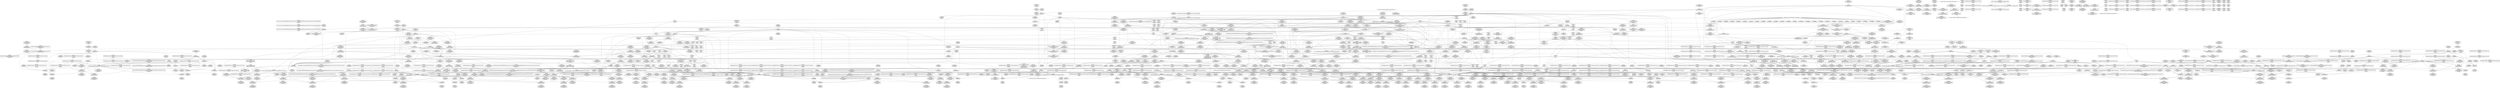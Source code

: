 digraph {
	CE0x3e6cd90 [shape=record,shape=Mrecord,label="{CE0x3e6cd90|i64*_getelementptr_inbounds_(_4_x_i64_,_4_x_i64_*___llvm_gcov_ctr128,_i64_0,_i64_1)|*Constant*|*SummSource*}"]
	CE0x3dda030 [shape=record,shape=Mrecord,label="{CE0x3dda030|i64_0|*Constant*}"]
	CE0x3deac60 [shape=record,shape=Mrecord,label="{CE0x3deac60|rcu_lock_acquire:map|Function::rcu_lock_acquire&Arg::map::|*SummSource*}"]
	CE0x3ed9460 [shape=record,shape=Mrecord,label="{CE0x3ed9460|rcu_lock_release:tmp7}"]
	CE0x3e9fd10 [shape=record,shape=Mrecord,label="{CE0x3e9fd10|_call_void_rcu_lock_release(%struct.lockdep_map*_rcu_lock_map)_#10,_!dbg_!27733|include/linux/rcupdate.h,935}"]
	CE0x3dd8990 [shape=record,shape=Mrecord,label="{CE0x3dd8990|GLOBAL:__llvm_gcov_ctr137|Global_var:__llvm_gcov_ctr137|*SummSource*}"]
	CE0x3df8e90 [shape=record,shape=Mrecord,label="{CE0x3df8e90|task_has_perm:real_cred|security/selinux/hooks.c,1525|*SummSource*}"]
	CE0x3ec2f90 [shape=record,shape=Mrecord,label="{CE0x3ec2f90|rcu_lock_acquire:tmp6|*SummSink*}"]
	CE0x3e46fb0 [shape=record,shape=Mrecord,label="{CE0x3e46fb0|task_has_perm:tmp10|security/selinux/hooks.c,1525}"]
	CE0x3e65730 [shape=record,shape=Mrecord,label="{CE0x3e65730|i32_0|*Constant*}"]
	CE0x3ecbe80 [shape=record,shape=Mrecord,label="{CE0x3ecbe80|_call_void_mcount()_#3}"]
	CE0x3dd5270 [shape=record,shape=Mrecord,label="{CE0x3dd5270|GLOBAL:__llvm_gcov_ctr137|Global_var:__llvm_gcov_ctr137}"]
	CE0x3ddb0b0 [shape=record,shape=Mrecord,label="{CE0x3ddb0b0|__rcu_read_unlock:tmp2|*SummSource*}"]
	CE0x3e34880 [shape=record,shape=Mrecord,label="{CE0x3e34880|i64*_getelementptr_inbounds_(_24_x_i64_,_24_x_i64_*___llvm_gcov_ctr138,_i64_0,_i64_20)|*Constant*}"]
	CE0x3df7530 [shape=record,shape=Mrecord,label="{CE0x3df7530|selinux_ptrace_traceme:tmp5|security/selinux/hooks.c,1959|*SummSink*}"]
	CE0x3e8a2b0 [shape=record,shape=Mrecord,label="{CE0x3e8a2b0|rcu_read_lock:tmp21|include/linux/rcupdate.h,884|*SummSink*}"]
	CE0x3e19dc0 [shape=record,shape=Mrecord,label="{CE0x3e19dc0|rcu_read_lock:tmp13|include/linux/rcupdate.h,882|*SummSink*}"]
	CE0x51d6520 [shape=record,shape=Mrecord,label="{CE0x51d6520|i64*_getelementptr_inbounds_(_6_x_i64_,_6_x_i64_*___llvm_gcov_ctr137,_i64_0,_i64_5)|*Constant*|*SummSource*}"]
	CE0x3e999d0 [shape=record,shape=Mrecord,label="{CE0x3e999d0|rcu_read_unlock:tmp16|include/linux/rcupdate.h,933|*SummSink*}"]
	CE0x3df35a0 [shape=record,shape=Mrecord,label="{CE0x3df35a0|task_has_perm:real_cred9|security/selinux/hooks.c,1526|*SummSource*}"]
	CE0x3e48fd0 [shape=record,shape=Mrecord,label="{CE0x3e48fd0|task_has_perm:tmp12|security/selinux/hooks.c,1525}"]
	CE0x3e43560 [shape=record,shape=Mrecord,label="{CE0x3e43560|rcu_read_lock:tmp10|include/linux/rcupdate.h,882|*SummSource*}"]
	CE0x3ed50f0 [shape=record,shape=Mrecord,label="{CE0x3ed50f0|i64*_getelementptr_inbounds_(_4_x_i64_,_4_x_i64_*___llvm_gcov_ctr129,_i64_0,_i64_1)|*Constant*|*SummSource*}"]
	CE0x3e02010 [shape=record,shape=Mrecord,label="{CE0x3e02010|task_has_perm:tmp8|security/selinux/hooks.c,1525|*SummSource*}"]
	CE0x3e0a580 [shape=record,shape=Mrecord,label="{CE0x3e0a580|get_current:bb|*SummSink*}"]
	CE0x3deb3f0 [shape=record,shape=Mrecord,label="{CE0x3deb3f0|task_has_perm:tmp26|security/selinux/hooks.c,1525|*SummSink*}"]
	CE0x3e8e7e0 [shape=record,shape=Mrecord,label="{CE0x3e8e7e0|i64*_getelementptr_inbounds_(_4_x_i64_,_4_x_i64_*___llvm_gcov_ctr130,_i64_0,_i64_2)|*Constant*|*SummSink*}"]
	CE0x3e204b0 [shape=record,shape=Mrecord,label="{CE0x3e204b0|rcu_lock_acquire:tmp4|include/linux/rcupdate.h,418|*SummSource*}"]
	CE0x3dfa6c0 [shape=record,shape=Mrecord,label="{CE0x3dfa6c0|rcu_lock_acquire:entry|*SummSink*}"]
	CE0x3e44b40 [shape=record,shape=Mrecord,label="{CE0x3e44b40|task_has_perm:call16|security/selinux/hooks.c,1526}"]
	CE0x3e37e20 [shape=record,shape=Mrecord,label="{CE0x3e37e20|task_has_perm:tmp43|security/selinux/hooks.c,1526|*SummSink*}"]
	CE0x3ecb950 [shape=record,shape=Mrecord,label="{CE0x3ecb950|__preempt_count_add:tmp1}"]
	CE0x3df4200 [shape=record,shape=Mrecord,label="{CE0x3df4200|i64*_getelementptr_inbounds_(_24_x_i64_,_24_x_i64_*___llvm_gcov_ctr138,_i64_0,_i64_8)|*Constant*}"]
	CE0x3e899a0 [shape=record,shape=Mrecord,label="{CE0x3e899a0|rcu_read_lock:tmp21|include/linux/rcupdate.h,884}"]
	CE0x3dd9330 [shape=record,shape=Mrecord,label="{CE0x3dd9330|task_has_perm:tsk2|Function::task_has_perm&Arg::tsk2::}"]
	CE0x3e923e0 [shape=record,shape=Mrecord,label="{CE0x3e923e0|rcu_lock_release:tmp1|*SummSink*}"]
	CE0x3ddb040 [shape=record,shape=Mrecord,label="{CE0x3ddb040|__rcu_read_unlock:tmp2}"]
	CE0x3ed63a0 [shape=record,shape=Mrecord,label="{CE0x3ed63a0|__preempt_count_add:do.end|*SummSource*}"]
	CE0x3e3bd90 [shape=record,shape=Mrecord,label="{CE0x3e3bd90|task_has_perm:tmp51|security/selinux/hooks.c,1526|*SummSink*}"]
	CE0x3e988c0 [shape=record,shape=Mrecord,label="{CE0x3e988c0|rcu_read_unlock:tmp15|include/linux/rcupdate.h,933|*SummSink*}"]
	CE0x3e8daa0 [shape=record,shape=Mrecord,label="{CE0x3e8daa0|i64*_getelementptr_inbounds_(_11_x_i64_,_11_x_i64_*___llvm_gcov_ctr132,_i64_0,_i64_1)|*Constant*|*SummSink*}"]
	CE0x3de3670 [shape=record,shape=Mrecord,label="{CE0x3de3670|task_has_perm:call|security/selinux/hooks.c,1525}"]
	CE0x3e8e250 [shape=record,shape=Mrecord,label="{CE0x3e8e250|rcu_read_unlock:tmp7|include/linux/rcupdate.h,933|*SummSink*}"]
	CE0x3dea6c0 [shape=record,shape=Mrecord,label="{CE0x3dea6c0|i64*_getelementptr_inbounds_(_24_x_i64_,_24_x_i64_*___llvm_gcov_ctr138,_i64_0,_i64_12)|*Constant*}"]
	CE0x3e76da0 [shape=record,shape=Mrecord,label="{CE0x3e76da0|task_has_perm:tmp57|security/selinux/hooks.c,1526|*SummSink*}"]
	CE0x3ed91e0 [shape=record,shape=Mrecord,label="{CE0x3ed91e0|rcu_lock_release:tmp6|*SummSink*}"]
	CE0x3df34c0 [shape=record,shape=Mrecord,label="{CE0x3df34c0|task_has_perm:real_cred9|security/selinux/hooks.c,1526}"]
	CE0x3e76ac0 [shape=record,shape=Mrecord,label="{CE0x3e76ac0|task_has_perm:tmp57|security/selinux/hooks.c,1526}"]
	CE0x3e61030 [shape=record,shape=Mrecord,label="{CE0x3e61030|rcu_read_lock:tmp1|*SummSink*}"]
	CE0x3e08a30 [shape=record,shape=Mrecord,label="{CE0x3e08a30|GLOBAL:rcu_lock_map|Global_var:rcu_lock_map|*SummSource*}"]
	CE0x3ed7f60 [shape=record,shape=Mrecord,label="{CE0x3ed7f60|GLOBAL:lock_release|*Constant*|*SummSource*}"]
	CE0x3ec44b0 [shape=record,shape=Mrecord,label="{CE0x3ec44b0|__rcu_read_unlock:tmp}"]
	CE0x3dff690 [shape=record,shape=Mrecord,label="{CE0x3dff690|avc_has_perm:requested|Function::avc_has_perm&Arg::requested::|*SummSink*}"]
	CE0x3e24920 [shape=record,shape=Mrecord,label="{CE0x3e24920|_call_void___preempt_count_add(i32_1)_#10,_!dbg_!27711|include/linux/rcupdate.h,239|*SummSource*}"]
	CE0x3edb430 [shape=record,shape=Mrecord,label="{CE0x3edb430|_call_void_mcount()_#3}"]
	CE0x3de15b0 [shape=record,shape=Mrecord,label="{CE0x3de15b0|GLOBAL:get_current|*Constant*|*SummSink*}"]
	CE0x3dea0d0 [shape=record,shape=Mrecord,label="{CE0x3dea0d0|task_has_perm:do.end20}"]
	CE0x3e04e00 [shape=record,shape=Mrecord,label="{CE0x3e04e00|COLLAPSED:_GCMRE___llvm_gcov_ctr127_internal_global_11_x_i64_zeroinitializer:_elem_0:default:}"]
	CE0x3de37e0 [shape=record,shape=Mrecord,label="{CE0x3de37e0|task_has_perm:call|security/selinux/hooks.c,1525|*SummSource*}"]
	CE0x3df81c0 [shape=record,shape=Mrecord,label="{CE0x3df81c0|task_has_perm:tmp5|security/selinux/hooks.c,1525|*SummSink*}"]
	CE0x3e9d280 [shape=record,shape=Mrecord,label="{CE0x3e9d280|i8*_getelementptr_inbounds_(_44_x_i8_,_44_x_i8_*_.str47,_i32_0,_i32_0)|*Constant*|*SummSource*}"]
	CE0x3ec6b00 [shape=record,shape=Mrecord,label="{CE0x3ec6b00|void_(i32*,_i32,_i32*)*_asm_addl_$1,_%gs:$0_,_*m,ri,*m,_dirflag_,_fpsr_,_flags_}"]
	CE0x3e71b60 [shape=record,shape=Mrecord,label="{CE0x3e71b60|i64*_getelementptr_inbounds_(_4_x_i64_,_4_x_i64_*___llvm_gcov_ctr129,_i64_0,_i64_0)|*Constant*|*SummSource*}"]
	CE0x3e3d1f0 [shape=record,shape=Mrecord,label="{CE0x3e3d1f0|task_has_perm:tmp54|security/selinux/hooks.c,1526|*SummSource*}"]
	CE0x3e06360 [shape=record,shape=Mrecord,label="{CE0x3e06360|rcu_read_lock:tmp6|include/linux/rcupdate.h,882|*SummSink*}"]
	CE0x3ec5a70 [shape=record,shape=Mrecord,label="{CE0x3ec5a70|rcu_lock_acquire:__here}"]
	CE0x3dfdf60 [shape=record,shape=Mrecord,label="{CE0x3dfdf60|_ret_void,_!dbg_!27735|include/linux/rcupdate.h,938|*SummSink*}"]
	CE0x3e66020 [shape=record,shape=Mrecord,label="{CE0x3e66020|__rcu_read_lock:do.end|*SummSource*}"]
	CE0x3e8ca30 [shape=record,shape=Mrecord,label="{CE0x3e8ca30|rcu_read_unlock:tmp2|*SummSink*}"]
	CE0x3ed8f30 [shape=record,shape=Mrecord,label="{CE0x3ed8f30|i64*_getelementptr_inbounds_(_4_x_i64_,_4_x_i64_*___llvm_gcov_ctr133,_i64_0,_i64_3)|*Constant*|*SummSink*}"]
	CE0x3dd1710 [shape=record,shape=Mrecord,label="{CE0x3dd1710|i64_2|*Constant*}"]
	CE0x3e37870 [shape=record,shape=Mrecord,label="{CE0x3e37870|task_has_perm:tmp42|security/selinux/hooks.c,1526|*SummSink*}"]
	CE0x3dfba70 [shape=record,shape=Mrecord,label="{CE0x3dfba70|get_current:tmp}"]
	CE0x3e25390 [shape=record,shape=Mrecord,label="{CE0x3e25390|task_has_perm:tmp3}"]
	CE0x3e2a120 [shape=record,shape=Mrecord,label="{CE0x3e2a120|task_has_perm:security|security/selinux/hooks.c,1525|*SummSource*}"]
	CE0x3ef4ae0 [shape=record,shape=Mrecord,label="{CE0x3ef4ae0|__preempt_count_add:do.body}"]
	CE0x3e957d0 [shape=record,shape=Mrecord,label="{CE0x3e957d0|rcu_read_unlock:tobool1|include/linux/rcupdate.h,933}"]
	CE0x3ea1a90 [shape=record,shape=Mrecord,label="{CE0x3ea1a90|__rcu_read_unlock:entry}"]
	CE0x3e23980 [shape=record,shape=Mrecord,label="{CE0x3e23980|GLOBAL:task_has_perm.__warned|Global_var:task_has_perm.__warned|*SummSink*}"]
	CE0x3e67b00 [shape=record,shape=Mrecord,label="{CE0x3e67b00|i64*_getelementptr_inbounds_(_4_x_i64_,_4_x_i64_*___llvm_gcov_ctr133,_i64_0,_i64_0)|*Constant*}"]
	CE0x3eda100 [shape=record,shape=Mrecord,label="{CE0x3eda100|_call_void_lock_release(%struct.lockdep_map*_%map,_i32_1,_i64_ptrtoint_(i8*_blockaddress(_rcu_lock_release,_%__here)_to_i64))_#10,_!dbg_!27716|include/linux/rcupdate.h,423|*SummSink*}"]
	CE0x3de2380 [shape=record,shape=Mrecord,label="{CE0x3de2380|i32_1525|*Constant*|*SummSink*}"]
	CE0x3ed9580 [shape=record,shape=Mrecord,label="{CE0x3ed9580|i64*_getelementptr_inbounds_(_4_x_i64_,_4_x_i64_*___llvm_gcov_ctr133,_i64_0,_i64_0)|*Constant*|*SummSource*}"]
	CE0x3e26b20 [shape=record,shape=Mrecord,label="{CE0x3e26b20|task_has_perm:tobool14|security/selinux/hooks.c,1526|*SummSource*}"]
	CE0x3e40750 [shape=record,shape=Mrecord,label="{CE0x3e40750|__preempt_count_sub:entry|*SummSink*}"]
	CE0x3e4a780 [shape=record,shape=Mrecord,label="{CE0x3e4a780|i64*_getelementptr_inbounds_(_24_x_i64_,_24_x_i64_*___llvm_gcov_ctr138,_i64_0,_i64_10)|*Constant*|*SummSink*}"]
	CE0x3e241a0 [shape=record,shape=Mrecord,label="{CE0x3e241a0|i64*_getelementptr_inbounds_(_24_x_i64_,_24_x_i64_*___llvm_gcov_ctr138,_i64_0,_i64_1)|*Constant*|*SummSink*}"]
	CE0x3e285c0 [shape=record,shape=Mrecord,label="{CE0x3e285c0|rcu_read_lock:tmp4|include/linux/rcupdate.h,882}"]
	CE0x3ed4030 [shape=record,shape=Mrecord,label="{CE0x3ed4030|rcu_lock_release:tmp7|*SummSink*}"]
	CE0x3e66e70 [shape=record,shape=Mrecord,label="{CE0x3e66e70|_call_void_asm_sideeffect_,_memory_,_dirflag_,_fpsr_,_flags_()_#3,_!dbg_!27711,_!srcloc_!27714|include/linux/rcupdate.h,244|*SummSink*}"]
	CE0x3df2410 [shape=record,shape=Mrecord,label="{CE0x3df2410|selinux_ptrace_traceme:tmp10|security/selinux/hooks.c,1963|*SummSink*}"]
	CE0x3e3e2f0 [shape=record,shape=Mrecord,label="{CE0x3e3e2f0|task_has_perm:tmp55|security/selinux/hooks.c,1526}"]
	CE0x3e111a0 [shape=record,shape=Mrecord,label="{CE0x3e111a0|selinux_ptrace_traceme:call1|security/selinux/hooks.c,1962}"]
	CE0x3e05950 [shape=record,shape=Mrecord,label="{CE0x3e05950|rcu_read_unlock:tmp5|include/linux/rcupdate.h,933|*SummSource*}"]
	CE0x3de1770 [shape=record,shape=Mrecord,label="{CE0x3de1770|get_current:entry}"]
	CE0x3e9b480 [shape=record,shape=Mrecord,label="{CE0x3e9b480|128:_i8*,_:_CRE_104,112_}"]
	CE0x3e2b740 [shape=record,shape=Mrecord,label="{CE0x3e2b740|task_has_perm:tobool4|security/selinux/hooks.c,1525|*SummSink*}"]
	CE0x3dd3a50 [shape=record,shape=Mrecord,label="{CE0x3dd3a50|i64_2|*Constant*|*SummSource*}"]
	CE0x3e01060 [shape=record,shape=Mrecord,label="{CE0x3e01060|task_has_perm:tmp7|security/selinux/hooks.c,1525}"]
	CE0x3e9df90 [shape=record,shape=Mrecord,label="{CE0x3e9df90|rcu_read_unlock:tmp19|include/linux/rcupdate.h,933|*SummSource*}"]
	CE0x3e3dd00 [shape=record,shape=Mrecord,label="{CE0x3e3dd00|task_has_perm:security24|security/selinux/hooks.c,1526|*SummSource*}"]
	CE0x3ed7710 [shape=record,shape=Mrecord,label="{CE0x3ed7710|__rcu_read_lock:tmp2|*SummSource*}"]
	CE0x3e06230 [shape=record,shape=Mrecord,label="{CE0x3e06230|rcu_read_lock:tmp6|include/linux/rcupdate.h,882|*SummSource*}"]
	CE0x3de6340 [shape=record,shape=Mrecord,label="{CE0x3de6340|task_has_perm:tmp36|security/selinux/hooks.c,1526|*SummSource*}"]
	CE0x3e981c0 [shape=record,shape=Mrecord,label="{CE0x3e981c0|__preempt_count_sub:val|Function::__preempt_count_sub&Arg::val::|*SummSink*}"]
	CE0x3eeedc0 [shape=record,shape=Mrecord,label="{CE0x3eeedc0|__preempt_count_add:tmp5|./arch/x86/include/asm/preempt.h,72|*SummSink*}"]
	CE0x3e01d20 [shape=record,shape=Mrecord,label="{CE0x3e01d20|rcu_read_lock:tmp2}"]
	CE0x3e01450 [shape=record,shape=Mrecord,label="{CE0x3e01450|_ret_void,_!dbg_!27717|include/linux/rcupdate.h,419}"]
	CE0x3e48e60 [shape=record,shape=Mrecord,label="{CE0x3e48e60|task_has_perm:tmp11|security/selinux/hooks.c,1525|*SummSink*}"]
	CE0x3e46e00 [shape=record,shape=Mrecord,label="{CE0x3e46e00|i64_5|*Constant*}"]
	CE0x3dff370 [shape=record,shape=Mrecord,label="{CE0x3dff370|%struct.common_audit_data*_null|*Constant*|*SummSource*}"]
	CE0x3e27110 [shape=record,shape=Mrecord,label="{CE0x3e27110|task_has_perm:tmp38|security/selinux/hooks.c,1526}"]
	CE0x3e3ab90 [shape=record,shape=Mrecord,label="{CE0x3e3ab90|task_has_perm:tmp50|security/selinux/hooks.c,1526}"]
	CE0x3dec960 [shape=record,shape=Mrecord,label="{CE0x3dec960|avc_has_perm:entry|*SummSink*}"]
	CE0x3e9b8c0 [shape=record,shape=Mrecord,label="{CE0x3e9b8c0|128:_i8*,_:_CRE_136,144_}"]
	CE0x3e32130 [shape=record,shape=Mrecord,label="{CE0x3e32130|task_has_perm:tmp33|security/selinux/hooks.c,1526|*SummSink*}"]
	CE0x3ec2b50 [shape=record,shape=Mrecord,label="{CE0x3ec2b50|i64*_getelementptr_inbounds_(_4_x_i64_,_4_x_i64_*___llvm_gcov_ctr130,_i64_0,_i64_3)|*Constant*|*SummSource*}"]
	CE0x3e95410 [shape=record,shape=Mrecord,label="{CE0x3e95410|rcu_lock_acquire:tmp3|*SummSource*}"]
	CE0x3e73870 [shape=record,shape=Mrecord,label="{CE0x3e73870|__preempt_count_sub:tmp}"]
	CE0x3dff700 [shape=record,shape=Mrecord,label="{CE0x3dff700|task_has_perm:tmp19|security/selinux/hooks.c,1525|*SummSink*}"]
	CE0x3dec580 [shape=record,shape=Mrecord,label="{CE0x3dec580|avc_has_perm:entry}"]
	CE0x3de25d0 [shape=record,shape=Mrecord,label="{CE0x3de25d0|i8*_getelementptr_inbounds_(_41_x_i8_,_41_x_i8_*_.str44,_i32_0,_i32_0)|*Constant*|*SummSource*}"]
	CE0x3df1140 [shape=record,shape=Mrecord,label="{CE0x3df1140|selinux_ptrace_traceme:retval.0|*SummSource*}"]
	CE0x3e98540 [shape=record,shape=Mrecord,label="{CE0x3e98540|rcu_lock_acquire:__here|*SummSink*}"]
	CE0x3e22560 [shape=record,shape=Mrecord,label="{CE0x3e22560|rcu_read_unlock:land.lhs.true|*SummSink*}"]
	CE0x3dd3370 [shape=record,shape=Mrecord,label="{CE0x3dd3370|i64_1|*Constant*|*SummSink*}"]
	CE0x3e93590 [shape=record,shape=Mrecord,label="{CE0x3e93590|rcu_read_unlock:tmp18|include/linux/rcupdate.h,933}"]
	CE0x3ea2480 [shape=record,shape=Mrecord,label="{CE0x3ea2480|GLOBAL:rcu_lock_release|*Constant*}"]
	CE0x3de14a0 [shape=record,shape=Mrecord,label="{CE0x3de14a0|get_current:tmp2|*SummSink*}"]
	CE0x3e3cee0 [shape=record,shape=Mrecord,label="{CE0x3e3cee0|i64*_getelementptr_inbounds_(_24_x_i64_,_24_x_i64_*___llvm_gcov_ctr138,_i64_0,_i64_23)|*Constant*|*SummSource*}"]
	CE0x3e1a670 [shape=record,shape=Mrecord,label="{CE0x3e1a670|rcu_read_lock:tmp15|include/linux/rcupdate.h,882|*SummSource*}"]
	CE0x3e475f0 [shape=record,shape=Mrecord,label="{CE0x3e475f0|task_has_perm:land.lhs.true13|*SummSink*}"]
	CE0x3df1f60 [shape=record,shape=Mrecord,label="{CE0x3df1f60|_ret_i32_%retval.0,_!dbg_!27723|security/selinux/hooks.c,1963|*SummSource*}"]
	CE0x3ec2c70 [shape=record,shape=Mrecord,label="{CE0x3ec2c70|rcu_lock_acquire:tmp6}"]
	CE0x3ec37d0 [shape=record,shape=Mrecord,label="{CE0x3ec37d0|i8*_undef|*Constant*|*SummSource*}"]
	CE0x3e258f0 [shape=record,shape=Mrecord,label="{CE0x3e258f0|_call_void_mcount()_#3|*SummSink*}"]
	CE0x3e9e3b0 [shape=record,shape=Mrecord,label="{CE0x3e9e3b0|rcu_read_unlock:tmp20|include/linux/rcupdate.h,933|*SummSource*}"]
	CE0x3e4a860 [shape=record,shape=Mrecord,label="{CE0x3e4a860|task_has_perm:tmp23|security/selinux/hooks.c,1525}"]
	CE0x3e78cc0 [shape=record,shape=Mrecord,label="{CE0x3e78cc0|rcu_read_lock:do.end|*SummSource*}"]
	CE0x3e3b350 [shape=record,shape=Mrecord,label="{CE0x3e3b350|task_has_perm:tmp51|security/selinux/hooks.c,1526}"]
	CE0x3dee5a0 [shape=record,shape=Mrecord,label="{CE0x3dee5a0|i64_0|*Constant*|*SummSource*}"]
	CE0x3e24df0 [shape=record,shape=Mrecord,label="{CE0x3e24df0|GLOBAL:__rcu_read_lock|*Constant*}"]
	CE0x3e31640 [shape=record,shape=Mrecord,label="{CE0x3e31640|COLLAPSED:_GCMRE___llvm_gcov_ctr138_internal_global_24_x_i64_zeroinitializer:_elem_0:default:}"]
	CE0x3e46d00 [shape=record,shape=Mrecord,label="{CE0x3e46d00|task_has_perm:tmp11|security/selinux/hooks.c,1525}"]
	CE0x3ede410 [shape=record,shape=Mrecord,label="{CE0x3ede410|__preempt_count_sub:tmp3|*SummSource*}"]
	CE0x3dff5b0 [shape=record,shape=Mrecord,label="{CE0x3dff5b0|%struct.common_audit_data*_null|*Constant*|*SummSink*}"]
	CE0x3e2e5e0 [shape=record,shape=Mrecord,label="{CE0x3e2e5e0|task_has_perm:tmp25|security/selinux/hooks.c,1525|*SummSink*}"]
	CE0x3e34cd0 [shape=record,shape=Mrecord,label="{CE0x3e34cd0|task_has_perm:tmp47|security/selinux/hooks.c,1526|*SummSink*}"]
	CE0x3df2990 [shape=record,shape=Mrecord,label="{CE0x3df2990|i64*_getelementptr_inbounds_(_2_x_i64_,_2_x_i64_*___llvm_gcov_ctr98,_i64_0,_i64_0)|*Constant*|*SummSource*}"]
	CE0x3e011d0 [shape=record,shape=Mrecord,label="{CE0x3e011d0|task_has_perm:tmp6|security/selinux/hooks.c,1525|*SummSink*}"]
	CE0x3ddfdc0 [shape=record,shape=Mrecord,label="{CE0x3ddfdc0|task_has_perm:tmp19|security/selinux/hooks.c,1525|*SummSource*}"]
	CE0x3dda720 [shape=record,shape=Mrecord,label="{CE0x3dda720|task_has_perm:tmp17|security/selinux/hooks.c,1525|*SummSource*}"]
	CE0x3e02380 [shape=record,shape=Mrecord,label="{CE0x3e02380|i64*_getelementptr_inbounds_(_4_x_i64_,_4_x_i64_*___llvm_gcov_ctr133,_i64_0,_i64_1)|*Constant*|*SummSource*}"]
	CE0x3df94a0 [shape=record,shape=Mrecord,label="{CE0x3df94a0|task_has_perm:perms|Function::task_has_perm&Arg::perms::|*SummSource*}"]
	CE0x3e2a050 [shape=record,shape=Mrecord,label="{CE0x3e2a050|task_has_perm:security|security/selinux/hooks.c,1525}"]
	CE0x3e29760 [shape=record,shape=Mrecord,label="{CE0x3e29760|_call_void_lockdep_rcu_suspicious(i8*_getelementptr_inbounds_(_25_x_i8_,_25_x_i8_*_.str3,_i32_0,_i32_0),_i32_1525,_i8*_getelementptr_inbounds_(_41_x_i8_,_41_x_i8_*_.str44,_i32_0,_i32_0))_#10,_!dbg_!27734|security/selinux/hooks.c,1525}"]
	CE0x3dee0b0 [shape=record,shape=Mrecord,label="{CE0x3dee0b0|i32_128|*Constant*}"]
	CE0x3ec4dd0 [shape=record,shape=Mrecord,label="{CE0x3ec4dd0|%struct.lockdep_map*_null|*Constant*}"]
	CE0x3dcb800 [shape=record,shape=Mrecord,label="{CE0x3dcb800|selinux_ptrace_traceme:tmp2|security/selinux/hooks.c,1959|*SummSource*}"]
	CE0x3e49340 [shape=record,shape=Mrecord,label="{CE0x3e49340|rcu_read_unlock:if.then|*SummSource*}"]
	CE0x3df7170 [shape=record,shape=Mrecord,label="{CE0x3df7170|task_has_perm:security|security/selinux/hooks.c,1525|*SummSink*}"]
	CE0x3e93eb0 [shape=record,shape=Mrecord,label="{CE0x3e93eb0|_call_void_lockdep_rcu_suspicious(i8*_getelementptr_inbounds_(_25_x_i8_,_25_x_i8_*_.str45,_i32_0,_i32_0),_i32_934,_i8*_getelementptr_inbounds_(_44_x_i8_,_44_x_i8_*_.str47,_i32_0,_i32_0))_#10,_!dbg_!27726|include/linux/rcupdate.h,933|*SummSink*}"]
	CE0x3e01ab0 [shape=record,shape=Mrecord,label="{CE0x3e01ab0|_call_void_rcu_read_lock()_#10,_!dbg_!27714|security/selinux/hooks.c,1524}"]
	CE0x3dd62f0 [shape=record,shape=Mrecord,label="{CE0x3dd62f0|selinux_ptrace_traceme:call|security/selinux/hooks.c,1958|*SummSource*}"]
	CE0x3e46f10 [shape=record,shape=Mrecord,label="{CE0x3e46f10|i64_5|*Constant*|*SummSink*}"]
	CE0x3de6bd0 [shape=record,shape=Mrecord,label="{CE0x3de6bd0|_ret_void,_!dbg_!27717|include/linux/rcupdate.h,240|*SummSink*}"]
	CE0x3de4f10 [shape=record,shape=Mrecord,label="{CE0x3de4f10|task_has_perm:tmp32|security/selinux/hooks.c,1526|*SummSink*}"]
	CE0x3e62280 [shape=record,shape=Mrecord,label="{CE0x3e62280|rcu_read_lock:tmp3}"]
	CE0x3e90360 [shape=record,shape=Mrecord,label="{CE0x3e90360|GLOBAL:__preempt_count|Global_var:__preempt_count}"]
	CE0x3e36b30 [shape=record,shape=Mrecord,label="{CE0x3e36b30|i64_18|*Constant*|*SummSink*}"]
	CE0x3dfa730 [shape=record,shape=Mrecord,label="{CE0x3dfa730|GLOBAL:rcu_lock_map|Global_var:rcu_lock_map}"]
	CE0x3e224c0 [shape=record,shape=Mrecord,label="{CE0x3e224c0|_call_void_mcount()_#3|*SummSource*}"]
	CE0x3e98c70 [shape=record,shape=Mrecord,label="{CE0x3e98c70|rcu_read_unlock:tmp16|include/linux/rcupdate.h,933|*SummSource*}"]
	CE0x3e1f7d0 [shape=record,shape=Mrecord,label="{CE0x3e1f7d0|__rcu_read_lock:tmp6|include/linux/rcupdate.h,240|*SummSource*}"]
	CE0x3df4f30 [shape=record,shape=Mrecord,label="{CE0x3df4f30|get_current:entry|*SummSource*}"]
	CE0x3e03190 [shape=record,shape=Mrecord,label="{CE0x3e03190|task_has_perm:tmp37|security/selinux/hooks.c,1526|*SummSource*}"]
	CE0x3e37f90 [shape=record,shape=Mrecord,label="{CE0x3e37f90|task_has_perm:tmp44|security/selinux/hooks.c,1526}"]
	CE0x3e47b70 [shape=record,shape=Mrecord,label="{CE0x3e47b70|__rcu_read_lock:entry|*SummSink*}"]
	CE0x3e95230 [shape=record,shape=Mrecord,label="{CE0x3e95230|rcu_lock_acquire:tmp3}"]
	CE0x3ede230 [shape=record,shape=Mrecord,label="{CE0x3ede230|i64*_getelementptr_inbounds_(_4_x_i64_,_4_x_i64_*___llvm_gcov_ctr129,_i64_0,_i64_2)|*Constant*|*SummSource*}"]
	CE0x3e46160 [shape=record,shape=Mrecord,label="{CE0x3e46160|rcu_read_unlock:if.end}"]
	CE0x3dede00 [shape=record,shape=Mrecord,label="{CE0x3dede00|task_has_perm:tmp16|security/selinux/hooks.c,1525}"]
	CE0x3df13c0 [shape=record,shape=Mrecord,label="{CE0x3df13c0|GLOBAL:current_task|Global_var:current_task|*SummSink*}"]
	CE0x3de4640 [shape=record,shape=Mrecord,label="{CE0x3de4640|task_has_perm:tobool12|security/selinux/hooks.c,1526|*SummSource*}"]
	CE0x3dfe790 [shape=record,shape=Mrecord,label="{CE0x3dfe790|i16_2|*Constant*}"]
	CE0x3ef52a0 [shape=record,shape=Mrecord,label="{CE0x3ef52a0|__preempt_count_add:do.end}"]
	CE0x3ec4fc0 [shape=record,shape=Mrecord,label="{CE0x3ec4fc0|__rcu_read_unlock:tmp3|*SummSource*}"]
	CE0x3de3ef0 [shape=record,shape=Mrecord,label="{CE0x3de3ef0|COLLAPSED:_GCMRE___llvm_gcov_ctr98_internal_global_2_x_i64_zeroinitializer:_elem_0:default:}"]
	CE0x3df0a40 [shape=record,shape=Mrecord,label="{CE0x3df0a40|selinux_ptrace_traceme:tmp7|security/selinux/hooks.c,1960|*SummSource*}"]
	CE0x3e449d0 [shape=record,shape=Mrecord,label="{CE0x3e449d0|task_has_perm:tmp40|security/selinux/hooks.c,1526|*SummSink*}"]
	CE0x3eec7d0 [shape=record,shape=Mrecord,label="{CE0x3eec7d0|__preempt_count_sub:tmp5|./arch/x86/include/asm/preempt.h,77}"]
	CE0x3e2cd70 [shape=record,shape=Mrecord,label="{CE0x3e2cd70|__rcu_read_lock:entry}"]
	CE0x3e75f50 [shape=record,shape=Mrecord,label="{CE0x3e75f50|0:_i32,_4:_i32,_8:_i32,_12:_i32,_:_CMRE_4,8_|*MultipleSource*|security/selinux/hooks.c,1526|security/selinux/hooks.c,1526|security/selinux/hooks.c,1526}"]
	CE0x3e08590 [shape=record,shape=Mrecord,label="{CE0x3e08590|_call_void_mcount()_#3}"]
	CE0x3e26f70 [shape=record,shape=Mrecord,label="{CE0x3e26f70|i64_16|*Constant*|*SummSource*}"]
	CE0x3e1f760 [shape=record,shape=Mrecord,label="{CE0x3e1f760|__rcu_read_lock:tmp6|include/linux/rcupdate.h,240}"]
	CE0x3dea830 [shape=record,shape=Mrecord,label="{CE0x3dea830|task_has_perm:tmp26|security/selinux/hooks.c,1525|*SummSource*}"]
	CE0x3e44010 [shape=record,shape=Mrecord,label="{CE0x3e44010|rcu_read_lock:tmp11|include/linux/rcupdate.h,882}"]
	CE0x3ec26b0 [shape=record,shape=Mrecord,label="{CE0x3ec26b0|_call_void_mcount()_#3|*SummSource*}"]
	CE0x3dfa870 [shape=record,shape=Mrecord,label="{CE0x3dfa870|i64_7|*Constant*|*SummSink*}"]
	CE0x3debcf0 [shape=record,shape=Mrecord,label="{CE0x3debcf0|task_has_perm:call26|security/selinux/hooks.c,1528|*SummSource*}"]
	"CONST[source:0(mediator),value:0(static)][purpose:{operation}][SnkIdx:3]"
	CE0x3e23f30 [shape=record,shape=Mrecord,label="{CE0x3e23f30|rcu_read_lock:if.then|*SummSink*}"]
	CE0x3e05d80 [shape=record,shape=Mrecord,label="{CE0x3e05d80|GLOBAL:__llvm_gcov_ctr127|Global_var:__llvm_gcov_ctr127|*SummSource*}"]
	CE0x3dcaa30 [shape=record,shape=Mrecord,label="{CE0x3dcaa30|selinux_ptrace_traceme:tmp1}"]
	CE0x3de2af0 [shape=record,shape=Mrecord,label="{CE0x3de2af0|task_has_perm:bb|*SummSource*}"]
	CE0x3ddff50 [shape=record,shape=Mrecord,label="{CE0x3ddff50|selinux_ptrace_traceme:parent|Function::selinux_ptrace_traceme&Arg::parent::|*SummSource*}"]
	CE0x3ef4480 [shape=record,shape=Mrecord,label="{CE0x3ef4480|i64*_getelementptr_inbounds_(_4_x_i64_,_4_x_i64_*___llvm_gcov_ctr134,_i64_0,_i64_2)|*Constant*|*SummSink*}"]
	CE0x3ef01d0 [shape=record,shape=Mrecord,label="{CE0x3ef01d0|__preempt_count_add:tmp3|*SummSource*}"]
	CE0x3de3e80 [shape=record,shape=Mrecord,label="{CE0x3de3e80|get_current:tmp|*SummSource*}"]
	CE0x3f18220 [shape=record,shape=Mrecord,label="{CE0x3f18220|__preempt_count_sub:tmp1|*SummSink*}"]
	CE0x3e05f40 [shape=record,shape=Mrecord,label="{CE0x3e05f40|GLOBAL:__llvm_gcov_ctr127|Global_var:__llvm_gcov_ctr127|*SummSink*}"]
	CE0x3de9de0 [shape=record,shape=Mrecord,label="{CE0x3de9de0|task_has_perm:if.then}"]
	CE0x3e1c460 [shape=record,shape=Mrecord,label="{CE0x3e1c460|i8*_getelementptr_inbounds_(_25_x_i8_,_25_x_i8_*_.str45,_i32_0,_i32_0)|*Constant*}"]
	CE0x3ef4b50 [shape=record,shape=Mrecord,label="{CE0x3ef4b50|__rcu_read_unlock:tmp7|include/linux/rcupdate.h,245}"]
	CE0x3de72b0 [shape=record,shape=Mrecord,label="{CE0x3de72b0|_ret_%struct.task_struct*_%tmp4,_!dbg_!27714|./arch/x86/include/asm/current.h,14}"]
	CE0x3e2e130 [shape=record,shape=Mrecord,label="{CE0x3e2e130|i64*_getelementptr_inbounds_(_24_x_i64_,_24_x_i64_*___llvm_gcov_ctr138,_i64_0,_i64_11)|*Constant*|*SummSource*}"]
	CE0x3dfe620 [shape=record,shape=Mrecord,label="{CE0x3dfe620|avc_has_perm:tsid|Function::avc_has_perm&Arg::tsid::|*SummSink*}"]
	CE0x3de2ff0 [shape=record,shape=Mrecord,label="{CE0x3de2ff0|task_has_perm:do.end22}"]
	CE0x3e3f190 [shape=record,shape=Mrecord,label="{CE0x3e3f190|task_has_perm:sid25|security/selinux/hooks.c,1526|*SummSink*}"]
	CE0x3ed3610 [shape=record,shape=Mrecord,label="{CE0x3ed3610|__rcu_read_unlock:tmp5|include/linux/rcupdate.h,244|*SummSource*}"]
	CE0x3e66760 [shape=record,shape=Mrecord,label="{CE0x3e66760|i64_1|*Constant*}"]
	CE0x3e94d00 [shape=record,shape=Mrecord,label="{CE0x3e94d00|__preempt_count_add:val|Function::__preempt_count_add&Arg::val::|*SummSink*}"]
	CE0x3e09240 [shape=record,shape=Mrecord,label="{CE0x3e09240|GLOBAL:rcu_read_lock.__warned|Global_var:rcu_read_lock.__warned}"]
	CE0x3e47800 [shape=record,shape=Mrecord,label="{CE0x3e47800|task_has_perm:if.then18|*SummSource*}"]
	CE0x3e04d90 [shape=record,shape=Mrecord,label="{CE0x3e04d90|rcu_read_lock:tmp}"]
	CE0x3e33fd0 [shape=record,shape=Mrecord,label="{CE0x3e33fd0|i32_1526|*Constant*|*SummSource*}"]
	CE0x3df3ac0 [shape=record,shape=Mrecord,label="{CE0x3df3ac0|task_has_perm:if.end19|*SummSink*}"]
	CE0x3ed30d0 [shape=record,shape=Mrecord,label="{CE0x3ed30d0|i64*_getelementptr_inbounds_(_4_x_i64_,_4_x_i64_*___llvm_gcov_ctr134,_i64_0,_i64_0)|*Constant*|*SummSource*}"]
	CE0x3e0ca80 [shape=record,shape=Mrecord,label="{CE0x3e0ca80|selinux_ptrace_traceme:tmp8|security/selinux/hooks.c,1962|*SummSink*}"]
	CE0x3ecfa70 [shape=record,shape=Mrecord,label="{CE0x3ecfa70|i64*_getelementptr_inbounds_(_4_x_i64_,_4_x_i64_*___llvm_gcov_ctr135,_i64_0,_i64_3)|*Constant*|*SummSource*}"]
	CE0x3e1e620 [shape=record,shape=Mrecord,label="{CE0x3e1e620|rcu_read_unlock:call3|include/linux/rcupdate.h,933|*SummSink*}"]
	CE0x3e9aa10 [shape=record,shape=Mrecord,label="{CE0x3e9aa10|128:_i8*,_:_CRE_40,44_}"]
	CE0x3dec410 [shape=record,shape=Mrecord,label="{CE0x3dec410|i32_(i32,_i32,_i16,_i32,_%struct.common_audit_data*)*_bitcast_(i32_(i32,_i32,_i16,_i32,_%struct.common_audit_data.495*)*_avc_has_perm_to_i32_(i32,_i32,_i16,_i32,_%struct.common_audit_data*)*)|*Constant*|*SummSink*}"]
	CE0x3e30a60 [shape=record,shape=Mrecord,label="{CE0x3e30a60|_ret_void,_!dbg_!27717|include/linux/rcupdate.h,240}"]
	CE0x3e48560 [shape=record,shape=Mrecord,label="{CE0x3e48560|task_has_perm:land.lhs.true2}"]
	CE0x3e396d0 [shape=record,shape=Mrecord,label="{CE0x3e396d0|_call_void_lockdep_rcu_suspicious(i8*_getelementptr_inbounds_(_25_x_i8_,_25_x_i8_*_.str3,_i32_0,_i32_0),_i32_1526,_i8*_getelementptr_inbounds_(_41_x_i8_,_41_x_i8_*_.str44,_i32_0,_i32_0))_#10,_!dbg_!27771|security/selinux/hooks.c,1526}"]
	CE0x3ed8470 [shape=record,shape=Mrecord,label="{CE0x3ed8470|i64_ptrtoint_(i8*_blockaddress(_rcu_lock_release,_%__here)_to_i64)|*Constant*|*SummSource*}"]
	CE0x3deb5e0 [shape=record,shape=Mrecord,label="{CE0x3deb5e0|task_has_perm:tmp27|security/selinux/hooks.c,1525|*SummSource*}"]
	CE0x3e72540 [shape=record,shape=Mrecord,label="{CE0x3e72540|rcu_lock_release:tmp}"]
	"CONST[source:2(external),value:2(dynamic)][purpose:{object}][SrcIdx:3]"
	CE0x3e62c00 [shape=record,shape=Mrecord,label="{CE0x3e62c00|GLOBAL:rcu_lock_acquire|*Constant*|*SummSink*}"]
	CE0x3e27c00 [shape=record,shape=Mrecord,label="{CE0x3e27c00|task_has_perm:call11|security/selinux/hooks.c,1526}"]
	CE0x3de0150 [shape=record,shape=Mrecord,label="{CE0x3de0150|selinux_ptrace_traceme:call2|security/selinux/hooks.c,1962|*SummSink*}"]
	CE0x3df98b0 [shape=record,shape=Mrecord,label="{CE0x3df98b0|task_has_perm:land.lhs.true|*SummSource*}"]
	CE0x3e8d140 [shape=record,shape=Mrecord,label="{CE0x3e8d140|rcu_read_unlock:tmp6|include/linux/rcupdate.h,933|*SummSink*}"]
	CE0x3e962d0 [shape=record,shape=Mrecord,label="{CE0x3e962d0|i64*_getelementptr_inbounds_(_4_x_i64_,_4_x_i64_*___llvm_gcov_ctr133,_i64_0,_i64_2)|*Constant*|*SummSink*}"]
	CE0x3dcb190 [shape=record,shape=Mrecord,label="{CE0x3dcb190|selinux_ptrace_traceme:call|security/selinux/hooks.c,1958|*SummSink*}"]
	CE0x3e47b00 [shape=record,shape=Mrecord,label="{CE0x3e47b00|__rcu_read_lock:entry|*SummSource*}"]
	CE0x3deeab0 [shape=record,shape=Mrecord,label="{CE0x3deeab0|selinux_ptrace_traceme:tmp6|security/selinux/hooks.c,1960|*SummSink*}"]
	CE0x3e45e70 [shape=record,shape=Mrecord,label="{CE0x3e45e70|i64*_getelementptr_inbounds_(_24_x_i64_,_24_x_i64_*___llvm_gcov_ctr138,_i64_0,_i64_0)|*Constant*|*SummSource*}"]
	CE0x3e45800 [shape=record,shape=Mrecord,label="{CE0x3e45800|task_has_perm:tmp18|security/selinux/hooks.c,1525|*SummSink*}"]
	CE0x3e486e0 [shape=record,shape=Mrecord,label="{CE0x3e486e0|task_has_perm:land.lhs.true2|*SummSource*}"]
	CE0x3ea1500 [shape=record,shape=Mrecord,label="{CE0x3ea1500|_call_void___rcu_read_unlock()_#10,_!dbg_!27734|include/linux/rcupdate.h,937|*SummSink*}"]
	CE0x3e62eb0 [shape=record,shape=Mrecord,label="{CE0x3e62eb0|rcu_lock_acquire:tmp2}"]
	CE0x3e99810 [shape=record,shape=Mrecord,label="{CE0x3e99810|GLOBAL:__preempt_count_add|*Constant*|*SummSource*}"]
	CE0x3e89830 [shape=record,shape=Mrecord,label="{CE0x3e89830|rcu_read_lock:tmp20|include/linux/rcupdate.h,882|*SummSink*}"]
	CE0x3ec5310 [shape=record,shape=Mrecord,label="{CE0x3ec5310|i64_ptrtoint_(i8*_blockaddress(_rcu_lock_acquire,_%__here)_to_i64)|*Constant*}"]
	CE0x3e32850 [shape=record,shape=Mrecord,label="{CE0x3e32850|task_has_perm:tmp35|security/selinux/hooks.c,1526}"]
	CE0x3dfe4f0 [shape=record,shape=Mrecord,label="{CE0x3dfe4f0|avc_has_perm:tsid|Function::avc_has_perm&Arg::tsid::|*SummSource*}"]
	CE0x3e215d0 [shape=record,shape=Mrecord,label="{CE0x3e215d0|task_has_perm:tmp1|*SummSink*}"]
	CE0x3e77c20 [shape=record,shape=Mrecord,label="{CE0x3e77c20|_ret_void,_!dbg_!27735|include/linux/rcupdate.h,938|*SummSource*}"]
	CE0x3e21900 [shape=record,shape=Mrecord,label="{CE0x3e21900|__rcu_read_lock:do.body}"]
	CE0x3dd4da0 [shape=record,shape=Mrecord,label="{CE0x3dd4da0|selinux_ptrace_traceme:if.then|*SummSink*}"]
	CE0x3e49f60 [shape=record,shape=Mrecord,label="{CE0x3e49f60|rcu_read_unlock:tmp3}"]
	CE0x3ed7ef0 [shape=record,shape=Mrecord,label="{CE0x3ed7ef0|GLOBAL:lock_release|*Constant*}"]
	CE0x3df6ed0 [shape=record,shape=Mrecord,label="{CE0x3df6ed0|i32_22|*Constant*|*SummSource*}"]
	CE0x3de77b0 [shape=record,shape=Mrecord,label="{CE0x3de77b0|selinux_ptrace_traceme:tmp11|security/selinux/hooks.c,1963}"]
	CE0x3e1db00 [shape=record,shape=Mrecord,label="{CE0x3e1db00|rcu_read_lock:tmp18|include/linux/rcupdate.h,882}"]
	CE0x3ddaaf0 [shape=record,shape=Mrecord,label="{CE0x3ddaaf0|task_has_perm:sid|security/selinux/hooks.c,1525|*SummSource*}"]
	CE0x3e28da0 [shape=record,shape=Mrecord,label="{CE0x3e28da0|task_has_perm:tmp21|security/selinux/hooks.c,1525}"]
	CE0x3dca040 [shape=record,shape=Mrecord,label="{CE0x3dca040|task_has_perm:tmp4|*LoadInst*|security/selinux/hooks.c,1525}"]
	CE0x3e2c950 [shape=record,shape=Mrecord,label="{CE0x3e2c950|task_has_perm:tobool1|security/selinux/hooks.c,1525}"]
	CE0x3ea0c70 [shape=record,shape=Mrecord,label="{CE0x3ea0c70|rcu_lock_release:map|Function::rcu_lock_release&Arg::map::|*SummSink*}"]
	CE0x3e1ab10 [shape=record,shape=Mrecord,label="{CE0x3e1ab10|rcu_read_lock:tmp16|include/linux/rcupdate.h,882|*SummSource*}"]
	CE0x3eefff0 [shape=record,shape=Mrecord,label="{CE0x3eefff0|__preempt_count_add:tmp2|*SummSource*}"]
	CE0x3e64e80 [shape=record,shape=Mrecord,label="{CE0x3e64e80|rcu_lock_release:bb|*SummSink*}"]
	CE0x3e1a100 [shape=record,shape=Mrecord,label="{CE0x3e1a100|rcu_read_lock:tmp14|include/linux/rcupdate.h,882|*SummSource*}"]
	CE0x3dffad0 [shape=record,shape=Mrecord,label="{CE0x3dffad0|i8_1|*Constant*|*SummSource*}"]
	CE0x3e2bd00 [shape=record,shape=Mrecord,label="{CE0x3e2bd00|GLOBAL:current_task|Global_var:current_task|*SummSource*}"]
	CE0x3dfe970 [shape=record,shape=Mrecord,label="{CE0x3dfe970|i16_2|*Constant*|*SummSource*}"]
	CE0x3e636f0 [shape=record,shape=Mrecord,label="{CE0x3e636f0|rcu_read_unlock:tobool|include/linux/rcupdate.h,933}"]
	CE0x3ddd5f0 [shape=record,shape=Mrecord,label="{CE0x3ddd5f0|_ret_%struct.task_struct*_%tmp4,_!dbg_!27714|./arch/x86/include/asm/current.h,14|*SummSink*}"]
	CE0x3e3be00 [shape=record,shape=Mrecord,label="{CE0x3e3be00|task_has_perm:tmp52|security/selinux/hooks.c,1526}"]
	CE0x3dd4b90 [shape=record,shape=Mrecord,label="{CE0x3dd4b90|selinux_ptrace_traceme:call|security/selinux/hooks.c,1958}"]
	CE0x3e89dd0 [shape=record,shape=Mrecord,label="{CE0x3e89dd0|i64*_getelementptr_inbounds_(_11_x_i64_,_11_x_i64_*___llvm_gcov_ctr127,_i64_0,_i64_10)|*Constant*}"]
	CE0x3e30c70 [shape=record,shape=Mrecord,label="{CE0x3e30c70|_ret_void,_!dbg_!27717|include/linux/rcupdate.h,240|*SummSource*}"]
	CE0x3e02b00 [shape=record,shape=Mrecord,label="{CE0x3e02b00|_ret_void,_!dbg_!27735|include/linux/rcupdate.h,884|*SummSink*}"]
	CE0x3ef4330 [shape=record,shape=Mrecord,label="{CE0x3ef4330|i64*_getelementptr_inbounds_(_4_x_i64_,_4_x_i64_*___llvm_gcov_ctr134,_i64_0,_i64_2)|*Constant*|*SummSource*}"]
	CE0x3ea1220 [shape=record,shape=Mrecord,label="{CE0x3ea1220|_ret_void,_!dbg_!27717|include/linux/rcupdate.h,424|*SummSink*}"]
	CE0x3e89520 [shape=record,shape=Mrecord,label="{CE0x3e89520|rcu_read_lock:tmp20|include/linux/rcupdate.h,882}"]
	CE0x3e00ec0 [shape=record,shape=Mrecord,label="{CE0x3e00ec0|__rcu_read_lock:bb|*SummSource*}"]
	CE0x3e79500 [shape=record,shape=Mrecord,label="{CE0x3e79500|i64*_getelementptr_inbounds_(_11_x_i64_,_11_x_i64_*___llvm_gcov_ctr127,_i64_0,_i64_0)|*Constant*|*SummSource*}"]
	CE0x3e976d0 [shape=record,shape=Mrecord,label="{CE0x3e976d0|__rcu_read_lock:tmp5|include/linux/rcupdate.h,239|*SummSource*}"]
	CE0x3e90dd0 [shape=record,shape=Mrecord,label="{CE0x3e90dd0|rcu_read_unlock:tmp13|include/linux/rcupdate.h,933}"]
	CE0x3edee30 [shape=record,shape=Mrecord,label="{CE0x3edee30|__preempt_count_add:bb}"]
	CE0x3e1a960 [shape=record,shape=Mrecord,label="{CE0x3e1a960|rcu_read_lock:tmp16|include/linux/rcupdate.h,882}"]
	CE0x3e3aa00 [shape=record,shape=Mrecord,label="{CE0x3e3aa00|i64*_getelementptr_inbounds_(_24_x_i64_,_24_x_i64_*___llvm_gcov_ctr138,_i64_0,_i64_21)|*Constant*|*SummSource*}"]
	CE0x3df5a60 [shape=record,shape=Mrecord,label="{CE0x3df5a60|selinux_ptrace_traceme:tmp5|security/selinux/hooks.c,1959|*SummSource*}"]
	CE0x3e2b8b0 [shape=record,shape=Mrecord,label="{CE0x3e2b8b0|i64_7|*Constant*}"]
	CE0x3e3d390 [shape=record,shape=Mrecord,label="{CE0x3e3d390|task_has_perm:tmp54|security/selinux/hooks.c,1526|*SummSink*}"]
	CE0x3dd6190 [shape=record,shape=Mrecord,label="{CE0x3dd6190|selinux_ptrace_traceme:if.end|*SummSink*}"]
	CE0x3e94880 [shape=record,shape=Mrecord,label="{CE0x3e94880|rcu_read_unlock:tmp9|include/linux/rcupdate.h,933|*SummSink*}"]
	"CONST[source:0(mediator),value:2(dynamic)][purpose:{object}][SnkIdx:1]"
	CE0x3e43100 [shape=record,shape=Mrecord,label="{CE0x3e43100|rcu_read_lock:tmp9|include/linux/rcupdate.h,882|*SummSource*}"]
	CE0x3e20920 [shape=record,shape=Mrecord,label="{CE0x3e20920|__rcu_read_lock:tmp7|include/linux/rcupdate.h,240|*SummSink*}"]
	CE0x3e967e0 [shape=record,shape=Mrecord,label="{CE0x3e967e0|rcu_read_unlock:tmp14|include/linux/rcupdate.h,933|*SummSource*}"]
	CE0x3e98790 [shape=record,shape=Mrecord,label="{CE0x3e98790|rcu_read_unlock:tmp15|include/linux/rcupdate.h,933|*SummSource*}"]
	CE0x3e8a240 [shape=record,shape=Mrecord,label="{CE0x3e8a240|i64*_getelementptr_inbounds_(_11_x_i64_,_11_x_i64_*___llvm_gcov_ctr127,_i64_0,_i64_10)|*Constant*|*SummSink*}"]
	CE0x3e3ab20 [shape=record,shape=Mrecord,label="{CE0x3e3ab20|task_has_perm:tmp49|security/selinux/hooks.c,1526|*SummSink*}"]
	CE0x3df8dc0 [shape=record,shape=Mrecord,label="{CE0x3df8dc0|task_has_perm:real_cred|security/selinux/hooks.c,1525}"]
	CE0x3e24350 [shape=record,shape=Mrecord,label="{CE0x3e24350|task_has_perm:tmp2}"]
	CE0x3e75dd0 [shape=record,shape=Mrecord,label="{CE0x3e75dd0|__rcu_read_unlock:tmp5|include/linux/rcupdate.h,244}"]
	CE0x3ecb810 [shape=record,shape=Mrecord,label="{CE0x3ecb810|__rcu_read_unlock:bb}"]
	CE0x3dd8ce0 [shape=record,shape=Mrecord,label="{CE0x3dd8ce0|selinux_ptrace_traceme:return}"]
	CE0x3dc9fd0 [shape=record,shape=Mrecord,label="{CE0x3dc9fd0|task_has_perm:real_cred|security/selinux/hooks.c,1525|*SummSink*}"]
	CE0x3ede7d0 [shape=record,shape=Mrecord,label="{CE0x3ede7d0|__preempt_count_sub:bb}"]
	CE0x3e27a80 [shape=record,shape=Mrecord,label="{CE0x3e27a80|task_has_perm:tmp31|*LoadInst*|security/selinux/hooks.c,1526|*SummSource*}"]
	CE0x3e28b80 [shape=record,shape=Mrecord,label="{CE0x3e28b80|task_has_perm:tmp20|security/selinux/hooks.c,1525|*SummSink*}"]
	CE0x3f11fc0 [shape=record,shape=Mrecord,label="{CE0x3f11fc0|i64*_getelementptr_inbounds_(_4_x_i64_,_4_x_i64_*___llvm_gcov_ctr135,_i64_0,_i64_0)|*Constant*}"]
	CE0x3e9be10 [shape=record,shape=Mrecord,label="{CE0x3e9be10|i32_0|*Constant*}"]
	CE0x3dd1bc0 [shape=record,shape=Mrecord,label="{CE0x3dd1bc0|selinux_ptrace_traceme:entry}"]
	CE0x3dd32c0 [shape=record,shape=Mrecord,label="{CE0x3dd32c0|selinux_ptrace_traceme:entry|*SummSource*}"]
	CE0x3dd4100 [shape=record,shape=Mrecord,label="{CE0x3dd4100|selinux_ptrace_traceme:bb|*SummSink*}"]
	CE0x3e72d90 [shape=record,shape=Mrecord,label="{CE0x3e72d90|_call_void_mcount()_#3}"]
	CE0x3e38ab0 [shape=record,shape=Mrecord,label="{CE0x3e38ab0|task_has_perm:tmp45|security/selinux/hooks.c,1526|*SummSource*}"]
	CE0x3e2c410 [shape=record,shape=Mrecord,label="{CE0x3e2c410|i64*_getelementptr_inbounds_(_4_x_i64_,_4_x_i64_*___llvm_gcov_ctr128,_i64_0,_i64_2)|*Constant*|*SummSource*}"]
	CE0x3e8a4a0 [shape=record,shape=Mrecord,label="{CE0x3e8a4a0|rcu_read_lock:tmp22|include/linux/rcupdate.h,884}"]
	CE0x3df1b30 [shape=record,shape=Mrecord,label="{CE0x3df1b30|task_has_perm:do.body10|*SummSource*}"]
	CE0x3e71990 [shape=record,shape=Mrecord,label="{CE0x3e71990|_call_void_mcount()_#3|*SummSource*}"]
	CE0x3e05c40 [shape=record,shape=Mrecord,label="{CE0x3e05c40|rcu_read_unlock:tmp6|include/linux/rcupdate.h,933|*SummSource*}"]
	CE0x3df3920 [shape=record,shape=Mrecord,label="{CE0x3df3920|task_has_perm:if.end19}"]
	CE0x3e2f110 [shape=record,shape=Mrecord,label="{CE0x3e2f110|task_has_perm:tmp30|security/selinux/hooks.c,1525}"]
	CE0x3df6a70 [shape=record,shape=Mrecord,label="{CE0x3df6a70|i64*_getelementptr_inbounds_(_4_x_i64_,_4_x_i64_*___llvm_gcov_ctr130,_i64_0,_i64_3)|*Constant*}"]
	CE0x3e45720 [shape=record,shape=Mrecord,label="{CE0x3e45720|task_has_perm:tmp18|security/selinux/hooks.c,1525}"]
	CE0x3ed7870 [shape=record,shape=Mrecord,label="{CE0x3ed7870|__rcu_read_lock:tmp3}"]
	CE0x3e39a70 [shape=record,shape=Mrecord,label="{CE0x3e39a70|_call_void_lockdep_rcu_suspicious(i8*_getelementptr_inbounds_(_25_x_i8_,_25_x_i8_*_.str3,_i32_0,_i32_0),_i32_1526,_i8*_getelementptr_inbounds_(_41_x_i8_,_41_x_i8_*_.str44,_i32_0,_i32_0))_#10,_!dbg_!27771|security/selinux/hooks.c,1526|*SummSource*}"]
	CE0x3df95a0 [shape=record,shape=Mrecord,label="{CE0x3df95a0|task_has_perm:do.body21|*SummSource*}"]
	CE0x3e400b0 [shape=record,shape=Mrecord,label="{CE0x3e400b0|rcu_read_lock:tobool|include/linux/rcupdate.h,882|*SummSink*}"]
	CE0x3edef00 [shape=record,shape=Mrecord,label="{CE0x3edef00|__preempt_count_add:bb|*SummSink*}"]
	CE0x3e39d10 [shape=record,shape=Mrecord,label="{CE0x3e39d10|task_has_perm:tmp47|security/selinux/hooks.c,1526|*SummSource*}"]
	CE0x3ea0d80 [shape=record,shape=Mrecord,label="{CE0x3ea0d80|GLOBAL:__rcu_read_unlock|*Constant*}"]
	CE0x3e361e0 [shape=record,shape=Mrecord,label="{CE0x3e361e0|_call_void_mcount()_#3|*SummSink*}"]
	CE0x3e8b930 [shape=record,shape=Mrecord,label="{CE0x3e8b930|rcu_read_unlock:do.body|*SummSink*}"]
	CE0x3e43620 [shape=record,shape=Mrecord,label="{CE0x3e43620|i64*_getelementptr_inbounds_(_11_x_i64_,_11_x_i64_*___llvm_gcov_ctr132,_i64_0,_i64_8)|*Constant*|*SummSink*}"]
	CE0x3e3cf90 [shape=record,shape=Mrecord,label="{CE0x3e3cf90|i64*_getelementptr_inbounds_(_24_x_i64_,_24_x_i64_*___llvm_gcov_ctr138,_i64_0,_i64_23)|*Constant*|*SummSink*}"]
	CE0x3ed2ce0 [shape=record,shape=Mrecord,label="{CE0x3ed2ce0|i64*_getelementptr_inbounds_(_4_x_i64_,_4_x_i64_*___llvm_gcov_ctr134,_i64_0,_i64_0)|*Constant*}"]
	CE0x3dd7570 [shape=record,shape=Mrecord,label="{CE0x3dd7570|GLOBAL:lockdep_rcu_suspicious|*Constant*|*SummSource*}"]
	CE0x3e88dd0 [shape=record,shape=Mrecord,label="{CE0x3e88dd0|i8*_getelementptr_inbounds_(_42_x_i8_,_42_x_i8_*_.str46,_i32_0,_i32_0)|*Constant*|*SummSink*}"]
	CE0x3e89340 [shape=record,shape=Mrecord,label="{CE0x3e89340|rcu_read_lock:tmp19|include/linux/rcupdate.h,882|*SummSource*}"]
	CE0x3e94bf0 [shape=record,shape=Mrecord,label="{CE0x3e94bf0|__preempt_count_add:val|Function::__preempt_count_add&Arg::val::}"]
	CE0x3e777f0 [shape=record,shape=Mrecord,label="{CE0x3e777f0|rcu_read_unlock:entry|*SummSource*}"]
	CE0x3e00f30 [shape=record,shape=Mrecord,label="{CE0x3e00f30|task_has_perm:tmp6|security/selinux/hooks.c,1525}"]
	CE0x3ef4780 [shape=record,shape=Mrecord,label="{CE0x3ef4780|_call_void_mcount()_#3|*SummSource*}"]
	CE0x3dd7440 [shape=record,shape=Mrecord,label="{CE0x3dd7440|GLOBAL:lockdep_rcu_suspicious|*Constant*}"]
	CE0x3e1d870 [shape=record,shape=Mrecord,label="{CE0x3e1d870|rcu_read_lock:tmp17|include/linux/rcupdate.h,882|*SummSink*}"]
	CE0x3ef4c80 [shape=record,shape=Mrecord,label="{CE0x3ef4c80|__rcu_read_unlock:tmp7|include/linux/rcupdate.h,245|*SummSource*}"]
	CE0x3eebba0 [shape=record,shape=Mrecord,label="{CE0x3eebba0|__preempt_count_sub:tmp4|./arch/x86/include/asm/preempt.h,77|*SummSink*}"]
	CE0x3e9af30 [shape=record,shape=Mrecord,label="{CE0x3e9af30|128:_i8*,_:_CRE_64,72_}"]
	CE0x3e1fe50 [shape=record,shape=Mrecord,label="{CE0x3e1fe50|rcu_read_lock:tmp8|include/linux/rcupdate.h,882|*SummSink*}"]
	CE0x3df1ef0 [shape=record,shape=Mrecord,label="{CE0x3df1ef0|_ret_i32_%retval.0,_!dbg_!27723|security/selinux/hooks.c,1963}"]
	CE0x3dd6ed0 [shape=record,shape=Mrecord,label="{CE0x3dd6ed0|task_has_perm:tsk2|Function::task_has_perm&Arg::tsk2::|*SummSource*}"]
	CE0x3dd5b60 [shape=record,shape=Mrecord,label="{CE0x3dd5b60|selinux_ptrace_traceme:tmp4|security/selinux/hooks.c,1959|*SummSource*}"]
	CE0x3de2090 [shape=record,shape=Mrecord,label="{CE0x3de2090|GLOBAL:cap_ptrace_traceme|*Constant*|*SummSink*}"]
	CE0x3e892d0 [shape=record,shape=Mrecord,label="{CE0x3e892d0|rcu_read_lock:tmp19|include/linux/rcupdate.h,882}"]
	CE0x3ef00e0 [shape=record,shape=Mrecord,label="{CE0x3ef00e0|__preempt_count_add:tmp3}"]
	CE0x3e4b2f0 [shape=record,shape=Mrecord,label="{CE0x3e4b2f0|task_has_perm:if.end}"]
	CE0x3e8f1a0 [shape=record,shape=Mrecord,label="{CE0x3e8f1a0|__preempt_count_add:entry|*SummSink*}"]
	CE0x3e36310 [shape=record,shape=Mrecord,label="{CE0x3e36310|rcu_read_unlock:call|include/linux/rcupdate.h,933}"]
	CE0x3e23270 [shape=record,shape=Mrecord,label="{CE0x3e23270|GLOBAL:rcu_read_lock|*Constant*}"]
	CE0x3e78ec0 [shape=record,shape=Mrecord,label="{CE0x3e78ec0|rcu_read_unlock:tmp3|*SummSink*}"]
	CE0x3e4a140 [shape=record,shape=Mrecord,label="{CE0x3e4a140|rcu_read_unlock:tmp3|*SummSource*}"]
	CE0x3e365e0 [shape=record,shape=Mrecord,label="{CE0x3e365e0|task_has_perm:tobool17|security/selinux/hooks.c,1526}"]
	CE0x3e8b260 [shape=record,shape=Mrecord,label="{CE0x3e8b260|i64*_getelementptr_inbounds_(_11_x_i64_,_11_x_i64_*___llvm_gcov_ctr127,_i64_0,_i64_9)|*Constant*|*SummSource*}"]
	CE0x3e3b990 [shape=record,shape=Mrecord,label="{CE0x3e3b990|task_has_perm:tmp51|security/selinux/hooks.c,1526|*SummSource*}"]
	CE0x3e0ee40 [shape=record,shape=Mrecord,label="{CE0x3e0ee40|selinux_ptrace_traceme:tmp9|security/selinux/hooks.c,1962|*SummSource*}"]
	CE0x3de18c0 [shape=record,shape=Mrecord,label="{CE0x3de18c0|i64*_getelementptr_inbounds_(_2_x_i64_,_2_x_i64_*___llvm_gcov_ctr98,_i64_0,_i64_1)|*Constant*|*SummSink*}"]
	CE0x3e379e0 [shape=record,shape=Mrecord,label="{CE0x3e379e0|task_has_perm:tmp43|security/selinux/hooks.c,1526}"]
	CE0x3e22d50 [shape=record,shape=Mrecord,label="{CE0x3e22d50|rcu_read_lock:land.lhs.true|*SummSource*}"]
	CE0x3e8b640 [shape=record,shape=Mrecord,label="{CE0x3e8b640|rcu_read_unlock:do.body}"]
	CE0x3e00cb0 [shape=record,shape=Mrecord,label="{CE0x3e00cb0|__rcu_read_unlock:tmp3}"]
	CE0x3ec6600 [shape=record,shape=Mrecord,label="{CE0x3ec6600|_call_void_mcount()_#3|*SummSource*}"]
	CE0x3e77960 [shape=record,shape=Mrecord,label="{CE0x3e77960|task_has_perm:call26|security/selinux/hooks.c,1528}"]
	CE0x3e8e640 [shape=record,shape=Mrecord,label="{CE0x3e8e640|rcu_read_unlock:bb}"]
	CE0x3e1fcb0 [shape=record,shape=Mrecord,label="{CE0x3e1fcb0|rcu_read_lock:tobool1|include/linux/rcupdate.h,882}"]
	CE0x3e325b0 [shape=record,shape=Mrecord,label="{CE0x3e325b0|task_has_perm:tmp34|security/selinux/hooks.c,1526|*SummSource*}"]
	CE0x3e1bf40 [shape=record,shape=Mrecord,label="{CE0x3e1bf40|_call_void_lockdep_rcu_suspicious(i8*_getelementptr_inbounds_(_25_x_i8_,_25_x_i8_*_.str45,_i32_0,_i32_0),_i32_883,_i8*_getelementptr_inbounds_(_42_x_i8_,_42_x_i8_*_.str46,_i32_0,_i32_0))_#10,_!dbg_!27728|include/linux/rcupdate.h,882|*SummSink*}"]
	CE0x3ec4eb0 [shape=record,shape=Mrecord,label="{CE0x3ec4eb0|__rcu_read_unlock:tmp2|*SummSink*}"]
	CE0x3e72a20 [shape=record,shape=Mrecord,label="{CE0x3e72a20|rcu_lock_release:tmp3}"]
	CE0x3ed5c80 [shape=record,shape=Mrecord,label="{CE0x3ed5c80|__rcu_read_unlock:do.end|*SummSource*}"]
	CE0x3e78400 [shape=record,shape=Mrecord,label="{CE0x3e78400|_ret_i32_%retval.0,_!dbg_!27728|security/selinux/avc.c,775|*SummSource*}"]
	CE0x3ded4b0 [shape=record,shape=Mrecord,label="{CE0x3ded4b0|rcu_read_unlock:tmp}"]
	CE0x3e0ca10 [shape=record,shape=Mrecord,label="{CE0x3e0ca10|selinux_ptrace_traceme:tmp9|security/selinux/hooks.c,1962}"]
	CE0x3e9f940 [shape=record,shape=Mrecord,label="{CE0x3e9f940|rcu_read_unlock:tmp22|include/linux/rcupdate.h,935|*SummSink*}"]
	CE0x3e716e0 [shape=record,shape=Mrecord,label="{CE0x3e716e0|__preempt_count_add:tmp7|./arch/x86/include/asm/preempt.h,73|*SummSink*}"]
	CE0x3e18f30 [shape=record,shape=Mrecord,label="{CE0x3e18f30|rcu_read_lock:call3|include/linux/rcupdate.h,882}"]
	CE0x3df2ec0 [shape=record,shape=Mrecord,label="{CE0x3df2ec0|i64_14|*Constant*|*SummSink*}"]
	CE0x3e183a0 [shape=record,shape=Mrecord,label="{CE0x3e183a0|GLOBAL:__llvm_gcov_ctr138|Global_var:__llvm_gcov_ctr138}"]
	CE0x3dde930 [shape=record,shape=Mrecord,label="{CE0x3dde930|task_has_perm:entry|*SummSink*}"]
	CE0x3df4090 [shape=record,shape=Mrecord,label="{CE0x3df4090|task_has_perm:tmp17|security/selinux/hooks.c,1525|*SummSink*}"]
	CE0x3deecf0 [shape=record,shape=Mrecord,label="{CE0x3deecf0|128:_i8*,_:_CRE_4,8_}"]
	CE0x3e2ae20 [shape=record,shape=Mrecord,label="{CE0x3e2ae20|i8*_getelementptr_inbounds_(_25_x_i8_,_25_x_i8_*_.str3,_i32_0,_i32_0)|*Constant*|*SummSource*}"]
	CE0x3dd7090 [shape=record,shape=Mrecord,label="{CE0x3dd7090|task_has_perm:tsk2|Function::task_has_perm&Arg::tsk2::|*SummSink*}"]
	CE0x3dcb3e0 [shape=record,shape=Mrecord,label="{CE0x3dcb3e0|selinux_ptrace_traceme:entry|*SummSink*}"]
	CE0x3df6910 [shape=record,shape=Mrecord,label="{CE0x3df6910|i32_2|*Constant*|*SummSource*}"]
	CE0x3e9e1d0 [shape=record,shape=Mrecord,label="{CE0x3e9e1d0|rcu_read_unlock:tmp20|include/linux/rcupdate.h,933}"]
	CE0x3e907c0 [shape=record,shape=Mrecord,label="{CE0x3e907c0|rcu_read_unlock:call3|include/linux/rcupdate.h,933}"]
	CE0x3e3aeb0 [shape=record,shape=Mrecord,label="{CE0x3e3aeb0|task_has_perm:tmp50|security/selinux/hooks.c,1526|*SummSink*}"]
	CE0x3df59b0 [shape=record,shape=Mrecord,label="{CE0x3df59b0|selinux_ptrace_traceme:tmp3|security/selinux/hooks.c,1959|*SummSink*}"]
	CE0x3dd85d0 [shape=record,shape=Mrecord,label="{CE0x3dd85d0|%struct.task_struct*_(%struct.task_struct**)*_asm_movq_%gs:$_1:P_,$0_,_r,im,_dirflag_,_fpsr_,_flags_|*SummSource*}"]
	CE0x3ec55b0 [shape=record,shape=Mrecord,label="{CE0x3ec55b0|i64_ptrtoint_(i8*_blockaddress(_rcu_lock_acquire,_%__here)_to_i64)|*Constant*|*SummSink*}"]
	CE0x3dfac40 [shape=record,shape=Mrecord,label="{CE0x3dfac40|i64_6|*Constant*|*SummSink*}"]
	CE0x3e72ff0 [shape=record,shape=Mrecord,label="{CE0x3e72ff0|__rcu_read_unlock:tmp1}"]
	CE0x3e1a3f0 [shape=record,shape=Mrecord,label="{CE0x3e1a3f0|rcu_read_lock:tmp15|include/linux/rcupdate.h,882}"]
	CE0x3dfb8c0 [shape=record,shape=Mrecord,label="{CE0x3dfb8c0|_call_void_mcount()_#3|*SummSink*}"]
	CE0x3e65990 [shape=record,shape=Mrecord,label="{CE0x3e65990|__preempt_count_sub:sub|./arch/x86/include/asm/preempt.h,77|*SummSource*}"]
	CE0x3e07170 [shape=record,shape=Mrecord,label="{CE0x3e07170|rcu_read_unlock:tmp10|include/linux/rcupdate.h,933|*SummSource*}"]
	CE0x3e38470 [shape=record,shape=Mrecord,label="{CE0x3e38470|task_has_perm:tmp45|security/selinux/hooks.c,1526}"]
	CE0x3eeea50 [shape=record,shape=Mrecord,label="{CE0x3eeea50|__preempt_count_sub:tmp7|./arch/x86/include/asm/preempt.h,78|*SummSink*}"]
	CE0x3e19530 [shape=record,shape=Mrecord,label="{CE0x3e19530|i64_7|*Constant*}"]
	CE0x3e9f4a0 [shape=record,shape=Mrecord,label="{CE0x3e9f4a0|rcu_read_unlock:tmp22|include/linux/rcupdate.h,935|*SummSource*}"]
	CE0x3e82440 [shape=record,shape=Mrecord,label="{CE0x3e82440|COLLAPSED:_GCMRE___llvm_gcov_ctr129_internal_global_4_x_i64_zeroinitializer:_elem_0:default:}"]
	CE0x3e74f50 [shape=record,shape=Mrecord,label="{CE0x3e74f50|i64*_getelementptr_inbounds_(_4_x_i64_,_4_x_i64_*___llvm_gcov_ctr129,_i64_0,_i64_1)|*Constant*}"]
	CE0x3e893b0 [shape=record,shape=Mrecord,label="{CE0x3e893b0|rcu_read_lock:tmp19|include/linux/rcupdate.h,882|*SummSink*}"]
	CE0x3e9b040 [shape=record,shape=Mrecord,label="{CE0x3e9b040|128:_i8*,_:_CRE_72,80_}"]
	CE0x3e124b0 [shape=record,shape=Mrecord,label="{CE0x3e124b0|GLOBAL:get_current|*Constant*}"]
	CE0x3e38ef0 [shape=record,shape=Mrecord,label="{CE0x3e38ef0|task_has_perm:tmp45|security/selinux/hooks.c,1526|*SummSink*}"]
	CE0x3e17a10 [shape=record,shape=Mrecord,label="{CE0x3e17a10|task_has_perm:do.end|*SummSource*}"]
	CE0x3ec4520 [shape=record,shape=Mrecord,label="{CE0x3ec4520|COLLAPSED:_GCMRE___llvm_gcov_ctr134_internal_global_4_x_i64_zeroinitializer:_elem_0:default:}"]
	CE0x3ed85d0 [shape=record,shape=Mrecord,label="{CE0x3ed85d0|i64*_getelementptr_inbounds_(_4_x_i64_,_4_x_i64_*___llvm_gcov_ctr133,_i64_0,_i64_3)|*Constant*}"]
	CE0x3e732b0 [shape=record,shape=Mrecord,label="{CE0x3e732b0|i64*_getelementptr_inbounds_(_4_x_i64_,_4_x_i64_*___llvm_gcov_ctr128,_i64_0,_i64_0)|*Constant*|*SummSink*}"]
	CE0x3e05780 [shape=record,shape=Mrecord,label="{CE0x3e05780|GLOBAL:__preempt_count_sub|*Constant*|*SummSource*}"]
	CE0x3ed48d0 [shape=record,shape=Mrecord,label="{CE0x3ed48d0|__rcu_read_unlock:do.body|*SummSource*}"]
	CE0x3ddcca0 [shape=record,shape=Mrecord,label="{CE0x3ddcca0|i64_2|*Constant*}"]
	CE0x3e1ded0 [shape=record,shape=Mrecord,label="{CE0x3e1ded0|rcu_read_lock:tmp18|include/linux/rcupdate.h,882|*SummSink*}"]
	CE0x3eee0f0 [shape=record,shape=Mrecord,label="{CE0x3eee0f0|void_(i32*,_i32,_i32*)*_asm_addl_$1,_%gs:$0_,_*m,ri,*m,_dirflag_,_fpsr_,_flags_}"]
	CE0x3e663e0 [shape=record,shape=Mrecord,label="{CE0x3e663e0|rcu_lock_release:tmp1}"]
	CE0x3e9ed10 [shape=record,shape=Mrecord,label="{CE0x3e9ed10|rcu_read_unlock:tmp21|include/linux/rcupdate.h,935|*SummSource*}"]
	CE0x3e1d790 [shape=record,shape=Mrecord,label="{CE0x3e1d790|rcu_read_lock:tmp17|include/linux/rcupdate.h,882}"]
	CE0x3df3b80 [shape=record,shape=Mrecord,label="{CE0x3df3b80|i64*_getelementptr_inbounds_(_2_x_i64_,_2_x_i64_*___llvm_gcov_ctr98,_i64_0,_i64_0)|*Constant*}"]
	CE0x3e73400 [shape=record,shape=Mrecord,label="{CE0x3e73400|__rcu_read_lock:bb|*SummSink*}"]
	CE0x3e40a10 [shape=record,shape=Mrecord,label="{CE0x3e40a10|i64*_getelementptr_inbounds_(_4_x_i64_,_4_x_i64_*___llvm_gcov_ctr128,_i64_0,_i64_3)|*Constant*|*SummSource*}"]
	CE0x3ec2f20 [shape=record,shape=Mrecord,label="{CE0x3ec2f20|rcu_lock_acquire:tmp6|*SummSource*}"]
	CE0x3e46e70 [shape=record,shape=Mrecord,label="{CE0x3e46e70|i64_5|*Constant*|*SummSource*}"]
	CE0x3e3d830 [shape=record,shape=Mrecord,label="{CE0x3e3d830|COLLAPSED:_CMRE:_elem_0::|security/selinux/hooks.c,1526}"]
	CE0x3ee0290 [shape=record,shape=Mrecord,label="{CE0x3ee0290|__rcu_read_unlock:bb|*SummSource*}"]
	CE0x3e4a9e0 [shape=record,shape=Mrecord,label="{CE0x3e4a9e0|task_has_perm:tmp23|security/selinux/hooks.c,1525|*SummSource*}"]
	CE0x3e3dbd0 [shape=record,shape=Mrecord,label="{CE0x3e3dbd0|task_has_perm:security24|security/selinux/hooks.c,1526}"]
	CE0x3dfed70 [shape=record,shape=Mrecord,label="{CE0x3dfed70|avc_has_perm:tclass|Function::avc_has_perm&Arg::tclass::}"]
	CE0x3e47d40 [shape=record,shape=Mrecord,label="{CE0x3e47d40|task_has_perm:tmp10|security/selinux/hooks.c,1525|*SummSource*}"]
	CE0x3df4c40 [shape=record,shape=Mrecord,label="{CE0x3df4c40|selinux_ptrace_traceme:tmp11|security/selinux/hooks.c,1963|*SummSink*}"]
	CE0x3e1a280 [shape=record,shape=Mrecord,label="{CE0x3e1a280|rcu_read_lock:tmp14|include/linux/rcupdate.h,882|*SummSink*}"]
	CE0x3e499b0 [shape=record,shape=Mrecord,label="{CE0x3e499b0|GLOBAL:rcu_lock_acquire|*Constant*}"]
	CE0x3ed9fd0 [shape=record,shape=Mrecord,label="{CE0x3ed9fd0|_call_void_lock_release(%struct.lockdep_map*_%map,_i32_1,_i64_ptrtoint_(i8*_blockaddress(_rcu_lock_release,_%__here)_to_i64))_#10,_!dbg_!27716|include/linux/rcupdate.h,423|*SummSource*}"]
	CE0x3e01c10 [shape=record,shape=Mrecord,label="{CE0x3e01c10|i64*_getelementptr_inbounds_(_11_x_i64_,_11_x_i64_*___llvm_gcov_ctr127,_i64_0,_i64_1)|*Constant*|*SummSink*}"]
	CE0x3e00fa0 [shape=record,shape=Mrecord,label="{CE0x3e00fa0|task_has_perm:tmp6|security/selinux/hooks.c,1525|*SummSource*}"]
	CE0x3e97840 [shape=record,shape=Mrecord,label="{CE0x3e97840|__rcu_read_lock:tmp5|include/linux/rcupdate.h,239|*SummSink*}"]
	CE0x3df3ef0 [shape=record,shape=Mrecord,label="{CE0x3df3ef0|get_current:tmp3|*SummSource*}"]
	CE0x3e44290 [shape=record,shape=Mrecord,label="{CE0x3e44290|rcu_read_lock:tmp11|include/linux/rcupdate.h,882|*SummSource*}"]
	CE0x3ec48b0 [shape=record,shape=Mrecord,label="{CE0x3ec48b0|void_(i32*,_i32,_i32*)*_asm_addl_$1,_%gs:$0_,_*m,ri,*m,_dirflag_,_fpsr_,_flags_|*SummSource*}"]
	CE0x3e822e0 [shape=record,shape=Mrecord,label="{CE0x3e822e0|__preempt_count_sub:tmp3}"]
	CE0x3e292b0 [shape=record,shape=Mrecord,label="{CE0x3e292b0|i32_0|*Constant*}"]
	CE0x3e193c0 [shape=record,shape=Mrecord,label="{CE0x3e193c0|rcu_read_lock:call3|include/linux/rcupdate.h,882|*SummSink*}"]
	CE0x3f116b0 [shape=record,shape=Mrecord,label="{CE0x3f116b0|__preempt_count_sub:bb|*SummSource*}"]
	CE0x3df5ed0 [shape=record,shape=Mrecord,label="{CE0x3df5ed0|_ret_%struct.task_struct*_%tmp4,_!dbg_!27714|./arch/x86/include/asm/current.h,14|*SummSource*}"]
	CE0x3eee730 [shape=record,shape=Mrecord,label="{CE0x3eee730|__preempt_count_sub:tmp7|./arch/x86/include/asm/preempt.h,78}"]
	CE0x3e90a10 [shape=record,shape=Mrecord,label="{CE0x3e90a10|rcu_lock_release:tmp2|*SummSink*}"]
	CE0x3dfb1b0 [shape=record,shape=Mrecord,label="{CE0x3dfb1b0|get_current:tmp|*SummSink*}"]
	CE0x3e448a0 [shape=record,shape=Mrecord,label="{CE0x3e448a0|task_has_perm:tmp40|security/selinux/hooks.c,1526|*SummSource*}"]
	CE0x3e96910 [shape=record,shape=Mrecord,label="{CE0x3e96910|rcu_read_unlock:tmp14|include/linux/rcupdate.h,933|*SummSink*}"]
	CE0x3e37cf0 [shape=record,shape=Mrecord,label="{CE0x3e37cf0|task_has_perm:tmp43|security/selinux/hooks.c,1526|*SummSource*}"]
	CE0x3e077a0 [shape=record,shape=Mrecord,label="{CE0x3e077a0|i64_4|*Constant*}"]
	CE0x3df2f90 [shape=record,shape=Mrecord,label="{CE0x3df2f90|task_has_perm:tmp32|security/selinux/hooks.c,1526}"]
	CE0x3dde750 [shape=record,shape=Mrecord,label="{CE0x3dde750|task_has_perm:entry}"]
	CE0x3dec680 [shape=record,shape=Mrecord,label="{CE0x3dec680|avc_has_perm:entry|*SummSource*}"]
	CE0x3e008f0 [shape=record,shape=Mrecord,label="{CE0x3e008f0|task_has_perm:tmp7|security/selinux/hooks.c,1525|*SummSink*}"]
	CE0x3e263f0 [shape=record,shape=Mrecord,label="{CE0x3e263f0|task_has_perm:sid|security/selinux/hooks.c,1525|*SummSink*}"]
	CE0x3e12360 [shape=record,shape=Mrecord,label="{CE0x3e12360|selinux_ptrace_traceme:call1|security/selinux/hooks.c,1962|*SummSink*}"]
	CE0x3e23aa0 [shape=record,shape=Mrecord,label="{CE0x3e23aa0|task_has_perm:tmp9|security/selinux/hooks.c,1525}"]
	CE0x3f121d0 [shape=record,shape=Mrecord,label="{CE0x3f121d0|i64*_getelementptr_inbounds_(_4_x_i64_,_4_x_i64_*___llvm_gcov_ctr135,_i64_0,_i64_0)|*Constant*|*SummSource*}"]
	CE0x3e212c0 [shape=record,shape=Mrecord,label="{CE0x3e212c0|rcu_read_unlock:tmp4|include/linux/rcupdate.h,933}"]
	CE0x3dfb140 [shape=record,shape=Mrecord,label="{CE0x3dfb140|get_current:tmp1}"]
	CE0x3ed7780 [shape=record,shape=Mrecord,label="{CE0x3ed7780|__rcu_read_lock:tmp2|*SummSink*}"]
	CE0x3dd98d0 [shape=record,shape=Mrecord,label="{CE0x3dd98d0|GLOBAL:rcu_read_lock|*Constant*|*SummSource*}"]
	CE0x3e03e70 [shape=record,shape=Mrecord,label="{CE0x3e03e70|i64*_getelementptr_inbounds_(_2_x_i64_,_2_x_i64_*___llvm_gcov_ctr98,_i64_0,_i64_0)|*Constant*|*SummSink*}"]
	CE0x3e39ba0 [shape=record,shape=Mrecord,label="{CE0x3e39ba0|_call_void_lockdep_rcu_suspicious(i8*_getelementptr_inbounds_(_25_x_i8_,_25_x_i8_*_.str3,_i32_0,_i32_0),_i32_1526,_i8*_getelementptr_inbounds_(_41_x_i8_,_41_x_i8_*_.str44,_i32_0,_i32_0))_#10,_!dbg_!27771|security/selinux/hooks.c,1526|*SummSink*}"]
	CE0x3ed9770 [shape=record,shape=Mrecord,label="{CE0x3ed9770|rcu_lock_release:indirectgoto|*SummSink*}"]
	CE0x3e47de0 [shape=record,shape=Mrecord,label="{CE0x3e47de0|task_has_perm:tmp10|security/selinux/hooks.c,1525|*SummSink*}"]
	CE0x3ec3560 [shape=record,shape=Mrecord,label="{CE0x3ec3560|i8*_undef|*Constant*}"]
	CE0x3e77510 [shape=record,shape=Mrecord,label="{CE0x3e77510|rcu_read_unlock:entry}"]
	CE0x3e761f0 [shape=record,shape=Mrecord,label="{CE0x3e761f0|GLOBAL:rcu_read_unlock|*Constant*}"]
	CE0x3dd7700 [shape=record,shape=Mrecord,label="{CE0x3dd7700|i32_1525|*Constant*}"]
	CE0x3df2b70 [shape=record,shape=Mrecord,label="{CE0x3df2b70|task_has_perm:tmp30|security/selinux/hooks.c,1525|*SummSource*}"]
	CE0x3df3fc0 [shape=record,shape=Mrecord,label="{CE0x3df3fc0|get_current:tmp3|*SummSink*}"]
	CE0x3e48970 [shape=record,shape=Mrecord,label="{CE0x3e48970|rcu_read_lock:tobool|include/linux/rcupdate.h,882|*SummSource*}"]
	CE0x4ff5980 [shape=record,shape=Mrecord,label="{CE0x4ff5980|selinux_ptrace_traceme:tmp8|security/selinux/hooks.c,1962}"]
	CE0x3e61210 [shape=record,shape=Mrecord,label="{CE0x3e61210|GLOBAL:__llvm_gcov_ctr132|Global_var:__llvm_gcov_ctr132|*SummSource*}"]
	CE0x3eed5a0 [shape=record,shape=Mrecord,label="{CE0x3eed5a0|_call_void_asm_addl_$1,_%gs:$0_,_*m,ri,*m,_dirflag_,_fpsr_,_flags_(i32*___preempt_count,_i32_%sub,_i32*___preempt_count)_#3,_!dbg_!27717,_!srcloc_!27718|./arch/x86/include/asm/preempt.h,77|*SummSink*}"]
	CE0x3deb780 [shape=record,shape=Mrecord,label="{CE0x3deb780|task_has_perm:tmp27|security/selinux/hooks.c,1525|*SummSink*}"]
	CE0x3de5160 [shape=record,shape=Mrecord,label="{CE0x3de5160|selinux_ptrace_traceme:tmp5|security/selinux/hooks.c,1959}"]
	CE0x3e04230 [shape=record,shape=Mrecord,label="{CE0x3e04230|task_has_perm:tmp35|security/selinux/hooks.c,1526|*SummSource*}"]
	CE0x3e19240 [shape=record,shape=Mrecord,label="{CE0x3e19240|rcu_read_lock:call3|include/linux/rcupdate.h,882|*SummSource*}"]
	CE0x3e36dd0 [shape=record,shape=Mrecord,label="{CE0x3e36dd0|i64_17|*Constant*}"]
	CE0x3e88d60 [shape=record,shape=Mrecord,label="{CE0x3e88d60|i8*_getelementptr_inbounds_(_42_x_i8_,_42_x_i8_*_.str46,_i32_0,_i32_0)|*Constant*|*SummSource*}"]
	CE0x3e48480 [shape=record,shape=Mrecord,label="{CE0x3e48480|rcu_read_unlock:land.lhs.true|*SummSource*}"]
	CE0x3eec560 [shape=record,shape=Mrecord,label="{CE0x3eec560|__preempt_count_sub:do.end|*SummSink*}"]
	CE0x3e084a0 [shape=record,shape=Mrecord,label="{CE0x3e084a0|__rcu_read_lock:tmp3|*SummSink*}"]
	CE0x3dfab00 [shape=record,shape=Mrecord,label="{CE0x3dfab00|i64_6|*Constant*}"]
	CE0x3dcb0e0 [shape=record,shape=Mrecord,label="{CE0x3dcb0e0|selinux_ptrace_traceme:tobool|security/selinux/hooks.c,1959}"]
	CE0x3e98a30 [shape=record,shape=Mrecord,label="{CE0x3e98a30|rcu_read_unlock:tmp16|include/linux/rcupdate.h,933}"]
	CE0x3eec220 [shape=record,shape=Mrecord,label="{CE0x3eec220|__preempt_count_sub:tmp5|./arch/x86/include/asm/preempt.h,77|*SummSink*}"]
	CE0x3e9bd00 [shape=record,shape=Mrecord,label="{CE0x3e9bd00|128:_i8*,_:_CRE_168,176_}"]
	CE0x3dcac40 [shape=record,shape=Mrecord,label="{CE0x3dcac40|selinux_ptrace_traceme:parent|Function::selinux_ptrace_traceme&Arg::parent::|*SummSink*}"]
	CE0x3e63a40 [shape=record,shape=Mrecord,label="{CE0x3e63a40|rcu_read_lock:if.end|*SummSource*}"]
	CE0x3e46820 [shape=record,shape=Mrecord,label="{CE0x3e46820|rcu_read_unlock:do.end}"]
	CE0x3edf5f0 [shape=record,shape=Mrecord,label="{CE0x3edf5f0|GLOBAL:__preempt_count|Global_var:__preempt_count}"]
	CE0x3df8630 [shape=record,shape=Mrecord,label="{CE0x3df8630|GLOBAL:task_has_perm|*Constant*|*SummSink*}"]
	CE0x3dfe270 [shape=record,shape=Mrecord,label="{CE0x3dfe270|avc_has_perm:tsid|Function::avc_has_perm&Arg::tsid::}"]
	CE0x3e8bf60 [shape=record,shape=Mrecord,label="{CE0x3e8bf60|GLOBAL:rcu_read_unlock.__warned|Global_var:rcu_read_unlock.__warned}"]
	CE0x3dd5110 [shape=record,shape=Mrecord,label="{CE0x3dd5110|COLLAPSED:_GCMRE___llvm_gcov_ctr137_internal_global_6_x_i64_zeroinitializer:_elem_0:default:}"]
	CE0x3e72e30 [shape=record,shape=Mrecord,label="{CE0x3e72e30|rcu_lock_acquire:indirectgoto|*SummSource*}"]
	CE0x3ec4050 [shape=record,shape=Mrecord,label="{CE0x3ec4050|i8*_undef|*Constant*|*SummSink*}"]
	CE0x3e322a0 [shape=record,shape=Mrecord,label="{CE0x3e322a0|task_has_perm:tmp34|security/selinux/hooks.c,1526}"]
	CE0x3eda270 [shape=record,shape=Mrecord,label="{CE0x3eda270|i32_1|*Constant*}"]
	CE0x3e26540 [shape=record,shape=Mrecord,label="{CE0x3e26540|COLLAPSED:_GCMRE___llvm_gcov_ctr128_internal_global_4_x_i64_zeroinitializer:_elem_0:default:}"]
	CE0x3e02790 [shape=record,shape=Mrecord,label="{CE0x3e02790|i32_0|*Constant*}"]
	CE0x3e9a960 [shape=record,shape=Mrecord,label="{CE0x3e9a960|128:_i8*,_:_CRE_36,40_}"]
	CE0x3e620a0 [shape=record,shape=Mrecord,label="{CE0x3e620a0|rcu_read_unlock:tmp5|include/linux/rcupdate.h,933}"]
	CE0x3ed7290 [shape=record,shape=Mrecord,label="{CE0x3ed7290|__rcu_read_lock:tmp4|include/linux/rcupdate.h,239|*SummSink*}"]
	CE0x3ddb5a0 [shape=record,shape=Mrecord,label="{CE0x3ddb5a0|i32_1|*Constant*}"]
	CE0x3e075f0 [shape=record,shape=Mrecord,label="{CE0x3e075f0|rcu_read_lock:tobool1|include/linux/rcupdate.h,882|*SummSource*}"]
	CE0x3ea0bb0 [shape=record,shape=Mrecord,label="{CE0x3ea0bb0|rcu_lock_release:map|Function::rcu_lock_release&Arg::map::|*SummSource*}"]
	CE0x3e9d9a0 [shape=record,shape=Mrecord,label="{CE0x3e9d9a0|i64*_getelementptr_inbounds_(_11_x_i64_,_11_x_i64_*___llvm_gcov_ctr132,_i64_0,_i64_9)|*Constant*|*SummSink*}"]
	CE0x3dedc90 [shape=record,shape=Mrecord,label="{CE0x3dedc90|task_has_perm:tmp15|security/selinux/hooks.c,1525|*SummSink*}"]
	CE0x3e04840 [shape=record,shape=Mrecord,label="{CE0x3e04840|GLOBAL:task_has_perm.__warned48|Global_var:task_has_perm.__warned48|*SummSource*}"]
	CE0x3e937a0 [shape=record,shape=Mrecord,label="{CE0x3e937a0|rcu_read_unlock:tmp18|include/linux/rcupdate.h,933|*SummSource*}"]
	CE0x3e060d0 [shape=record,shape=Mrecord,label="{CE0x3e060d0|rcu_read_lock:tmp5|include/linux/rcupdate.h,882}"]
	CE0x3dfeeb0 [shape=record,shape=Mrecord,label="{CE0x3dfeeb0|avc_has_perm:tclass|Function::avc_has_perm&Arg::tclass::|*SummSink*}"]
	CE0x3e61f70 [shape=record,shape=Mrecord,label="{CE0x3e61f70|rcu_read_unlock:tmp4|include/linux/rcupdate.h,933|*SummSink*}"]
	CE0x3e78470 [shape=record,shape=Mrecord,label="{CE0x3e78470|_ret_i32_%retval.0,_!dbg_!27728|security/selinux/avc.c,775|*SummSink*}"]
	CE0x3e497a0 [shape=record,shape=Mrecord,label="{CE0x3e497a0|task_has_perm:land.lhs.true15|*SummSource*}"]
	CE0x3e9b9d0 [shape=record,shape=Mrecord,label="{CE0x3e9b9d0|128:_i8*,_:_CRE_144,152_}"]
	CE0x3de4af0 [shape=record,shape=Mrecord,label="{CE0x3de4af0|task_has_perm:tmp33|security/selinux/hooks.c,1526}"]
	CE0x3ea08e0 [shape=record,shape=Mrecord,label="{CE0x3ea08e0|rcu_lock_release:entry|*SummSink*}"]
	CE0x3f17ca0 [shape=record,shape=Mrecord,label="{CE0x3f17ca0|i64*_getelementptr_inbounds_(_4_x_i64_,_4_x_i64_*___llvm_gcov_ctr135,_i64_0,_i64_1)|*Constant*|*SummSource*}"]
	CE0x3e06cf0 [shape=record,shape=Mrecord,label="{CE0x3e06cf0|_call_void___rcu_read_lock()_#10,_!dbg_!27710|include/linux/rcupdate.h,879|*SummSource*}"]
	CE0x3dff620 [shape=record,shape=Mrecord,label="{CE0x3dff620|avc_has_perm:auditdata|Function::avc_has_perm&Arg::auditdata::|*SummSink*}"]
	CE0x3e03070 [shape=record,shape=Mrecord,label="{CE0x3e03070|task_has_perm:tmp37|security/selinux/hooks.c,1526}"]
	CE0x3e34fd0 [shape=record,shape=Mrecord,label="{CE0x3e34fd0|task_has_perm:tmp48|security/selinux/hooks.c,1526|*SummSink*}"]
	CE0x3e8c5f0 [shape=record,shape=Mrecord,label="{CE0x3e8c5f0|_call_void_asm_sideeffect_,_memory_,_dirflag_,_fpsr_,_flags_()_#3,_!dbg_!27714,_!srcloc_!27715|include/linux/rcupdate.h,239|*SummSource*}"]
	CE0x3e283f0 [shape=record,shape=Mrecord,label="{CE0x3e283f0|i64_13|*Constant*}"]
	CE0x3dfa5f0 [shape=record,shape=Mrecord,label="{CE0x3dfa5f0|rcu_lock_acquire:entry|*SummSource*}"]
	CE0x3deab60 [shape=record,shape=Mrecord,label="{CE0x3deab60|rcu_lock_acquire:map|Function::rcu_lock_acquire&Arg::map::}"]
	CE0x3e9a8b0 [shape=record,shape=Mrecord,label="{CE0x3e9a8b0|128:_i8*,_:_CRE_32,36_}"]
	CE0x3e9f110 [shape=record,shape=Mrecord,label="{CE0x3e9f110|rcu_read_unlock:tmp21|include/linux/rcupdate.h,935|*SummSink*}"]
	CE0x3e63320 [shape=record,shape=Mrecord,label="{CE0x3e63320|rcu_read_lock:tmp2|*SummSink*}"]
	CE0x3de6520 [shape=record,shape=Mrecord,label="{CE0x3de6520|i64_16|*Constant*}"]
	CE0x3e04970 [shape=record,shape=Mrecord,label="{CE0x3e04970|GLOBAL:task_has_perm.__warned48|Global_var:task_has_perm.__warned48|*SummSink*}"]
	CE0x3e9a750 [shape=record,shape=Mrecord,label="{CE0x3e9a750|128:_i8*,_:_CRE_24,28_}"]
	CE0x3e2a860 [shape=record,shape=Mrecord,label="{CE0x3e2a860|task_has_perm:sid|security/selinux/hooks.c,1525}"]
	CE0x3e316b0 [shape=record,shape=Mrecord,label="{CE0x3e316b0|task_has_perm:tmp|*SummSource*}"]
	CE0x3e1cde0 [shape=record,shape=Mrecord,label="{CE0x3e1cde0|GLOBAL:lockdep_rcu_suspicious|*Constant*}"]
	CE0x3df3a20 [shape=record,shape=Mrecord,label="{CE0x3df3a20|task_has_perm:if.end19|*SummSource*}"]
	CE0x3e94810 [shape=record,shape=Mrecord,label="{CE0x3e94810|rcu_read_unlock:tmp9|include/linux/rcupdate.h,933|*SummSource*}"]
	CE0x3e473e0 [shape=record,shape=Mrecord,label="{CE0x3e473e0|rcu_read_unlock:tmp9|include/linux/rcupdate.h,933}"]
	CE0x3e979f0 [shape=record,shape=Mrecord,label="{CE0x3e979f0|rcu_read_unlock:tmp13|include/linux/rcupdate.h,933|*SummSource*}"]
	CE0x3e059c0 [shape=record,shape=Mrecord,label="{CE0x3e059c0|rcu_read_unlock:tmp5|include/linux/rcupdate.h,933|*SummSink*}"]
	CE0x3e6cc40 [shape=record,shape=Mrecord,label="{CE0x3e6cc40|__rcu_read_lock:tmp1|*SummSink*}"]
	CE0x3e00b20 [shape=record,shape=Mrecord,label="{CE0x3e00b20|__rcu_read_lock:tmp|*SummSource*}"]
	CE0x3e8bbd0 [shape=record,shape=Mrecord,label="{CE0x3e8bbd0|__preempt_count_add:val|Function::__preempt_count_add&Arg::val::|*SummSource*}"]
	CE0x3e00a90 [shape=record,shape=Mrecord,label="{CE0x3e00a90|task_has_perm:tmp8|security/selinux/hooks.c,1525}"]
	CE0x3e3eba0 [shape=record,shape=Mrecord,label="{CE0x3e3eba0|task_has_perm:tmp56|security/selinux/hooks.c,1526|*SummSink*}"]
	CE0x3e93d80 [shape=record,shape=Mrecord,label="{CE0x3e93d80|_call_void_lockdep_rcu_suspicious(i8*_getelementptr_inbounds_(_25_x_i8_,_25_x_i8_*_.str45,_i32_0,_i32_0),_i32_934,_i8*_getelementptr_inbounds_(_44_x_i8_,_44_x_i8_*_.str47,_i32_0,_i32_0))_#10,_!dbg_!27726|include/linux/rcupdate.h,933|*SummSource*}"]
	CE0x3e185d0 [shape=record,shape=Mrecord,label="{CE0x3e185d0|GLOBAL:__llvm_gcov_ctr138|Global_var:__llvm_gcov_ctr138|*SummSink*}"]
	CE0x3e66e00 [shape=record,shape=Mrecord,label="{CE0x3e66e00|_call_void_asm_sideeffect_,_memory_,_dirflag_,_fpsr_,_flags_()_#3,_!dbg_!27711,_!srcloc_!27714|include/linux/rcupdate.h,244|*SummSource*}"]
	CE0x3ed2c70 [shape=record,shape=Mrecord,label="{CE0x3ed2c70|__preempt_count_add:tmp|*SummSink*}"]
	CE0x3e6c2d0 [shape=record,shape=Mrecord,label="{CE0x3e6c2d0|rcu_lock_acquire:tmp5|include/linux/rcupdate.h,418|*SummSource*}"]
	CE0x3eedda0 [shape=record,shape=Mrecord,label="{CE0x3eedda0|__preempt_count_sub:tmp2|*SummSource*}"]
	CE0x3e28aa0 [shape=record,shape=Mrecord,label="{CE0x3e28aa0|task_has_perm:tmp20|security/selinux/hooks.c,1525}"]
	CE0x3e661a0 [shape=record,shape=Mrecord,label="{CE0x3e661a0|__rcu_read_lock:do.end|*SummSink*}"]
	CE0x3e72940 [shape=record,shape=Mrecord,label="{CE0x3e72940|i32_0|*Constant*}"]
	CE0x3edab80 [shape=record,shape=Mrecord,label="{CE0x3edab80|i64*_getelementptr_inbounds_(_4_x_i64_,_4_x_i64_*___llvm_gcov_ctr134,_i64_0,_i64_1)|*Constant*|*SummSource*}"]
	CE0x3debff0 [shape=record,shape=Mrecord,label="{CE0x3debff0|i32_(i32,_i32,_i16,_i32,_%struct.common_audit_data*)*_bitcast_(i32_(i32,_i32,_i16,_i32,_%struct.common_audit_data.495*)*_avc_has_perm_to_i32_(i32,_i32,_i16,_i32,_%struct.common_audit_data*)*)|*Constant*}"]
	CE0x3e28b10 [shape=record,shape=Mrecord,label="{CE0x3e28b10|task_has_perm:tmp20|security/selinux/hooks.c,1525|*SummSource*}"]
	CE0x3dd60e0 [shape=record,shape=Mrecord,label="{CE0x3dd60e0|get_current:entry|*SummSink*}"]
	CE0x3ede760 [shape=record,shape=Mrecord,label="{CE0x3ede760|__preempt_count_sub:do.body|*SummSource*}"]
	CE0x3e326e0 [shape=record,shape=Mrecord,label="{CE0x3e326e0|task_has_perm:tmp34|security/selinux/hooks.c,1526|*SummSink*}"]
	CE0x3e76c30 [shape=record,shape=Mrecord,label="{CE0x3e76c30|task_has_perm:tmp57|security/selinux/hooks.c,1526|*SummSource*}"]
	CE0x3edb110 [shape=record,shape=Mrecord,label="{CE0x3edb110|i64*_getelementptr_inbounds_(_4_x_i64_,_4_x_i64_*___llvm_gcov_ctr134,_i64_0,_i64_3)|*Constant*|*SummSource*}"]
	CE0x3ed8ec0 [shape=record,shape=Mrecord,label="{CE0x3ed8ec0|rcu_lock_release:tmp6}"]
	CE0x3ddfbf0 [shape=record,shape=Mrecord,label="{CE0x3ddfbf0|task_has_perm:tmp19|security/selinux/hooks.c,1525}"]
	CE0x5b90a00 [shape=record,shape=Mrecord,label="{CE0x5b90a00|i64*_getelementptr_inbounds_(_6_x_i64_,_6_x_i64_*___llvm_gcov_ctr137,_i64_0,_i64_3)|*Constant*|*SummSource*}"]
	CE0x3df11b0 [shape=record,shape=Mrecord,label="{CE0x3df11b0|selinux_ptrace_traceme:retval.0|*SummSink*}"]
	CE0x3edfa70 [shape=record,shape=Mrecord,label="{CE0x3edfa70|_call_void_asm_addl_$1,_%gs:$0_,_*m,ri,*m,_dirflag_,_fpsr_,_flags_(i32*___preempt_count,_i32_%sub,_i32*___preempt_count)_#3,_!dbg_!27717,_!srcloc_!27718|./arch/x86/include/asm/preempt.h,77}"]
	CE0x3dd5530 [shape=record,shape=Mrecord,label="{CE0x3dd5530|selinux_ptrace_traceme:if.end}"]
	CE0x3ecbda0 [shape=record,shape=Mrecord,label="{CE0x3ecbda0|__preempt_count_add:tmp3|*SummSink*}"]
	CE0x3dcb030 [shape=record,shape=Mrecord,label="{CE0x3dcb030|selinux_ptrace_traceme:tmp1|*SummSource*}"]
	CE0x3e015a0 [shape=record,shape=Mrecord,label="{CE0x3e015a0|_ret_void,_!dbg_!27717|include/linux/rcupdate.h,419|*SummSource*}"]
	CE0x3e88ca0 [shape=record,shape=Mrecord,label="{CE0x3e88ca0|i8*_getelementptr_inbounds_(_42_x_i8_,_42_x_i8_*_.str46,_i32_0,_i32_0)|*Constant*}"]
	CE0x3ded520 [shape=record,shape=Mrecord,label="{CE0x3ded520|COLLAPSED:_GCMRE___llvm_gcov_ctr132_internal_global_11_x_i64_zeroinitializer:_elem_0:default:}"]
	CE0x3e99b40 [shape=record,shape=Mrecord,label="{CE0x3e99b40|i64*_getelementptr_inbounds_(_11_x_i64_,_11_x_i64_*___llvm_gcov_ctr132,_i64_0,_i64_8)|*Constant*}"]
	CE0x3df6410 [shape=record,shape=Mrecord,label="{CE0x3df6410|GLOBAL:lock_acquire|*Constant*|*SummSource*}"]
	CE0x3edada0 [shape=record,shape=Mrecord,label="{CE0x3edada0|_ret_void,_!dbg_!27720|./arch/x86/include/asm/preempt.h,78|*SummSource*}"]
	CE0x3e45010 [shape=record,shape=Mrecord,label="{CE0x3e45010|task_has_perm:call16|security/selinux/hooks.c,1526|*SummSink*}"]
	CE0x3e77d40 [shape=record,shape=Mrecord,label="{CE0x3e77d40|_ret_i32_%retval.0,_!dbg_!27728|security/selinux/avc.c,775}"]
	CE0x3ea1360 [shape=record,shape=Mrecord,label="{CE0x3ea1360|_call_void___rcu_read_unlock()_#10,_!dbg_!27734|include/linux/rcupdate.h,937}"]
	CE0x3e2bc00 [shape=record,shape=Mrecord,label="{CE0x3e2bc00|GLOBAL:current_task|Global_var:current_task}"]
	CE0x3df2480 [shape=record,shape=Mrecord,label="{CE0x3df2480|selinux_ptrace_traceme:tmp10|security/selinux/hooks.c,1963}"]
	CE0x3e49660 [shape=record,shape=Mrecord,label="{CE0x3e49660|task_has_perm:land.lhs.true15}"]
	CE0x3e2e440 [shape=record,shape=Mrecord,label="{CE0x3e2e440|task_has_perm:tmp25|security/selinux/hooks.c,1525|*SummSource*}"]
	CE0x3e77660 [shape=record,shape=Mrecord,label="{CE0x3e77660|GLOBAL:rcu_read_unlock|*Constant*|*SummSource*}"]
	CE0x3eebb30 [shape=record,shape=Mrecord,label="{CE0x3eebb30|__preempt_count_sub:tmp4|./arch/x86/include/asm/preempt.h,77|*SummSource*}"]
	CE0x3e24430 [shape=record,shape=Mrecord,label="{CE0x3e24430|task_has_perm:tmp2|*SummSink*}"]
	CE0x3ed9880 [shape=record,shape=Mrecord,label="{CE0x3ed9880|rcu_lock_release:bb|*SummSource*}"]
	CE0x3e9d210 [shape=record,shape=Mrecord,label="{CE0x3e9d210|i8*_getelementptr_inbounds_(_44_x_i8_,_44_x_i8_*_.str47,_i32_0,_i32_0)|*Constant*}"]
	CE0x3e71a60 [shape=record,shape=Mrecord,label="{CE0x3e71a60|_call_void_mcount()_#3|*SummSink*}"]
	CE0x3e66280 [shape=record,shape=Mrecord,label="{CE0x3e66280|__rcu_read_lock:bb}"]
	CE0x3e71520 [shape=record,shape=Mrecord,label="{CE0x3e71520|__preempt_count_add:tmp7|./arch/x86/include/asm/preempt.h,73|*SummSource*}"]
	CE0x3e72480 [shape=record,shape=Mrecord,label="{CE0x3e72480|i64*_getelementptr_inbounds_(_4_x_i64_,_4_x_i64_*___llvm_gcov_ctr133,_i64_0,_i64_0)|*Constant*|*SummSink*}"]
	CE0x3e28920 [shape=record,shape=Mrecord,label="{CE0x3e28920|rcu_read_lock:tmp4|include/linux/rcupdate.h,882|*SummSource*}"]
	CE0x3ec3210 [shape=record,shape=Mrecord,label="{CE0x3ec3210|rcu_lock_acquire:tmp7}"]
	CE0x3de0e60 [shape=record,shape=Mrecord,label="{CE0x3de0e60|task_has_perm:tmp13|security/selinux/hooks.c,1525|*SummSink*}"]
	CE0x3debd60 [shape=record,shape=Mrecord,label="{CE0x3debd60|task_has_perm:call26|security/selinux/hooks.c,1528|*SummSink*}"]
	CE0x3e71360 [shape=record,shape=Mrecord,label="{CE0x3e71360|__preempt_count_add:tmp7|./arch/x86/include/asm/preempt.h,73}"]
	CE0x3e9b260 [shape=record,shape=Mrecord,label="{CE0x3e9b260|128:_i8*,_:_CRE_88,89_}"]
	CE0x3e9c620 [shape=record,shape=Mrecord,label="{CE0x3e9c620|i32_934|*Constant*}"]
	CE0x3dda8e0 [shape=record,shape=Mrecord,label="{CE0x3dda8e0|_call_void_mcount()_#3|*SummSource*}"]
	CE0x3e495a0 [shape=record,shape=Mrecord,label="{CE0x3e495a0|task_has_perm:land.lhs.true|*SummSink*}"]
	CE0x3defb90 [shape=record,shape=Mrecord,label="{CE0x3defb90|task_has_perm:tobool4|security/selinux/hooks.c,1525}"]
	CE0x3defa40 [shape=record,shape=Mrecord,label="{CE0x3defa40|task_has_perm:call3|security/selinux/hooks.c,1525|*SummSink*}"]
	CE0x3e23ff0 [shape=record,shape=Mrecord,label="{CE0x3e23ff0|rcu_read_lock:land.lhs.true}"]
	CE0x3e45790 [shape=record,shape=Mrecord,label="{CE0x3e45790|task_has_perm:tmp18|security/selinux/hooks.c,1525|*SummSource*}"]
	CE0x3e31fb0 [shape=record,shape=Mrecord,label="{CE0x3e31fb0|task_has_perm:tmp33|security/selinux/hooks.c,1526|*SummSource*}"]
	CE0x3e22230 [shape=record,shape=Mrecord,label="{CE0x3e22230|_call_void_mcount()_#3}"]
	CE0x3e95040 [shape=record,shape=Mrecord,label="{CE0x3e95040|rcu_read_unlock:tmp8|include/linux/rcupdate.h,933}"]
	CE0x3e9aaf0 [shape=record,shape=Mrecord,label="{CE0x3e9aaf0|128:_i8*,_:_CRE_44,48_}"]
	CE0x3de0d30 [shape=record,shape=Mrecord,label="{CE0x3de0d30|task_has_perm:tmp13|security/selinux/hooks.c,1525|*SummSource*}"]
	CE0x3de0070 [shape=record,shape=Mrecord,label="{CE0x3de0070|selinux_ptrace_traceme:call2|security/selinux/hooks.c,1962}"]
	CE0x3e62f90 [shape=record,shape=Mrecord,label="{CE0x3e62f90|rcu_lock_acquire:tmp2|*SummSink*}"]
	CE0x3e1a7f0 [shape=record,shape=Mrecord,label="{CE0x3e1a7f0|rcu_read_lock:tmp15|include/linux/rcupdate.h,882|*SummSink*}"]
	CE0x3edf580 [shape=record,shape=Mrecord,label="{CE0x3edf580|GLOBAL:__preempt_count|Global_var:__preempt_count|*SummSource*}"]
	CE0x3ea1c60 [shape=record,shape=Mrecord,label="{CE0x3ea1c60|__rcu_read_unlock:entry|*SummSink*}"]
	CE0x3e20270 [shape=record,shape=Mrecord,label="{CE0x3e20270|rcu_read_unlock:tmp11|include/linux/rcupdate.h,933|*SummSource*}"]
	CE0x3e488b0 [shape=record,shape=Mrecord,label="{CE0x3e488b0|task_has_perm:land.lhs.true13}"]
	CE0x3e05850 [shape=record,shape=Mrecord,label="{CE0x3e05850|__preempt_count_sub:entry|*SummSource*}"]
	CE0x3e1ff60 [shape=record,shape=Mrecord,label="{CE0x3e1ff60|rcu_read_unlock:tmp11|include/linux/rcupdate.h,933}"]
	CE0x3e34c60 [shape=record,shape=Mrecord,label="{CE0x3e34c60|i64*_getelementptr_inbounds_(_24_x_i64_,_24_x_i64_*___llvm_gcov_ctr138,_i64_0,_i64_20)|*Constant*|*SummSink*}"]
	CE0x3e43a30 [shape=record,shape=Mrecord,label="{CE0x3e43a30|rcu_read_unlock:tmp17|include/linux/rcupdate.h,933}"]
	CE0x3e94580 [shape=record,shape=Mrecord,label="{CE0x3e94580|rcu_read_unlock:tobool1|include/linux/rcupdate.h,933|*SummSink*}"]
	CE0x3dd7b90 [shape=record,shape=Mrecord,label="{CE0x3dd7b90|task_has_perm:do.end20|*SummSource*}"]
	CE0x3e8cde0 [shape=record,shape=Mrecord,label="{CE0x3e8cde0|rcu_lock_acquire:bb|*SummSource*}"]
	CE0x3e36f70 [shape=record,shape=Mrecord,label="{CE0x3e36f70|i64_17|*Constant*|*SummSource*}"]
	CE0x3e08170 [shape=record,shape=Mrecord,label="{CE0x3e08170|rcu_read_lock:tmp1|*SummSource*}"]
	CE0x3e8d2b0 [shape=record,shape=Mrecord,label="{CE0x3e8d2b0|rcu_read_unlock:tmp7|include/linux/rcupdate.h,933}"]
	CE0x3deade0 [shape=record,shape=Mrecord,label="{CE0x3deade0|rcu_lock_acquire:map|Function::rcu_lock_acquire&Arg::map::|*SummSink*}"]
	CE0x3e08430 [shape=record,shape=Mrecord,label="{CE0x3e08430|__rcu_read_lock:tmp3|*SummSource*}"]
	CE0x3e27700 [shape=record,shape=Mrecord,label="{CE0x3e27700|task_has_perm:do.body|*SummSource*}"]
	CE0x3deb1a0 [shape=record,shape=Mrecord,label="{CE0x3deb1a0|task_has_perm:do.body5|*SummSource*}"]
	CE0x3eedfa0 [shape=record,shape=Mrecord,label="{CE0x3eedfa0|_call_void_asm_addl_$1,_%gs:$0_,_*m,ri,*m,_dirflag_,_fpsr_,_flags_(i32*___preempt_count,_i32_%sub,_i32*___preempt_count)_#3,_!dbg_!27717,_!srcloc_!27718|./arch/x86/include/asm/preempt.h,77|*SummSource*}"]
	CE0x3e23e90 [shape=record,shape=Mrecord,label="{CE0x3e23e90|rcu_read_lock:if.then|*SummSource*}"]
	CE0x3e8eb00 [shape=record,shape=Mrecord,label="{CE0x3e8eb00|rcu_read_unlock:tmp|*SummSink*}"]
	CE0x3dd8180 [shape=record,shape=Mrecord,label="{CE0x3dd8180|i64_1|*Constant*}"]
	CE0x3e08100 [shape=record,shape=Mrecord,label="{CE0x3e08100|rcu_read_lock:tmp1}"]
	CE0x3dd86f0 [shape=record,shape=Mrecord,label="{CE0x3dd86f0|COLLAPSED:_GCMRE_current_task_external_global_%struct.task_struct*:_elem_0:default:}"]
	CE0x3dd5a00 [shape=record,shape=Mrecord,label="{CE0x3dd5a00|selinux_ptrace_traceme:if.end|*SummSource*}"]
	CE0x3dee390 [shape=record,shape=Mrecord,label="{CE0x3dee390|i32_128|*Constant*|*SummSink*}"]
	CE0x3e61740 [shape=record,shape=Mrecord,label="{CE0x3e61740|i64*_getelementptr_inbounds_(_4_x_i64_,_4_x_i64_*___llvm_gcov_ctr128,_i64_0,_i64_3)|*Constant*}"]
	CE0x3dd3840 [shape=record,shape=Mrecord,label="{CE0x3dd3840|selinux_ptrace_traceme:tmp1|*SummSink*}"]
	CE0x3e07a50 [shape=record,shape=Mrecord,label="{CE0x3e07a50|i64_5|*Constant*}"]
	CE0x3e64530 [shape=record,shape=Mrecord,label="{CE0x3e64530|rcu_lock_release:tmp4|include/linux/rcupdate.h,423}"]
	CE0x3ef5100 [shape=record,shape=Mrecord,label="{CE0x3ef5100|__preempt_count_add:do.body|*SummSource*}"]
	CE0x3e3c120 [shape=record,shape=Mrecord,label="{CE0x3e3c120|task_has_perm:tmp52|security/selinux/hooks.c,1526|*SummSink*}"]
	CE0x3e2caf0 [shape=record,shape=Mrecord,label="{CE0x3e2caf0|task_has_perm:tmp9|security/selinux/hooks.c,1525|*SummSink*}"]
	CE0x3ddb180 [shape=record,shape=Mrecord,label="{CE0x3ddb180|__rcu_read_lock:do.body|*SummSink*}"]
	CE0x3e96c60 [shape=record,shape=Mrecord,label="{CE0x3e96c60|rcu_read_unlock:if.end|*SummSource*}"]
	CE0x3e3ea70 [shape=record,shape=Mrecord,label="{CE0x3e3ea70|task_has_perm:tmp56|security/selinux/hooks.c,1526|*SummSource*}"]
	CE0x3ea2120 [shape=record,shape=Mrecord,label="{CE0x3ea2120|_ret_void,_!dbg_!27717|include/linux/rcupdate.h,245}"]
	CE0x3e01860 [shape=record,shape=Mrecord,label="{CE0x3e01860|_call_void_rcu_read_lock()_#10,_!dbg_!27714|security/selinux/hooks.c,1524|*SummSink*}"]
	CE0x3e955c0 [shape=record,shape=Mrecord,label="{CE0x3e955c0|rcu_read_unlock:tmp8|include/linux/rcupdate.h,933|*SummSink*}"]
	CE0x3dff200 [shape=record,shape=Mrecord,label="{CE0x3dff200|avc_has_perm:requested|Function::avc_has_perm&Arg::requested::|*SummSource*}"]
	CE0x3dfa2e0 [shape=record,shape=Mrecord,label="{CE0x3dfa2e0|task_has_perm:tmp24|security/selinux/hooks.c,1525|*SummSource*}"]
	CE0x3e304f0 [shape=record,shape=Mrecord,label="{CE0x3e304f0|__rcu_read_lock:tmp6|include/linux/rcupdate.h,240|*SummSink*}"]
	CE0x3ddd2a0 [shape=record,shape=Mrecord,label="{CE0x3ddd2a0|i64*_getelementptr_inbounds_(_24_x_i64_,_24_x_i64_*___llvm_gcov_ctr138,_i64_0,_i64_9)|*Constant*|*SummSink*}"]
	CE0x3e820a0 [shape=record,shape=Mrecord,label="{CE0x3e820a0|__preempt_count_add:tmp1|*SummSource*}"]
	CE0x51d6290 [shape=record,shape=Mrecord,label="{CE0x51d6290|i64*_getelementptr_inbounds_(_6_x_i64_,_6_x_i64_*___llvm_gcov_ctr137,_i64_0,_i64_5)|*Constant*}"]
	CE0x3e1f910 [shape=record,shape=Mrecord,label="{CE0x3e1f910|rcu_read_lock:tmp8|include/linux/rcupdate.h,882}"]
	CE0x3e8ab30 [shape=record,shape=Mrecord,label="{CE0x3e8ab30|rcu_read_lock:tmp22|include/linux/rcupdate.h,884|*SummSink*}"]
	CE0x3e65b40 [shape=record,shape=Mrecord,label="{CE0x3e65b40|rcu_lock_release:indirectgoto}"]
	CE0x3e95480 [shape=record,shape=Mrecord,label="{CE0x3e95480|rcu_lock_acquire:tmp3|*SummSink*}"]
	CE0x3e657a0 [shape=record,shape=Mrecord,label="{CE0x3e657a0|__preempt_count_sub:sub|./arch/x86/include/asm/preempt.h,77}"]
	CE0x3e02950 [shape=record,shape=Mrecord,label="{CE0x3e02950|_ret_void,_!dbg_!27735|include/linux/rcupdate.h,884}"]
	CE0x3dd4310 [shape=record,shape=Mrecord,label="{CE0x3dd4310|i64_2|*Constant*|*SummSink*}"]
	CE0x3e37210 [shape=record,shape=Mrecord,label="{CE0x3e37210|task_has_perm:tmp41|security/selinux/hooks.c,1526|*SummSource*}"]
	CE0x3ea0410 [shape=record,shape=Mrecord,label="{CE0x3ea0410|GLOBAL:rcu_lock_release|*Constant*|*SummSink*}"]
	CE0x3e9ae20 [shape=record,shape=Mrecord,label="{CE0x3e9ae20|128:_i8*,_:_CRE_56,64_}"]
	CE0x3ecc9e0 [shape=record,shape=Mrecord,label="{CE0x3ecc9e0|__rcu_read_unlock:do.end}"]
	CE0x3e48bf0 [shape=record,shape=Mrecord,label="{CE0x3e48bf0|i64_3|*Constant*}"]
	CE0x3e17aa0 [shape=record,shape=Mrecord,label="{CE0x3e17aa0|task_has_perm:do.end|*SummSink*}"]
	CE0x3e980b0 [shape=record,shape=Mrecord,label="{CE0x3e980b0|__preempt_count_sub:val|Function::__preempt_count_sub&Arg::val::|*SummSource*}"]
	CE0x3dfff80 [shape=record,shape=Mrecord,label="{CE0x3dfff80|task_has_perm:tmp|*SummSink*}"]
	CE0x3ecfae0 [shape=record,shape=Mrecord,label="{CE0x3ecfae0|i64*_getelementptr_inbounds_(_4_x_i64_,_4_x_i64_*___llvm_gcov_ctr135,_i64_0,_i64_3)|*Constant*|*SummSink*}"]
	CE0x3dcb240 [shape=record,shape=Mrecord,label="{CE0x3dcb240|i64*_getelementptr_inbounds_(_6_x_i64_,_6_x_i64_*___llvm_gcov_ctr137,_i64_0,_i64_0)|*Constant*}"]
	CE0x3ed4410 [shape=record,shape=Mrecord,label="{CE0x3ed4410|__rcu_read_unlock:do.body}"]
	CE0x3e8d8e0 [shape=record,shape=Mrecord,label="{CE0x3e8d8e0|i64*_getelementptr_inbounds_(_11_x_i64_,_11_x_i64_*___llvm_gcov_ctr132,_i64_0,_i64_1)|*Constant*|*SummSource*}"]
	CE0x3e07000 [shape=record,shape=Mrecord,label="{CE0x3e07000|rcu_read_unlock:tmp10|include/linux/rcupdate.h,933}"]
	CE0x3e27a10 [shape=record,shape=Mrecord,label="{CE0x3e27a10|task_has_perm:real_cred9|security/selinux/hooks.c,1526|*SummSink*}"]
	CE0x3de2a30 [shape=record,shape=Mrecord,label="{CE0x3de2a30|task_has_perm:bb}"]
	CE0x3dfa9e0 [shape=record,shape=Mrecord,label="{CE0x3dfa9e0|task_has_perm:tmp15|security/selinux/hooks.c,1525}"]
	CE0x3ded0a0 [shape=record,shape=Mrecord,label="{CE0x3ded0a0|_call_void_rcu_lock_acquire(%struct.lockdep_map*_rcu_lock_map)_#10,_!dbg_!27711|include/linux/rcupdate.h,881|*SummSink*}"]
	CE0x3e291d0 [shape=record,shape=Mrecord,label="{CE0x3e291d0|rcu_read_lock:call|include/linux/rcupdate.h,882|*SummSink*}"]
	CE0x3dface0 [shape=record,shape=Mrecord,label="{CE0x3dface0|task_has_perm:tmp14|security/selinux/hooks.c,1525}"]
	CE0x3e9c030 [shape=record,shape=Mrecord,label="{CE0x3e9c030|i32_0|*Constant*|*SummSink*}"]
	CE0x350e050 [shape=record,shape=Mrecord,label="{CE0x350e050|i64*_getelementptr_inbounds_(_6_x_i64_,_6_x_i64_*___llvm_gcov_ctr137,_i64_0,_i64_4)|*Constant*}"]
	"CONST[source:1(input),value:2(dynamic)][purpose:{subject}][SrcIdx:1]"
	CE0x3e97b20 [shape=record,shape=Mrecord,label="{CE0x3e97b20|rcu_read_unlock:tmp13|include/linux/rcupdate.h,933|*SummSink*}"]
	CE0x3ea0950 [shape=record,shape=Mrecord,label="{CE0x3ea0950|rcu_lock_release:map|Function::rcu_lock_release&Arg::map::}"]
	CE0x3ed2a80 [shape=record,shape=Mrecord,label="{CE0x3ed2a80|__rcu_read_unlock:bb|*SummSink*}"]
	CE0x3ed6800 [shape=record,shape=Mrecord,label="{CE0x3ed6800|__preempt_count_add:tmp6|./arch/x86/include/asm/preempt.h,73|*SummSource*}"]
	CE0x3e36170 [shape=record,shape=Mrecord,label="{CE0x3e36170|_call_void_mcount()_#3|*SummSource*}"]
	CE0x3e33d80 [shape=record,shape=Mrecord,label="{CE0x3e33d80|i32_1526|*Constant*}"]
	CE0x3e3ff40 [shape=record,shape=Mrecord,label="{CE0x3e3ff40|rcu_read_lock:tobool|include/linux/rcupdate.h,882}"]
	CE0x3e98340 [shape=record,shape=Mrecord,label="{CE0x3e98340|i64*_getelementptr_inbounds_(_4_x_i64_,_4_x_i64_*___llvm_gcov_ctr130,_i64_0,_i64_0)|*Constant*}"]
	CE0x3de4c60 [shape=record,shape=Mrecord,label="{CE0x3de4c60|i64_14|*Constant*}"]
	CE0x3ed4ed0 [shape=record,shape=Mrecord,label="{CE0x3ed4ed0|__rcu_read_unlock:tmp4|include/linux/rcupdate.h,244|*SummSink*}"]
	CE0x3ed6d30 [shape=record,shape=Mrecord,label="{CE0x3ed6d30|i64*_getelementptr_inbounds_(_4_x_i64_,_4_x_i64_*___llvm_gcov_ctr130,_i64_0,_i64_0)|*Constant*|*SummSink*}"]
	CE0x3dff120 [shape=record,shape=Mrecord,label="{CE0x3dff120|avc_has_perm:requested|Function::avc_has_perm&Arg::requested::}"]
	CE0x3e01750 [shape=record,shape=Mrecord,label="{CE0x3e01750|_call_void_rcu_read_lock()_#10,_!dbg_!27714|security/selinux/hooks.c,1524|*SummSource*}"]
	CE0x3ee00d0 [shape=record,shape=Mrecord,label="{CE0x3ee00d0|__preempt_count_add:tmp5|./arch/x86/include/asm/preempt.h,72|*SummSource*}"]
	CE0x3e9d780 [shape=record,shape=Mrecord,label="{CE0x3e9d780|i64*_getelementptr_inbounds_(_11_x_i64_,_11_x_i64_*___llvm_gcov_ctr132,_i64_0,_i64_9)|*Constant*|*SummSource*}"]
	CE0x3de50f0 [shape=record,shape=Mrecord,label="{CE0x3de50f0|selinux_ptrace_traceme:tmp4|security/selinux/hooks.c,1959|*SummSink*}"]
	CE0x3e26c90 [shape=record,shape=Mrecord,label="{CE0x3e26c90|task_has_perm:tobool14|security/selinux/hooks.c,1526|*SummSink*}"]
	CE0x3ea0020 [shape=record,shape=Mrecord,label="{CE0x3ea0020|rcu_lock_release:entry}"]
	CE0x3e78ff0 [shape=record,shape=Mrecord,label="{CE0x3e78ff0|_call_void_mcount()_#3}"]
	CE0x3ddc7f0 [shape=record,shape=Mrecord,label="{CE0x3ddc7f0|task_has_perm:do.body10|*SummSink*}"]
	CE0x3ec83f0 [shape=record,shape=Mrecord,label="{CE0x3ec83f0|__preempt_count_sub:do.end|*SummSource*}"]
	CE0x3e1e4f0 [shape=record,shape=Mrecord,label="{CE0x3e1e4f0|rcu_read_unlock:call3|include/linux/rcupdate.h,933|*SummSource*}"]
	CE0x3ddb9f0 [shape=record,shape=Mrecord,label="{CE0x3ddb9f0|task_has_perm:do.body21}"]
	CE0x3de9f80 [shape=record,shape=Mrecord,label="{CE0x3de9f80|task_has_perm:if.then|*SummSource*}"]
	CE0x3e8e580 [shape=record,shape=Mrecord,label="{CE0x3e8e580|rcu_read_unlock:if.end|*SummSink*}"]
	CE0x3e207b0 [shape=record,shape=Mrecord,label="{CE0x3e207b0|__rcu_read_lock:tmp7|include/linux/rcupdate.h,240|*SummSource*}"]
	CE0x3de3990 [shape=record,shape=Mrecord,label="{CE0x3de3990|get_current:tmp3}"]
	CE0x3e6efa0 [shape=record,shape=Mrecord,label="{CE0x3e6efa0|_call_void___preempt_count_sub(i32_1)_#10,_!dbg_!27715|include/linux/rcupdate.h,244|*SummSource*}"]
	CE0x3e06a70 [shape=record,shape=Mrecord,label="{CE0x3e06a70|__rcu_read_lock:tmp4|include/linux/rcupdate.h,239|*SummSource*}"]
	CE0x3dd5c10 [shape=record,shape=Mrecord,label="{CE0x3dd5c10|selinux_ptrace_traceme:tobool|security/selinux/hooks.c,1959|*SummSource*}"]
	CE0x3ed8910 [shape=record,shape=Mrecord,label="{CE0x3ed8910|i64_ptrtoint_(i8*_blockaddress(_rcu_lock_release,_%__here)_to_i64)|*Constant*|*SummSink*}"]
	CE0x3e45180 [shape=record,shape=Mrecord,label="{CE0x3e45180|i64_18|*Constant*}"]
	CE0x3de2640 [shape=record,shape=Mrecord,label="{CE0x3de2640|i8*_getelementptr_inbounds_(_41_x_i8_,_41_x_i8_*_.str44,_i32_0,_i32_0)|*Constant*|*SummSink*}"]
	CE0x3e31530 [shape=record,shape=Mrecord,label="{CE0x3e31530|i64*_getelementptr_inbounds_(_24_x_i64_,_24_x_i64_*___llvm_gcov_ctr138,_i64_0,_i64_0)|*Constant*|*SummSink*}"]
	CE0x3e090d0 [shape=record,shape=Mrecord,label="{CE0x3e090d0|rcu_read_lock:tmp7|include/linux/rcupdate.h,882|*SummSink*}"]
	CE0x3e9b6a0 [shape=record,shape=Mrecord,label="{CE0x3e9b6a0|128:_i8*,_:_CRE_120,128_}"]
	CE0x3e00c20 [shape=record,shape=Mrecord,label="{CE0x3e00c20|i64_1|*Constant*}"]
	CE0x3eef100 [shape=record,shape=Mrecord,label="{CE0x3eef100|_call_void_asm_addl_$1,_%gs:$0_,_*m,ri,*m,_dirflag_,_fpsr_,_flags_(i32*___preempt_count,_i32_%val,_i32*___preempt_count)_#3,_!dbg_!27714,_!srcloc_!27717|./arch/x86/include/asm/preempt.h,72}"]
	CE0x3de1ca0 [shape=record,shape=Mrecord,label="{CE0x3de1ca0|128:_i8*,_:_CRE_0,4_}"]
	CE0x3e96a80 [shape=record,shape=Mrecord,label="{CE0x3e96a80|rcu_read_unlock:tmp15|include/linux/rcupdate.h,933}"]
	CE0x3e62500 [shape=record,shape=Mrecord,label="{CE0x3e62500|rcu_read_lock:tmp3|*SummSink*}"]
	CE0x3e62630 [shape=record,shape=Mrecord,label="{CE0x3e62630|rcu_read_unlock:call|include/linux/rcupdate.h,933|*SummSource*}"]
	CE0x3edeb10 [shape=record,shape=Mrecord,label="{CE0x3edeb10|__preempt_count_sub:do.end}"]
	CE0x3dc9ca0 [shape=record,shape=Mrecord,label="{CE0x3dc9ca0|task_has_perm:do.body10}"]
	CE0x3ef4df0 [shape=record,shape=Mrecord,label="{CE0x3ef4df0|__rcu_read_unlock:tmp7|include/linux/rcupdate.h,245|*SummSink*}"]
	CE0x3deeb20 [shape=record,shape=Mrecord,label="{CE0x3deeb20|selinux_ptrace_traceme:tmp6|security/selinux/hooks.c,1960|*SummSource*}"]
	CE0x3e04360 [shape=record,shape=Mrecord,label="{CE0x3e04360|task_has_perm:tmp35|security/selinux/hooks.c,1526|*SummSink*}"]
	CE0x3de0410 [shape=record,shape=Mrecord,label="{CE0x3de0410|task_has_perm:tobool|security/selinux/hooks.c,1525}"]
	CE0x3de57b0 [shape=record,shape=Mrecord,label="{CE0x3de57b0|task_has_perm:tobool|security/selinux/hooks.c,1525|*SummSink*}"]
	CE0x3ed9700 [shape=record,shape=Mrecord,label="{CE0x3ed9700|rcu_lock_release:indirectgoto|*SummSource*}"]
	CE0x3ec7750 [shape=record,shape=Mrecord,label="{CE0x3ec7750|__preempt_count_sub:tmp|*SummSource*}"]
	CE0x3dfede0 [shape=record,shape=Mrecord,label="{CE0x3dfede0|avc_has_perm:tclass|Function::avc_has_perm&Arg::tclass::|*SummSource*}"]
	CE0x3e21560 [shape=record,shape=Mrecord,label="{CE0x3e21560|task_has_perm:tmp1|*SummSource*}"]
	CE0x3df44c0 [shape=record,shape=Mrecord,label="{CE0x3df44c0|i64*_getelementptr_inbounds_(_24_x_i64_,_24_x_i64_*___llvm_gcov_ctr138,_i64_0,_i64_8)|*Constant*|*SummSource*}"]
	CE0x3ef4960 [shape=record,shape=Mrecord,label="{CE0x3ef4960|i64*_getelementptr_inbounds_(_4_x_i64_,_4_x_i64_*___llvm_gcov_ctr129,_i64_0,_i64_2)|*Constant*}"]
	CE0x3de49c0 [shape=record,shape=Mrecord,label="{CE0x3de49c0|i64_13|*Constant*|*SummSink*}"]
	CE0x3dd9e50 [shape=record,shape=Mrecord,label="{CE0x3dd9e50|task_has_perm:call3|security/selinux/hooks.c,1525|*SummSource*}"]
	CE0x3ed76a0 [shape=record,shape=Mrecord,label="{CE0x3ed76a0|__rcu_read_lock:tmp2}"]
	CE0x3dd5f80 [shape=record,shape=Mrecord,label="{CE0x3dd5f80|_call_void_mcount()_#3}"]
	CE0x3e3a5b0 [shape=record,shape=Mrecord,label="{CE0x3e3a5b0|i64*_getelementptr_inbounds_(_24_x_i64_,_24_x_i64_*___llvm_gcov_ctr138,_i64_0,_i64_21)|*Constant*}"]
	CE0x3e6e850 [shape=record,shape=Mrecord,label="{CE0x3e6e850|i64*_getelementptr_inbounds_(_4_x_i64_,_4_x_i64_*___llvm_gcov_ctr130,_i64_0,_i64_0)|*Constant*|*SummSource*}"]
	CE0x3e00b90 [shape=record,shape=Mrecord,label="{CE0x3e00b90|__rcu_read_lock:tmp|*SummSink*}"]
	CE0x3e30180 [shape=record,shape=Mrecord,label="{CE0x3e30180|i64*_getelementptr_inbounds_(_11_x_i64_,_11_x_i64_*___llvm_gcov_ctr132,_i64_0,_i64_0)|*Constant*|*SummSource*}"]
	CE0x3e9de70 [shape=record,shape=Mrecord,label="{CE0x3e9de70|rcu_read_unlock:tmp19|include/linux/rcupdate.h,933}"]
	CE0x3ddb840 [shape=record,shape=Mrecord,label="{CE0x3ddb840|task_has_perm:do.end6|*SummSource*}"]
	CE0x3e3cc00 [shape=record,shape=Mrecord,label="{CE0x3e3cc00|task_has_perm:tmp53|security/selinux/hooks.c,1526|*SummSource*}"]
	CE0x3dca740 [shape=record,shape=Mrecord,label="{CE0x3dca740|_ret_i32_%call26,_!dbg_!27792|security/selinux/hooks.c,1528|*SummSource*}"]
	CE0x3e2d1c0 [shape=record,shape=Mrecord,label="{CE0x3e2d1c0|task_has_perm:tmp12|security/selinux/hooks.c,1525|*SummSink*}"]
	CE0x3e9b7b0 [shape=record,shape=Mrecord,label="{CE0x3e9b7b0|128:_i8*,_:_CRE_128,136_}"]
	CE0x3e38940 [shape=record,shape=Mrecord,label="{CE0x3e38940|i64*_getelementptr_inbounds_(_24_x_i64_,_24_x_i64_*___llvm_gcov_ctr138,_i64_0,_i64_19)|*Constant*}"]
	CE0x3ed4df0 [shape=record,shape=Mrecord,label="{CE0x3ed4df0|__rcu_read_unlock:tmp4|include/linux/rcupdate.h,244}"]
	CE0x3df55c0 [shape=record,shape=Mrecord,label="{CE0x3df55c0|i64*_getelementptr_inbounds_(_6_x_i64_,_6_x_i64_*___llvm_gcov_ctr137,_i64_0,_i64_0)|*Constant*|*SummSink*}"]
	CE0x3e46c00 [shape=record,shape=Mrecord,label="{CE0x3e46c00|_call_void_mcount()_#3|*SummSink*}"]
	CE0x3ed07e0 [shape=record,shape=Mrecord,label="{CE0x3ed07e0|__preempt_count_sub:tmp6|./arch/x86/include/asm/preempt.h,78|*SummSource*}"]
	CE0x3dda4f0 [shape=record,shape=Mrecord,label="{CE0x3dda4f0|task_has_perm:tmp17|security/selinux/hooks.c,1525}"]
	CE0x3e02bf0 [shape=record,shape=Mrecord,label="{CE0x3e02bf0|rcu_read_unlock:tmp11|include/linux/rcupdate.h,933|*SummSink*}"]
	CE0x3e99ee0 [shape=record,shape=Mrecord,label="{CE0x3e99ee0|i64*_getelementptr_inbounds_(_11_x_i64_,_11_x_i64_*___llvm_gcov_ctr132,_i64_0,_i64_8)|*Constant*|*SummSource*}"]
	CE0x3e77a40 [shape=record,shape=Mrecord,label="{CE0x3e77a40|_ret_void,_!dbg_!27735|include/linux/rcupdate.h,938}"]
	CE0x3e9a5f0 [shape=record,shape=Mrecord,label="{CE0x3e9a5f0|128:_i8*,_:_CRE_16,20_}"]
	CE0x3e494d0 [shape=record,shape=Mrecord,label="{CE0x3e494d0|rcu_read_unlock:do.end|*SummSource*}"]
	CE0x3e04d20 [shape=record,shape=Mrecord,label="{CE0x3e04d20|i64*_getelementptr_inbounds_(_11_x_i64_,_11_x_i64_*___llvm_gcov_ctr127,_i64_0,_i64_0)|*Constant*|*SummSink*}"]
	CE0x3e94ae0 [shape=record,shape=Mrecord,label="{CE0x3e94ae0|_ret_void,_!dbg_!27719|./arch/x86/include/asm/preempt.h,73}"]
	CE0x3e72c40 [shape=record,shape=Mrecord,label="{CE0x3e72c40|rcu_lock_release:tmp3|*SummSink*}"]
	CE0x3e72630 [shape=record,shape=Mrecord,label="{CE0x3e72630|_call_void_lock_acquire(%struct.lockdep_map*_%map,_i32_0,_i32_0,_i32_2,_i32_0,_%struct.lockdep_map*_null,_i64_ptrtoint_(i8*_blockaddress(_rcu_lock_acquire,_%__here)_to_i64))_#10,_!dbg_!27716|include/linux/rcupdate.h,418}"]
	CE0x3ef4850 [shape=record,shape=Mrecord,label="{CE0x3ef4850|_call_void_mcount()_#3|*SummSink*}"]
	CE0x3e45da0 [shape=record,shape=Mrecord,label="{CE0x3e45da0|i64*_getelementptr_inbounds_(_24_x_i64_,_24_x_i64_*___llvm_gcov_ctr138,_i64_0,_i64_0)|*Constant*}"]
	CE0x3e01f00 [shape=record,shape=Mrecord,label="{CE0x3e01f00|i64*_getelementptr_inbounds_(_11_x_i64_,_11_x_i64_*___llvm_gcov_ctr127,_i64_0,_i64_1)|*Constant*}"]
	CE0x3e2a760 [shape=record,shape=Mrecord,label="{CE0x3e2a760|task_has_perm:tmp29|security/selinux/hooks.c,1525|*SummSource*}"]
	CE0x3e8b3c0 [shape=record,shape=Mrecord,label="{CE0x3e8b3c0|i64*_getelementptr_inbounds_(_11_x_i64_,_11_x_i64_*___llvm_gcov_ctr127,_i64_0,_i64_9)|*Constant*|*SummSink*}"]
	CE0x3ed55e0 [shape=record,shape=Mrecord,label="{CE0x3ed55e0|i64*_getelementptr_inbounds_(_4_x_i64_,_4_x_i64_*___llvm_gcov_ctr134,_i64_0,_i64_0)|*Constant*|*SummSink*}"]
	CE0x3e65eb0 [shape=record,shape=Mrecord,label="{CE0x3e65eb0|_ret_void,_!dbg_!27717|include/linux/rcupdate.h,245|*SummSink*}"]
	CE0x3ec50c0 [shape=record,shape=Mrecord,label="{CE0x3ec50c0|%struct.lockdep_map*_null|*Constant*|*SummSink*}"]
	CE0x3ed6870 [shape=record,shape=Mrecord,label="{CE0x3ed6870|__preempt_count_add:tmp6|./arch/x86/include/asm/preempt.h,73|*SummSink*}"]
	CE0x3e09520 [shape=record,shape=Mrecord,label="{CE0x3e09520|GLOBAL:rcu_read_lock.__warned|Global_var:rcu_read_lock.__warned|*SummSource*}"]
	CE0x3e27460 [shape=record,shape=Mrecord,label="{CE0x3e27460|i64_15|*Constant*|*SummSource*}"]
	CE0x3df20c0 [shape=record,shape=Mrecord,label="{CE0x3df20c0|_ret_i32_%retval.0,_!dbg_!27723|security/selinux/hooks.c,1963|*SummSink*}"]
	CE0x3e1f060 [shape=record,shape=Mrecord,label="{CE0x3e1f060|rcu_read_unlock:tmp1|*SummSource*}"]
	CE0x3e1ae00 [shape=record,shape=Mrecord,label="{CE0x3e1ae00|i64*_getelementptr_inbounds_(_11_x_i64_,_11_x_i64_*___llvm_gcov_ctr127,_i64_0,_i64_8)|*Constant*}"]
	CE0x3df88e0 [shape=record,shape=Mrecord,label="{CE0x3df88e0|i32_77|*Constant*}"]
	CE0x3ea10b0 [shape=record,shape=Mrecord,label="{CE0x3ea10b0|_ret_void,_!dbg_!27717|include/linux/rcupdate.h,424|*SummSource*}"]
	CE0x3df8a60 [shape=record,shape=Mrecord,label="{CE0x3df8a60|i32_77|*Constant*|*SummSink*}"]
	CE0x3ec66c0 [shape=record,shape=Mrecord,label="{CE0x3ec66c0|_call_void_mcount()_#3|*SummSink*}"]
	CE0x3e27610 [shape=record,shape=Mrecord,label="{CE0x3e27610|task_has_perm:do.body}"]
	CE0x3e44410 [shape=record,shape=Mrecord,label="{CE0x3e44410|rcu_read_lock:tmp11|include/linux/rcupdate.h,882|*SummSink*}"]
	CE0x3e20520 [shape=record,shape=Mrecord,label="{CE0x3e20520|rcu_lock_acquire:tmp4|include/linux/rcupdate.h,418|*SummSink*}"]
	CE0x3ddca30 [shape=record,shape=Mrecord,label="{CE0x3ddca30|i64_3|*Constant*|*SummSink*}"]
	CE0x3de4e00 [shape=record,shape=Mrecord,label="{CE0x3de4e00|task_has_perm:tmp32|security/selinux/hooks.c,1526|*SummSource*}"]
	CE0x3f17d50 [shape=record,shape=Mrecord,label="{CE0x3f17d50|__preempt_count_add:tmp4|./arch/x86/include/asm/preempt.h,72|*SummSource*}"]
	CE0x3dd7920 [shape=record,shape=Mrecord,label="{CE0x3dd7920|i32_1525|*Constant*|*SummSource*}"]
	CE0x3edff40 [shape=record,shape=Mrecord,label="{CE0x3edff40|__preempt_count_add:tmp5|./arch/x86/include/asm/preempt.h,72}"]
	CE0x3dd4520 [shape=record,shape=Mrecord,label="{CE0x3dd4520|selinux_ptrace_traceme:tmp|*SummSink*}"]
	CE0x3e3ed70 [shape=record,shape=Mrecord,label="{CE0x3e3ed70|task_has_perm:sid25|security/selinux/hooks.c,1526}"]
	CE0x3dfe1b0 [shape=record,shape=Mrecord,label="{CE0x3dfe1b0|avc_has_perm:ssid|Function::avc_has_perm&Arg::ssid::|*SummSink*}"]
	CE0x3dc9e10 [shape=record,shape=Mrecord,label="{CE0x3dc9e10|i32_77|*Constant*|*SummSource*}"]
	CE0x3e23590 [shape=record,shape=Mrecord,label="{CE0x3e23590|_ret_void,_!dbg_!27717|include/linux/rcupdate.h,419|*SummSink*}"]
	CE0x3e25f40 [shape=record,shape=Mrecord,label="{CE0x3e25f40|i32_1|*Constant*|*SummSink*}"]
	CE0x3dd4980 [shape=record,shape=Mrecord,label="{CE0x3dd4980|selinux_ptrace_traceme:tmp2|security/selinux/hooks.c,1959|*SummSink*}"]
	CE0x3e26850 [shape=record,shape=Mrecord,label="{CE0x3e26850|task_has_perm:tmp36|security/selinux/hooks.c,1526|*SummSink*}"]
	CE0x3e021c0 [shape=record,shape=Mrecord,label="{CE0x3e021c0|task_has_perm:tmp8|security/selinux/hooks.c,1525|*SummSink*}"]
	CE0x3e4b250 [shape=record,shape=Mrecord,label="{CE0x3e4b250|task_has_perm:do.end22|*SummSink*}"]
	CE0x3e21f50 [shape=record,shape=Mrecord,label="{CE0x3e21f50|_call_void_mcount()_#3|*SummSink*}"]
	CE0x3e47520 [shape=record,shape=Mrecord,label="{CE0x3e47520|task_has_perm:land.lhs.true13|*SummSource*}"]
	CE0x3de1f10 [shape=record,shape=Mrecord,label="{CE0x3de1f10|i64*_getelementptr_inbounds_(_2_x_i64_,_2_x_i64_*___llvm_gcov_ctr98,_i64_0,_i64_1)|*Constant*}"]
	CE0x3deb080 [shape=record,shape=Mrecord,label="{CE0x3deb080|task_has_perm:do.body5}"]
	CE0x3e243c0 [shape=record,shape=Mrecord,label="{CE0x3e243c0|task_has_perm:tmp2|*SummSource*}"]
	CE0x3e40860 [shape=record,shape=Mrecord,label="{CE0x3e40860|_ret_void,_!dbg_!27720|./arch/x86/include/asm/preempt.h,78}"]
	CE0x3e3bc70 [shape=record,shape=Mrecord,label="{CE0x3e3bc70|i64*_getelementptr_inbounds_(_24_x_i64_,_24_x_i64_*___llvm_gcov_ctr138,_i64_0,_i64_22)|*Constant*|*SummSource*}"]
	CE0x3e1cf90 [shape=record,shape=Mrecord,label="{CE0x3e1cf90|i32_883|*Constant*}"]
	CE0x3dee830 [shape=record,shape=Mrecord,label="{CE0x3dee830|task_has_perm:call|security/selinux/hooks.c,1525|*SummSink*}"]
	CE0x3ea13d0 [shape=record,shape=Mrecord,label="{CE0x3ea13d0|_call_void___rcu_read_unlock()_#10,_!dbg_!27734|include/linux/rcupdate.h,937|*SummSource*}"]
	CE0x3e641f0 [shape=record,shape=Mrecord,label="{CE0x3e641f0|rcu_lock_release:__here|*SummSource*}"]
	CE0x3e22bd0 [shape=record,shape=Mrecord,label="{CE0x3e22bd0|GLOBAL:task_has_perm.__warned|Global_var:task_has_perm.__warned|*SummSource*}"]
	CE0x3e34250 [shape=record,shape=Mrecord,label="{CE0x3e34250|i32_1526|*Constant*|*SummSink*}"]
	CE0x3ea1a20 [shape=record,shape=Mrecord,label="{CE0x3ea1a20|GLOBAL:__rcu_read_unlock|*Constant*|*SummSource*}"]
	CE0x3e26a90 [shape=record,shape=Mrecord,label="{CE0x3e26a90|task_has_perm:tobool14|security/selinux/hooks.c,1526}"]
	CE0x3e460d0 [shape=record,shape=Mrecord,label="{CE0x3e460d0|rcu_read_unlock:do.end|*SummSink*}"]
	CE0x3e3bf80 [shape=record,shape=Mrecord,label="{CE0x3e3bf80|task_has_perm:tmp52|security/selinux/hooks.c,1526|*SummSource*}"]
	CE0x3e823d0 [shape=record,shape=Mrecord,label="{CE0x3e823d0|__preempt_count_add:tmp}"]
	CE0x3e3d000 [shape=record,shape=Mrecord,label="{CE0x3e3d000|task_has_perm:tmp53|security/selinux/hooks.c,1526|*SummSink*}"]
	CE0x3ed9f60 [shape=record,shape=Mrecord,label="{CE0x3ed9f60|_call_void_lock_release(%struct.lockdep_map*_%map,_i32_1,_i64_ptrtoint_(i8*_blockaddress(_rcu_lock_release,_%__here)_to_i64))_#10,_!dbg_!27716|include/linux/rcupdate.h,423}"]
	CE0x3ec2830 [shape=record,shape=Mrecord,label="{CE0x3ec2830|i64*_getelementptr_inbounds_(_4_x_i64_,_4_x_i64_*___llvm_gcov_ctr128,_i64_0,_i64_2)|*Constant*}"]
	CE0x3e77460 [shape=record,shape=Mrecord,label="{CE0x3e77460|_call_void_rcu_read_unlock()_#10,_!dbg_!27790|security/selinux/hooks.c,1527|*SummSink*}"]
	CE0x3e726a0 [shape=record,shape=Mrecord,label="{CE0x3e726a0|_call_void_lock_acquire(%struct.lockdep_map*_%map,_i32_0,_i32_0,_i32_2,_i32_0,_%struct.lockdep_map*_null,_i64_ptrtoint_(i8*_blockaddress(_rcu_lock_acquire,_%__here)_to_i64))_#10,_!dbg_!27716|include/linux/rcupdate.h,418|*SummSource*}"]
	CE0x3dd5480 [shape=record,shape=Mrecord,label="{CE0x3dd5480|selinux_ptrace_traceme:tmp2|security/selinux/hooks.c,1959}"]
	CE0x3e8ccb0 [shape=record,shape=Mrecord,label="{CE0x3e8ccb0|rcu_lock_acquire:bb}"]
	CE0x3ddb320 [shape=record,shape=Mrecord,label="{CE0x3ddb320|__rcu_read_unlock:tmp|*SummSink*}"]
	CE0x3dd8660 [shape=record,shape=Mrecord,label="{CE0x3dd8660|%struct.task_struct*_(%struct.task_struct**)*_asm_movq_%gs:$_1:P_,$0_,_r,im,_dirflag_,_fpsr_,_flags_|*SummSink*}"]
	CE0x3eed670 [shape=record,shape=Mrecord,label="{CE0x3eed670|i64*_getelementptr_inbounds_(_4_x_i64_,_4_x_i64_*___llvm_gcov_ctr135,_i64_0,_i64_3)|*Constant*}"]
	CE0x3e97550 [shape=record,shape=Mrecord,label="{CE0x3e97550|__rcu_read_lock:tmp5|include/linux/rcupdate.h,239}"]
	CE0x3e38dd0 [shape=record,shape=Mrecord,label="{CE0x3e38dd0|i64*_getelementptr_inbounds_(_24_x_i64_,_24_x_i64_*___llvm_gcov_ctr138,_i64_0,_i64_19)|*Constant*|*SummSource*}"]
	CE0x350e150 [shape=record,shape=Mrecord,label="{CE0x350e150|i64*_getelementptr_inbounds_(_6_x_i64_,_6_x_i64_*___llvm_gcov_ctr137,_i64_0,_i64_4)|*Constant*|*SummSink*}"]
	CE0x3ec4e40 [shape=record,shape=Mrecord,label="{CE0x3ec4e40|%struct.lockdep_map*_null|*Constant*|*SummSource*}"]
	CE0x3ddcd10 [shape=record,shape=Mrecord,label="{CE0x3ddcd10|task_has_perm:tmp5|security/selinux/hooks.c,1525}"]
	CE0x3dd7c80 [shape=record,shape=Mrecord,label="{CE0x3dd7c80|task_has_perm:do.end20|*SummSink*}"]
	CE0x3e005a0 [shape=record,shape=Mrecord,label="{CE0x3e005a0|rcu_read_lock:bb|*SummSource*}"]
	CE0x3de2020 [shape=record,shape=Mrecord,label="{CE0x3de2020|GLOBAL:cap_ptrace_traceme|*Constant*|*SummSource*}"]
	CE0x3e9a800 [shape=record,shape=Mrecord,label="{CE0x3e9a800|128:_i8*,_:_CRE_28,32_}"]
	CE0x3e64610 [shape=record,shape=Mrecord,label="{CE0x3e64610|rcu_lock_release:tmp4|include/linux/rcupdate.h,423|*SummSink*}"]
	CE0x3ded1d0 [shape=record,shape=Mrecord,label="{CE0x3ded1d0|rcu_lock_acquire:entry}"]
	CE0x3e960a0 [shape=record,shape=Mrecord,label="{CE0x3e960a0|0:_i8,_:_GCMR_rcu_read_unlock.__warned_internal_global_i8_0,_section_.data.unlikely_,_align_1:_elem_0:default:}"]
	CE0x3ded8c0 [shape=record,shape=Mrecord,label="{CE0x3ded8c0|task_has_perm:tmp14|security/selinux/hooks.c,1525|*SummSink*}"]
	CE0x3deaeb0 [shape=record,shape=Mrecord,label="{CE0x3deaeb0|rcu_read_lock:call|include/linux/rcupdate.h,882}"]
	CE0x3e40240 [shape=record,shape=Mrecord,label="{CE0x3e40240|GLOBAL:__llvm_gcov_ctr132|Global_var:__llvm_gcov_ctr132}"]
	CE0x3df9d20 [shape=record,shape=Mrecord,label="{CE0x3df9d20|task_has_perm:tmp24|security/selinux/hooks.c,1525}"]
	CE0x3e06a00 [shape=record,shape=Mrecord,label="{CE0x3e06a00|__rcu_read_lock:tmp4|include/linux/rcupdate.h,239}"]
	CE0x3e064d0 [shape=record,shape=Mrecord,label="{CE0x3e064d0|rcu_read_lock:tmp7|include/linux/rcupdate.h,882}"]
	CE0x3e64130 [shape=record,shape=Mrecord,label="{CE0x3e64130|rcu_lock_release:__here}"]
	CE0x3df2d10 [shape=record,shape=Mrecord,label="{CE0x3df2d10|task_has_perm:tmp30|security/selinux/hooks.c,1525|*SummSink*}"]
	CE0x3e8efa0 [shape=record,shape=Mrecord,label="{CE0x3e8efa0|__preempt_count_add:entry}"]
	CE0x3ddc520 [shape=record,shape=Mrecord,label="{CE0x3ddc520|task_has_perm:tmp22|security/selinux/hooks.c,1525|*SummSource*}"]
	CE0x3f18150 [shape=record,shape=Mrecord,label="{CE0x3f18150|i64*_getelementptr_inbounds_(_4_x_i64_,_4_x_i64_*___llvm_gcov_ctr129,_i64_0,_i64_0)|*Constant*}"]
	CE0x3edde50 [shape=record,shape=Mrecord,label="{CE0x3edde50|_call_void_mcount()_#3}"]
	CE0x3e63820 [shape=record,shape=Mrecord,label="{CE0x3e63820|rcu_read_unlock:tobool|include/linux/rcupdate.h,933|*SummSource*}"]
	CE0x3ecc660 [shape=record,shape=Mrecord,label="{CE0x3ecc660|__rcu_read_unlock:tmp6|include/linux/rcupdate.h,245|*SummSource*}"]
	CE0x3e61f00 [shape=record,shape=Mrecord,label="{CE0x3e61f00|rcu_read_unlock:tmp4|include/linux/rcupdate.h,933|*SummSource*}"]
	CE0x3e1f490 [shape=record,shape=Mrecord,label="{CE0x3e1f490|i64*_getelementptr_inbounds_(_4_x_i64_,_4_x_i64_*___llvm_gcov_ctr128,_i64_0,_i64_3)|*Constant*|*SummSink*}"]
	CE0x3e34bd0 [shape=record,shape=Mrecord,label="{CE0x3e34bd0|i64*_getelementptr_inbounds_(_24_x_i64_,_24_x_i64_*___llvm_gcov_ctr138,_i64_0,_i64_20)|*Constant*|*SummSource*}"]
	CE0x3ec3460 [shape=record,shape=Mrecord,label="{CE0x3ec3460|rcu_lock_acquire:tmp7|*SummSink*}"]
	CE0x3e44ee0 [shape=record,shape=Mrecord,label="{CE0x3e44ee0|task_has_perm:call16|security/selinux/hooks.c,1526|*SummSource*}"]
	CE0x3e029f0 [shape=record,shape=Mrecord,label="{CE0x3e029f0|_ret_void,_!dbg_!27735|include/linux/rcupdate.h,884|*SummSource*}"]
	CE0x3e42e10 [shape=record,shape=Mrecord,label="{CE0x3e42e10|rcu_read_lock:tmp9|include/linux/rcupdate.h,882}"]
	CE0x3e94ed0 [shape=record,shape=Mrecord,label="{CE0x3e94ed0|GLOBAL:rcu_read_unlock.__warned|Global_var:rcu_read_unlock.__warned|*SummSink*}"]
	CE0x3ed8300 [shape=record,shape=Mrecord,label="{CE0x3ed8300|i64_ptrtoint_(i8*_blockaddress(_rcu_lock_release,_%__here)_to_i64)|*Constant*}"]
	CE0x3e2b1e0 [shape=record,shape=Mrecord,label="{CE0x3e2b1e0|get_current:tmp1|*SummSource*}"]
	CE0x3ea0fc0 [shape=record,shape=Mrecord,label="{CE0x3ea0fc0|_ret_void,_!dbg_!27717|include/linux/rcupdate.h,424}"]
	CE0x3e62f20 [shape=record,shape=Mrecord,label="{CE0x3e62f20|rcu_lock_acquire:tmp2|*SummSource*}"]
	CE0x3de4510 [shape=record,shape=Mrecord,label="{CE0x3de4510|task_has_perm:tobool12|security/selinux/hooks.c,1526}"]
	CE0x3ed0850 [shape=record,shape=Mrecord,label="{CE0x3ed0850|__preempt_count_sub:tmp6|./arch/x86/include/asm/preempt.h,78|*SummSink*}"]
	CE0x3e2abd0 [shape=record,shape=Mrecord,label="{CE0x3e2abd0|i8*_getelementptr_inbounds_(_25_x_i8_,_25_x_i8_*_.str3,_i32_0,_i32_0)|*Constant*}"]
	CE0x3e71d70 [shape=record,shape=Mrecord,label="{CE0x3e71d70|i64*_getelementptr_inbounds_(_4_x_i64_,_4_x_i64_*___llvm_gcov_ctr129,_i64_0,_i64_0)|*Constant*|*SummSink*}"]
	CE0x3e8eb70 [shape=record,shape=Mrecord,label="{CE0x3e8eb70|rcu_read_unlock:tmp1}"]
	CE0x3e8c470 [shape=record,shape=Mrecord,label="{CE0x3e8c470|_call_void_asm_sideeffect_,_memory_,_dirflag_,_fpsr_,_flags_()_#3,_!dbg_!27714,_!srcloc_!27715|include/linux/rcupdate.h,239}"]
	CE0x3e91410 [shape=record,shape=Mrecord,label="{CE0x3e91410|rcu_lock_acquire:tmp1|*SummSink*}"]
	CE0x3e02fb0 [shape=record,shape=Mrecord,label="{CE0x3e02fb0|i64_15|*Constant*|*SummSink*}"]
	CE0x3e63c50 [shape=record,shape=Mrecord,label="{CE0x3e63c50|rcu_read_lock:if.end}"]
	CE0x3e431d0 [shape=record,shape=Mrecord,label="{CE0x3e431d0|rcu_read_lock:tmp9|include/linux/rcupdate.h,882|*SummSink*}"]
	CE0x3e29840 [shape=record,shape=Mrecord,label="{CE0x3e29840|_call_void_lockdep_rcu_suspicious(i8*_getelementptr_inbounds_(_25_x_i8_,_25_x_i8_*_.str3,_i32_0,_i32_0),_i32_1525,_i8*_getelementptr_inbounds_(_41_x_i8_,_41_x_i8_*_.str44,_i32_0,_i32_0))_#10,_!dbg_!27734|security/selinux/hooks.c,1525|*SummSink*}"]
	CE0x3df90d0 [shape=record,shape=Mrecord,label="{CE0x3df90d0|task_has_perm:tmp4|*LoadInst*|security/selinux/hooks.c,1525|*SummSource*}"]
	CE0x3e45cc0 [shape=record,shape=Mrecord,label="{CE0x3e45cc0|task_has_perm:if.then18|*SummSink*}"]
	CE0x3dfe110 [shape=record,shape=Mrecord,label="{CE0x3dfe110|avc_has_perm:ssid|Function::avc_has_perm&Arg::ssid::|*SummSource*}"]
	CE0x3ec5450 [shape=record,shape=Mrecord,label="{CE0x3ec5450|i64_ptrtoint_(i8*_blockaddress(_rcu_lock_acquire,_%__here)_to_i64)|*Constant*|*SummSource*}"]
	CE0x3e23d90 [shape=record,shape=Mrecord,label="{CE0x3e23d90|rcu_read_lock:if.then}"]
	CE0x3e61e90 [shape=record,shape=Mrecord,label="{CE0x3e61e90|rcu_read_unlock:tobool|include/linux/rcupdate.h,933|*SummSink*}"]
	CE0x3e3b820 [shape=record,shape=Mrecord,label="{CE0x3e3b820|i64*_getelementptr_inbounds_(_24_x_i64_,_24_x_i64_*___llvm_gcov_ctr138,_i64_0,_i64_22)|*Constant*}"]
	CE0x3e97f50 [shape=record,shape=Mrecord,label="{CE0x3e97f50|__preempt_count_sub:val|Function::__preempt_count_sub&Arg::val::}"]
	CE0x3ea0670 [shape=record,shape=Mrecord,label="{CE0x3ea0670|GLOBAL:rcu_lock_release|*Constant*|*SummSource*}"]
	CE0x3e72140 [shape=record,shape=Mrecord,label="{CE0x3e72140|__preempt_count_sub:tmp|*SummSink*}"]
	CE0x3ec2ce0 [shape=record,shape=Mrecord,label="{CE0x3ec2ce0|i64*_getelementptr_inbounds_(_4_x_i64_,_4_x_i64_*___llvm_gcov_ctr130,_i64_0,_i64_3)|*Constant*|*SummSink*}"]
	CE0x3f161e0 [shape=record,shape=Mrecord,label="{CE0x3f161e0|i64*_getelementptr_inbounds_(_4_x_i64_,_4_x_i64_*___llvm_gcov_ctr135,_i64_0,_i64_0)|*Constant*|*SummSink*}"]
	CE0x3decd20 [shape=record,shape=Mrecord,label="{CE0x3decd20|task_has_perm:tobool1|security/selinux/hooks.c,1525|*SummSource*}"]
	CE0x3e024e0 [shape=record,shape=Mrecord,label="{CE0x3e024e0|i64*_getelementptr_inbounds_(_4_x_i64_,_4_x_i64_*___llvm_gcov_ctr133,_i64_0,_i64_1)|*Constant*|*SummSink*}"]
	CE0x3eddc50 [shape=record,shape=Mrecord,label="{CE0x3eddc50|__preempt_count_add:tmp4|./arch/x86/include/asm/preempt.h,72}"]
	CE0x3dca6d0 [shape=record,shape=Mrecord,label="{CE0x3dca6d0|_ret_i32_%call26,_!dbg_!27792|security/selinux/hooks.c,1528}"]
	CE0x3e71ec0 [shape=record,shape=Mrecord,label="{CE0x3e71ec0|__preempt_count_sub:tmp1|*SummSource*}"]
	CE0x3de7820 [shape=record,shape=Mrecord,label="{CE0x3de7820|selinux_ptrace_traceme:tmp11|security/selinux/hooks.c,1963|*SummSource*}"]
	CE0x3e28150 [shape=record,shape=Mrecord,label="{CE0x3e28150|task_has_perm:call11|security/selinux/hooks.c,1526|*SummSink*}"]
	CE0x3df2e10 [shape=record,shape=Mrecord,label="{CE0x3df2e10|i64_14|*Constant*|*SummSource*}"]
	CE0x3e9ac00 [shape=record,shape=Mrecord,label="{CE0x3e9ac00|128:_i8*,_:_CRE_48,52_}"]
	CE0x3e1dd50 [shape=record,shape=Mrecord,label="{CE0x3e1dd50|rcu_read_lock:tmp18|include/linux/rcupdate.h,882|*SummSource*}"]
	CE0x3e66450 [shape=record,shape=Mrecord,label="{CE0x3e66450|rcu_lock_release:tmp1|*SummSource*}"]
	CE0x3e058c0 [shape=record,shape=Mrecord,label="{CE0x3e058c0|__preempt_count_sub:entry}"]
	CE0x3df9300 [shape=record,shape=Mrecord,label="{CE0x3df9300|task_has_perm:perms|Function::task_has_perm&Arg::perms::}"]
	CE0x3e77860 [shape=record,shape=Mrecord,label="{CE0x3e77860|rcu_read_unlock:entry|*SummSink*}"]
	CE0x3e91a10 [shape=record,shape=Mrecord,label="{CE0x3e91a10|_call_void___preempt_count_add(i32_1)_#10,_!dbg_!27711|include/linux/rcupdate.h,239|*SummSink*}"]
	CE0x3e3ca90 [shape=record,shape=Mrecord,label="{CE0x3e3ca90|i64*_getelementptr_inbounds_(_24_x_i64_,_24_x_i64_*___llvm_gcov_ctr138,_i64_0,_i64_23)|*Constant*}"]
	CE0x3e3a720 [shape=record,shape=Mrecord,label="{CE0x3e3a720|task_has_perm:tmp49|security/selinux/hooks.c,1526|*SummSource*}"]
	CE0x3e25540 [shape=record,shape=Mrecord,label="{CE0x3e25540|task_has_perm:tmp3|*SummSource*}"]
	CE0x3e6eb10 [shape=record,shape=Mrecord,label="{CE0x3e6eb10|i64*_getelementptr_inbounds_(_4_x_i64_,_4_x_i64_*___llvm_gcov_ctr128,_i64_0,_i64_1)|*Constant*|*SummSink*}"]
	CE0x3df75a0 [shape=record,shape=Mrecord,label="{CE0x3df75a0|i64*_getelementptr_inbounds_(_6_x_i64_,_6_x_i64_*___llvm_gcov_ctr137,_i64_0,_i64_3)|*Constant*}"]
	CE0x3e2c2b0 [shape=record,shape=Mrecord,label="{CE0x3e2c2b0|i64*_getelementptr_inbounds_(_24_x_i64_,_24_x_i64_*___llvm_gcov_ctr138,_i64_0,_i64_1)|*Constant*|*SummSource*}"]
	CE0x3e9e530 [shape=record,shape=Mrecord,label="{CE0x3e9e530|rcu_read_unlock:tmp20|include/linux/rcupdate.h,933|*SummSink*}"]
	CE0x3e037f0 [shape=record,shape=Mrecord,label="{CE0x3e037f0|task_has_perm:tmp38|security/selinux/hooks.c,1526|*SummSink*}"]
	CE0x3e19ab0 [shape=record,shape=Mrecord,label="{CE0x3e19ab0|rcu_read_lock:tmp13|include/linux/rcupdate.h,882}"]
	CE0x3e21990 [shape=record,shape=Mrecord,label="{CE0x3e21990|__rcu_read_unlock:tmp1|*SummSink*}"]
	CE0x3e19cf0 [shape=record,shape=Mrecord,label="{CE0x3e19cf0|rcu_read_lock:tmp13|include/linux/rcupdate.h,882|*SummSource*}"]
	CE0x3e1ebb0 [shape=record,shape=Mrecord,label="{CE0x3e1ebb0|rcu_read_lock:tmp6|include/linux/rcupdate.h,882}"]
	CE0x3e2b610 [shape=record,shape=Mrecord,label="{CE0x3e2b610|task_has_perm:tobool4|security/selinux/hooks.c,1525|*SummSource*}"]
	CE0x3e25e10 [shape=record,shape=Mrecord,label="{CE0x3e25e10|i32_1|*Constant*|*SummSource*}"]
	CE0x3df3390 [shape=record,shape=Mrecord,label="{CE0x3df3390|task_has_perm:tmp31|*LoadInst*|security/selinux/hooks.c,1526}"]
	CE0x3ea21e0 [shape=record,shape=Mrecord,label="{CE0x3ea21e0|_ret_void,_!dbg_!27717|include/linux/rcupdate.h,245|*SummSource*}"]
	CE0x3e90650 [shape=record,shape=Mrecord,label="{CE0x3e90650|rcu_read_unlock:tmp12|include/linux/rcupdate.h,933|*SummSink*}"]
	CE0x3e95840 [shape=record,shape=Mrecord,label="{CE0x3e95840|rcu_read_unlock:tobool1|include/linux/rcupdate.h,933|*SummSource*}"]
	CE0x3e25880 [shape=record,shape=Mrecord,label="{CE0x3e25880|_call_void_mcount()_#3|*SummSource*}"]
	CE0x3e366c0 [shape=record,shape=Mrecord,label="{CE0x3e366c0|task_has_perm:tobool17|security/selinux/hooks.c,1526|*SummSource*}"]
	CE0x3e3ad10 [shape=record,shape=Mrecord,label="{CE0x3e3ad10|task_has_perm:tmp50|security/selinux/hooks.c,1526|*SummSource*}"]
	CE0x3dec0d0 [shape=record,shape=Mrecord,label="{CE0x3dec0d0|i32_(i32,_i32,_i16,_i32,_%struct.common_audit_data*)*_bitcast_(i32_(i32,_i32,_i16,_i32,_%struct.common_audit_data.495*)*_avc_has_perm_to_i32_(i32,_i32,_i16,_i32,_%struct.common_audit_data*)*)|*Constant*|*SummSource*}"]
	CE0x3e315d0 [shape=record,shape=Mrecord,label="{CE0x3e315d0|task_has_perm:tmp}"]
	CE0x3de2920 [shape=record,shape=Mrecord,label="{CE0x3de2920|i8*_getelementptr_inbounds_(_41_x_i8_,_41_x_i8_*_.str44,_i32_0,_i32_0)|*Constant*}"]
	CE0x3dee260 [shape=record,shape=Mrecord,label="{CE0x3dee260|i32_128|*Constant*|*SummSource*}"]
	CE0x3e9cd50 [shape=record,shape=Mrecord,label="{CE0x3e9cd50|i32_934|*Constant*|*SummSink*}"]
	CE0x3e94990 [shape=record,shape=Mrecord,label="{CE0x3e94990|i32_1|*Constant*}"]
	CE0x3ed58a0 [shape=record,shape=Mrecord,label="{CE0x3ed58a0|i64*_getelementptr_inbounds_(_4_x_i64_,_4_x_i64_*___llvm_gcov_ctr134,_i64_0,_i64_1)|*Constant*|*SummSink*}"]
	CE0x3e9a6a0 [shape=record,shape=Mrecord,label="{CE0x3e9a6a0|128:_i8*,_:_CRE_20,24_}"]
	CE0x3dfa450 [shape=record,shape=Mrecord,label="{CE0x3dfa450|GLOBAL:rcu_lock_acquire|*Constant*|*SummSource*}"]
	CE0x3e46370 [shape=record,shape=Mrecord,label="{CE0x3e46370|rcu_read_unlock:land.lhs.true}"]
	CE0x3e03670 [shape=record,shape=Mrecord,label="{CE0x3e03670|task_has_perm:tmp38|security/selinux/hooks.c,1526|*SummSource*}"]
	CE0x3e19c20 [shape=record,shape=Mrecord,label="{CE0x3e19c20|rcu_read_lock:tmp14|include/linux/rcupdate.h,882}"]
	CE0x3ed4560 [shape=record,shape=Mrecord,label="{CE0x3ed4560|__rcu_read_unlock:do.body|*SummSink*}"]
	CE0x3e65d10 [shape=record,shape=Mrecord,label="{CE0x3e65d10|rcu_lock_release:tmp|*SummSource*}"]
	CE0x3e62460 [shape=record,shape=Mrecord,label="{CE0x3e62460|rcu_read_lock:tmp3|*SummSource*}"]
	CE0x3de1c30 [shape=record,shape=Mrecord,label="{CE0x3de1c30|2472:_%struct.cred*,_:_CRE:_elem_0:default:}"]
	CE0x3e20440 [shape=record,shape=Mrecord,label="{CE0x3e20440|rcu_lock_acquire:tmp4|include/linux/rcupdate.h,418}"]
	CE0x3dea270 [shape=record,shape=Mrecord,label="{CE0x3dea270|task_has_perm:tmp26|security/selinux/hooks.c,1525}"]
	CE0x3e645a0 [shape=record,shape=Mrecord,label="{CE0x3e645a0|rcu_lock_release:tmp4|include/linux/rcupdate.h,423|*SummSource*}"]
	CE0x3e8b7c0 [shape=record,shape=Mrecord,label="{CE0x3e8b7c0|rcu_read_unlock:do.body|*SummSource*}"]
	CE0x3e984d0 [shape=record,shape=Mrecord,label="{CE0x3e984d0|rcu_lock_acquire:__here|*SummSource*}"]
	CE0x3dfade0 [shape=record,shape=Mrecord,label="{CE0x3dfade0|task_has_perm:tmp14|security/selinux/hooks.c,1525|*SummSource*}"]
	CE0x3dda220 [shape=record,shape=Mrecord,label="{CE0x3dda220|task_has_perm:tmp16|security/selinux/hooks.c,1525|*SummSource*}"]
	CE0x3e31a40 [shape=record,shape=Mrecord,label="{CE0x3e31a40|_call_void___rcu_read_lock()_#10,_!dbg_!27710|include/linux/rcupdate.h,879|*SummSink*}"]
	CE0x3ed5000 [shape=record,shape=Mrecord,label="{CE0x3ed5000|__preempt_count_add:tmp1|*SummSink*}"]
	CE0x3e1fad0 [shape=record,shape=Mrecord,label="{CE0x3e1fad0|rcu_read_lock:tmp8|include/linux/rcupdate.h,882|*SummSource*}"]
	CE0x3ecc2b0 [shape=record,shape=Mrecord,label="{CE0x3ecc2b0|i64*_getelementptr_inbounds_(_4_x_i64_,_4_x_i64_*___llvm_gcov_ctr134,_i64_0,_i64_3)|*Constant*|*SummSink*}"]
	CE0x3e912c0 [shape=record,shape=Mrecord,label="{CE0x3e912c0|rcu_lock_acquire:tmp|*SummSink*}"]
	CE0x3df9140 [shape=record,shape=Mrecord,label="{CE0x3df9140|task_has_perm:tmp4|*LoadInst*|security/selinux/hooks.c,1525|*SummSink*}"]
	CE0x3e479a0 [shape=record,shape=Mrecord,label="{CE0x3e479a0|GLOBAL:__rcu_read_lock|*Constant*|*SummSink*}"]
	CE0x3ded590 [shape=record,shape=Mrecord,label="{CE0x3ded590|rcu_read_unlock:tmp|*SummSource*}"]
	CE0x3e05710 [shape=record,shape=Mrecord,label="{CE0x3e05710|GLOBAL:__preempt_count_sub|*Constant*|*SummSink*}"]
	CE0x3e90520 [shape=record,shape=Mrecord,label="{CE0x3e90520|rcu_read_unlock:tmp12|include/linux/rcupdate.h,933|*SummSource*}"]
	CE0x3ed12e0 [shape=record,shape=Mrecord,label="{CE0x3ed12e0|i64*_getelementptr_inbounds_(_4_x_i64_,_4_x_i64_*___llvm_gcov_ctr135,_i64_0,_i64_2)|*Constant*|*SummSource*}"]
	CE0x3e9b150 [shape=record,shape=Mrecord,label="{CE0x3e9b150|128:_i8*,_:_CRE_80,88_}"]
	CE0x3e1b400 [shape=record,shape=Mrecord,label="{CE0x3e1b400|i64*_getelementptr_inbounds_(_11_x_i64_,_11_x_i64_*___llvm_gcov_ctr127,_i64_0,_i64_8)|*Constant*|*SummSink*}"]
	CE0x3e30fd0 [shape=record,shape=Mrecord,label="{CE0x3e30fd0|i64_4|*Constant*|*SummSink*}"]
	CE0x3e22940 [shape=record,shape=Mrecord,label="{CE0x3e22940|GLOBAL:task_has_perm.__warned|Global_var:task_has_perm.__warned}"]
	CE0x3de2be0 [shape=record,shape=Mrecord,label="{CE0x3de2be0|task_has_perm:bb|*SummSink*}"]
	CE0x5b90ae0 [shape=record,shape=Mrecord,label="{CE0x5b90ae0|i64*_getelementptr_inbounds_(_6_x_i64_,_6_x_i64_*___llvm_gcov_ctr137,_i64_0,_i64_3)|*Constant*|*SummSink*}"]
	CE0x3dee530 [shape=record,shape=Mrecord,label="{CE0x3dee530|GLOBAL:__llvm_gcov_ctr137|Global_var:__llvm_gcov_ctr137|*SummSink*}"]
	CE0x3e94da0 [shape=record,shape=Mrecord,label="{CE0x3e94da0|GLOBAL:rcu_read_unlock.__warned|Global_var:rcu_read_unlock.__warned|*SummSource*}"]
	CE0x3dd9b80 [shape=record,shape=Mrecord,label="{CE0x3dd9b80|task_has_perm:call3|security/selinux/hooks.c,1525}"]
	CE0x3e1ed20 [shape=record,shape=Mrecord,label="{CE0x3e1ed20|rcu_read_lock:tmp5|include/linux/rcupdate.h,882|*SummSink*}"]
	CE0x3e77380 [shape=record,shape=Mrecord,label="{CE0x3e77380|_call_void_rcu_read_unlock()_#10,_!dbg_!27790|security/selinux/hooks.c,1527|*SummSource*}"]
	CE0x3ea0810 [shape=record,shape=Mrecord,label="{CE0x3ea0810|rcu_lock_release:entry|*SummSource*}"]
	CE0x3eefc90 [shape=record,shape=Mrecord,label="{CE0x3eefc90|i64*_getelementptr_inbounds_(_4_x_i64_,_4_x_i64_*___llvm_gcov_ctr129,_i64_0,_i64_3)|*Constant*|*SummSink*}"]
	CE0x3f17dc0 [shape=record,shape=Mrecord,label="{CE0x3f17dc0|__preempt_count_add:tmp4|./arch/x86/include/asm/preempt.h,72|*SummSink*}"]
	CE0x3ed2de0 [shape=record,shape=Mrecord,label="{CE0x3ed2de0|__preempt_count_add:tmp|*SummSource*}"]
	CE0x3e72bd0 [shape=record,shape=Mrecord,label="{CE0x3e72bd0|rcu_lock_release:tmp3|*SummSource*}"]
	CE0x3edf9c0 [shape=record,shape=Mrecord,label="{CE0x3edf9c0|__rcu_read_unlock:do.end|*SummSink*}"]
	CE0x3e3a0e0 [shape=record,shape=Mrecord,label="{CE0x3e3a0e0|task_has_perm:tmp49|security/selinux/hooks.c,1526}"]
	CE0x3e36ac0 [shape=record,shape=Mrecord,label="{CE0x3e36ac0|i64_18|*Constant*|*SummSource*}"]
	CE0x3e671e0 [shape=record,shape=Mrecord,label="{CE0x3e671e0|GLOBAL:lock_acquire|*Constant*}"]
	CE0x3e6c810 [shape=record,shape=Mrecord,label="{CE0x3e6c810|i64*_getelementptr_inbounds_(_4_x_i64_,_4_x_i64_*___llvm_gcov_ctr130,_i64_0,_i64_2)|*Constant*}"]
	CE0x3e96de0 [shape=record,shape=Mrecord,label="{CE0x3e96de0|rcu_read_unlock:if.then}"]
	CE0x3e48c60 [shape=record,shape=Mrecord,label="{CE0x3e48c60|i64_2|*Constant*}"]
	CE0x3e1b920 [shape=record,shape=Mrecord,label="{CE0x3e1b920|_call_void_lockdep_rcu_suspicious(i8*_getelementptr_inbounds_(_25_x_i8_,_25_x_i8_*_.str45,_i32_0,_i32_0),_i32_883,_i8*_getelementptr_inbounds_(_42_x_i8_,_42_x_i8_*_.str46,_i32_0,_i32_0))_#10,_!dbg_!27728|include/linux/rcupdate.h,882}"]
	CE0x3e2a400 [shape=record,shape=Mrecord,label="{CE0x3e2a400|task_has_perm:tmp28|security/selinux/hooks.c,1525|*SummSource*}"]
	CE0x3e91330 [shape=record,shape=Mrecord,label="{CE0x3e91330|rcu_lock_acquire:tmp1}"]
	CE0x3e738e0 [shape=record,shape=Mrecord,label="{CE0x3e738e0|COLLAPSED:_GCMRE___llvm_gcov_ctr135_internal_global_4_x_i64_zeroinitializer:_elem_0:default:}"]
	CE0x3e9d330 [shape=record,shape=Mrecord,label="{CE0x3e9d330|i8*_getelementptr_inbounds_(_44_x_i8_,_44_x_i8_*_.str47,_i32_0,_i32_0)|*Constant*|*SummSink*}"]
	CE0x3e1eaf0 [shape=record,shape=Mrecord,label="{CE0x3e1eaf0|rcu_read_lock:tmp5|include/linux/rcupdate.h,882|*SummSource*}"]
	CE0x3e2e250 [shape=record,shape=Mrecord,label="{CE0x3e2e250|task_has_perm:tmp24|security/selinux/hooks.c,1525|*SummSink*}"]
	CE0x3e248b0 [shape=record,shape=Mrecord,label="{CE0x3e248b0|_call_void___preempt_count_add(i32_1)_#10,_!dbg_!27711|include/linux/rcupdate.h,239}"]
	CE0x3e971e0 [shape=record,shape=Mrecord,label="{CE0x3e971e0|i64*_getelementptr_inbounds_(_4_x_i64_,_4_x_i64_*___llvm_gcov_ctr130,_i64_0,_i64_1)|*Constant*|*SummSink*}"]
	CE0x3e3e360 [shape=record,shape=Mrecord,label="{CE0x3e3e360|task_has_perm:tmp55|security/selinux/hooks.c,1526|*SummSource*}"]
	CE0x3e21390 [shape=record,shape=Mrecord,label="{CE0x3e21390|rcu_read_lock:do.body|*SummSource*}"]
	CE0x3ddb6a0 [shape=record,shape=Mrecord,label="{CE0x3ddb6a0|task_has_perm:do.end6}"]
	CE0x3e26fe0 [shape=record,shape=Mrecord,label="{CE0x3e26fe0|i64_16|*Constant*|*SummSink*}"]
	CE0x3e9eba0 [shape=record,shape=Mrecord,label="{CE0x3e9eba0|i64*_getelementptr_inbounds_(_11_x_i64_,_11_x_i64_*___llvm_gcov_ctr132,_i64_0,_i64_10)|*Constant*}"]
	CE0x3e3e470 [shape=record,shape=Mrecord,label="{CE0x3e3e470|task_has_perm:tmp56|security/selinux/hooks.c,1526}"]
	CE0x3e21430 [shape=record,shape=Mrecord,label="{CE0x3e21430|rcu_read_lock:do.body|*SummSink*}"]
	CE0x3ed4b70 [shape=record,shape=Mrecord,label="{CE0x3ed4b70|i64*_getelementptr_inbounds_(_4_x_i64_,_4_x_i64_*___llvm_gcov_ctr129,_i64_0,_i64_1)|*Constant*|*SummSink*}"]
	CE0x3df7f70 [shape=record,shape=Mrecord,label="{CE0x3df7f70|GLOBAL:get_current|*Constant*|*SummSource*}"]
	CE0x3e42f80 [shape=record,shape=Mrecord,label="{CE0x3e42f80|rcu_read_lock:tmp10|include/linux/rcupdate.h,882}"]
	CE0x3e376f0 [shape=record,shape=Mrecord,label="{CE0x3e376f0|task_has_perm:tmp42|security/selinux/hooks.c,1526|*SummSource*}"]
	CE0x3df1560 [shape=record,shape=Mrecord,label="{CE0x3df1560|%struct.task_struct*_(%struct.task_struct**)*_asm_movq_%gs:$_1:P_,$0_,_r,im,_dirflag_,_fpsr_,_flags_}"]
	CE0x3e39200 [shape=record,shape=Mrecord,label="{CE0x3e39200|task_has_perm:tmp46|security/selinux/hooks.c,1526|*SummSink*}"]
	CE0x3e1d110 [shape=record,shape=Mrecord,label="{CE0x3e1d110|i32_883|*Constant*|*SummSource*}"]
	CE0x3e30e50 [shape=record,shape=Mrecord,label="{CE0x3e30e50|i64_4|*Constant*|*SummSource*}"]
	CE0x3e277a0 [shape=record,shape=Mrecord,label="{CE0x3e277a0|task_has_perm:do.body|*SummSink*}"]
	CE0x3e06c50 [shape=record,shape=Mrecord,label="{CE0x3e06c50|_call_void___rcu_read_lock()_#10,_!dbg_!27710|include/linux/rcupdate.h,879}"]
	CE0x3e4a7f0 [shape=record,shape=Mrecord,label="{CE0x3e4a7f0|task_has_perm:tmp22|security/selinux/hooks.c,1525|*SummSink*}"]
	CE0x3e22dc0 [shape=record,shape=Mrecord,label="{CE0x3e22dc0|rcu_read_lock:land.lhs.true|*SummSink*}"]
	CE0x3e776d0 [shape=record,shape=Mrecord,label="{CE0x3e776d0|GLOBAL:rcu_read_unlock|*Constant*|*SummSink*}"]
	CE0x3e78230 [shape=record,shape=Mrecord,label="{CE0x3e78230|avc_has_perm:auditdata|Function::avc_has_perm&Arg::auditdata::|*SummSource*}"]
	CE0x3dd3150 [shape=record,shape=Mrecord,label="{CE0x3dd3150|selinux_ptrace_traceme:return|*SummSink*}"]
	CE0x3dd03d0 [shape=record,shape=Mrecord,label="{CE0x3dd03d0|selinux_ptrace_traceme:tmp3|security/selinux/hooks.c,1959}"]
	CE0x3e2da00 [shape=record,shape=Mrecord,label="{CE0x3e2da00|GLOBAL:rcu_read_lock.__warned|Global_var:rcu_read_lock.__warned|*SummSink*}"]
	CE0x3e8c9c0 [shape=record,shape=Mrecord,label="{CE0x3e8c9c0|rcu_read_unlock:tmp2|*SummSource*}"]
	"CONST[source:0(mediator),value:2(dynamic)][purpose:{subject}][SnkIdx:0]"
	CE0x3dcb5f0 [shape=record,shape=Mrecord,label="{CE0x3dcb5f0|selinux_ptrace_traceme:parent|Function::selinux_ptrace_traceme&Arg::parent::}"]
	CE0x3e9bae0 [shape=record,shape=Mrecord,label="{CE0x3e9bae0|128:_i8*,_:_CRE_152,160_}"]
	CE0x3df8c80 [shape=record,shape=Mrecord,label="{CE0x3df8c80|get_current:tmp2|*SummSource*}"]
	CE0x3e2e2c0 [shape=record,shape=Mrecord,label="{CE0x3e2e2c0|task_has_perm:tmp25|security/selinux/hooks.c,1525}"]
	CE0x3e8e120 [shape=record,shape=Mrecord,label="{CE0x3e8e120|rcu_read_unlock:tmp7|include/linux/rcupdate.h,933|*SummSource*}"]
	CE0x3e07680 [shape=record,shape=Mrecord,label="{CE0x3e07680|rcu_read_lock:tobool1|include/linux/rcupdate.h,882|*SummSink*}"]
	CE0x3e4b510 [shape=record,shape=Mrecord,label="{CE0x3e4b510|task_has_perm:if.end|*SummSink*}"]
	CE0x3dfeaa0 [shape=record,shape=Mrecord,label="{CE0x3dfeaa0|i16_2|*Constant*|*SummSink*}"]
	CE0x3edda90 [shape=record,shape=Mrecord,label="{CE0x3edda90|i64*_getelementptr_inbounds_(_4_x_i64_,_4_x_i64_*___llvm_gcov_ctr129,_i64_0,_i64_2)|*Constant*|*SummSink*}"]
	CE0x3e04ae0 [shape=record,shape=Mrecord,label="{CE0x3e04ae0|task_has_perm:tmp36|security/selinux/hooks.c,1526}"]
	CE0x3e49870 [shape=record,shape=Mrecord,label="{CE0x3e49870|task_has_perm:land.lhs.true15|*SummSink*}"]
	CE0x3edf710 [shape=record,shape=Mrecord,label="{CE0x3edf710|i64*_getelementptr_inbounds_(_4_x_i64_,_4_x_i64_*___llvm_gcov_ctr129,_i64_0,_i64_3)|*Constant*}"]
	CE0x3e1b110 [shape=record,shape=Mrecord,label="{CE0x3e1b110|i64*_getelementptr_inbounds_(_11_x_i64_,_11_x_i64_*___llvm_gcov_ctr127,_i64_0,_i64_8)|*Constant*|*SummSource*}"]
	CE0x3e89700 [shape=record,shape=Mrecord,label="{CE0x3e89700|rcu_read_lock:tmp20|include/linux/rcupdate.h,882|*SummSource*}"]
	CE0x3e75bd0 [shape=record,shape=Mrecord,label="{CE0x3e75bd0|_call_void_asm_sideeffect_,_memory_,_dirflag_,_fpsr_,_flags_()_#3,_!dbg_!27711,_!srcloc_!27714|include/linux/rcupdate.h,244}"]
	CE0x3ddeae0 [shape=record,shape=Mrecord,label="{CE0x3ddeae0|rcu_read_lock:entry}"]
	CE0x3e18dc0 [shape=record,shape=Mrecord,label="{CE0x3e18dc0|rcu_read_lock:tmp12|include/linux/rcupdate.h,882|*SummSink*}"]
	CE0x3e29a60 [shape=record,shape=Mrecord,label="{CE0x3e29a60|i8*_getelementptr_inbounds_(_25_x_i8_,_25_x_i8_*_.str3,_i32_0,_i32_0)|*Constant*|*SummSink*}"]
	CE0x3ec5d40 [shape=record,shape=Mrecord,label="{CE0x3ec5d40|_call_void___preempt_count_sub(i32_1)_#10,_!dbg_!27715|include/linux/rcupdate.h,244|*SummSink*}"]
	CE0x3e03da0 [shape=record,shape=Mrecord,label="{CE0x3e03da0|task_has_perm:tmp39|security/selinux/hooks.c,1526|*SummSink*}"]
	CE0x3ed9170 [shape=record,shape=Mrecord,label="{CE0x3ed9170|rcu_lock_release:tmp6|*SummSource*}"]
	CE0x3e297d0 [shape=record,shape=Mrecord,label="{CE0x3e297d0|_call_void_lockdep_rcu_suspicious(i8*_getelementptr_inbounds_(_25_x_i8_,_25_x_i8_*_.str3,_i32_0,_i32_0),_i32_1525,_i8*_getelementptr_inbounds_(_41_x_i8_,_41_x_i8_*_.str44,_i32_0,_i32_0))_#10,_!dbg_!27734|security/selinux/hooks.c,1525|*SummSource*}"]
	CE0x3ed14b0 [shape=record,shape=Mrecord,label="{CE0x3ed14b0|__preempt_count_sub:tmp4|./arch/x86/include/asm/preempt.h,77}"]
	CE0x3e37020 [shape=record,shape=Mrecord,label="{CE0x3e37020|i64_17|*Constant*|*SummSink*}"]
	CE0x3ddd010 [shape=record,shape=Mrecord,label="{CE0x3ddd010|i64*_getelementptr_inbounds_(_24_x_i64_,_24_x_i64_*___llvm_gcov_ctr138,_i64_0,_i64_9)|*Constant*}"]
	CE0x3e37320 [shape=record,shape=Mrecord,label="{CE0x3e37320|task_has_perm:tmp41|security/selinux/hooks.c,1526|*SummSink*}"]
	CE0x3e22690 [shape=record,shape=Mrecord,label="{CE0x3e22690|rcu_read_unlock:land.lhs.true2|*SummSource*}"]
	CE0x3ddcba0 [shape=record,shape=Mrecord,label="{CE0x3ddcba0|i64_0|*Constant*}"]
	CE0x3e04e70 [shape=record,shape=Mrecord,label="{CE0x3e04e70|rcu_read_lock:tmp|*SummSource*}"]
	CE0x3e1ac90 [shape=record,shape=Mrecord,label="{CE0x3e1ac90|rcu_read_lock:tmp16|include/linux/rcupdate.h,882|*SummSink*}"]
	CE0x3e2d360 [shape=record,shape=Mrecord,label="{CE0x3e2d360|task_has_perm:tmp13|security/selinux/hooks.c,1525}"]
	CE0x3ec41a0 [shape=record,shape=Mrecord,label="{CE0x3ec41a0|rcu_lock_release:bb}"]
	CE0x3e303d0 [shape=record,shape=Mrecord,label="{CE0x3e303d0|i64*_getelementptr_inbounds_(_11_x_i64_,_11_x_i64_*___llvm_gcov_ctr132,_i64_0,_i64_0)|*Constant*|*SummSink*}"]
	CE0x3dfa170 [shape=record,shape=Mrecord,label="{CE0x3dfa170|i64*_getelementptr_inbounds_(_24_x_i64_,_24_x_i64_*___llvm_gcov_ctr138,_i64_0,_i64_11)|*Constant*}"]
	CE0x3e0ff90 [shape=record,shape=Mrecord,label="{CE0x3e0ff90|selinux_ptrace_traceme:tmp9|security/selinux/hooks.c,1962|*SummSink*}"]
	CE0x3de01c0 [shape=record,shape=Mrecord,label="{CE0x3de01c0|selinux_ptrace_traceme:call2|security/selinux/hooks.c,1962|*SummSource*}"]
	CE0x3e032a0 [shape=record,shape=Mrecord,label="{CE0x3e032a0|task_has_perm:tmp37|security/selinux/hooks.c,1526|*SummSink*}"]
	CE0x3e642b0 [shape=record,shape=Mrecord,label="{CE0x3e642b0|rcu_lock_release:__here|*SummSink*}"]
	CE0x3e18ad0 [shape=record,shape=Mrecord,label="{CE0x3e18ad0|rcu_read_lock:tmp12|include/linux/rcupdate.h,882}"]
	CE0x3df84f0 [shape=record,shape=Mrecord,label="{CE0x3df84f0|GLOBAL:task_has_perm|*Constant*}"]
	CE0x3eedd30 [shape=record,shape=Mrecord,label="{CE0x3eedd30|__preempt_count_sub:tmp2}"]
	CE0x3deb380 [shape=record,shape=Mrecord,label="{CE0x3deb380|i64*_getelementptr_inbounds_(_24_x_i64_,_24_x_i64_*___llvm_gcov_ctr138,_i64_0,_i64_12)|*Constant*|*SummSink*}"]
	CE0x3df7000 [shape=record,shape=Mrecord,label="{CE0x3df7000|i32_22|*Constant*|*SummSink*}"]
	CE0x3decb30 [shape=record,shape=Mrecord,label="{CE0x3decb30|avc_has_perm:ssid|Function::avc_has_perm&Arg::ssid::}"]
	CE0x3e2d430 [shape=record,shape=Mrecord,label="{CE0x3e2d430|rcu_read_lock:do.body}"]
	CE0x3dff870 [shape=record,shape=Mrecord,label="{CE0x3dff870|i8_1|*Constant*}"]
	CE0x3ec6980 [shape=record,shape=Mrecord,label="{CE0x3ec6980|_call_void_asm_addl_$1,_%gs:$0_,_*m,ri,*m,_dirflag_,_fpsr_,_flags_(i32*___preempt_count,_i32_%val,_i32*___preempt_count)_#3,_!dbg_!27714,_!srcloc_!27717|./arch/x86/include/asm/preempt.h,72|*SummSink*}"]
	CE0x3eee8f0 [shape=record,shape=Mrecord,label="{CE0x3eee8f0|__preempt_count_sub:tmp7|./arch/x86/include/asm/preempt.h,78|*SummSource*}"]
	CE0x3ecfe40 [shape=record,shape=Mrecord,label="{CE0x3ecfe40|__preempt_count_add:do.end|*SummSink*}"]
	CE0x3e1c6b0 [shape=record,shape=Mrecord,label="{CE0x3e1c6b0|i8*_getelementptr_inbounds_(_25_x_i8_,_25_x_i8_*_.str45,_i32_0,_i32_0)|*Constant*|*SummSource*}"]
	CE0x3e9feb0 [shape=record,shape=Mrecord,label="{CE0x3e9feb0|_call_void_rcu_lock_release(%struct.lockdep_map*_rcu_lock_map)_#10,_!dbg_!27733|include/linux/rcupdate.h,935|*SummSink*}"]
	CE0x3e9fd80 [shape=record,shape=Mrecord,label="{CE0x3e9fd80|_call_void_rcu_lock_release(%struct.lockdep_map*_rcu_lock_map)_#10,_!dbg_!27733|include/linux/rcupdate.h,935|*SummSource*}"]
	CE0x3e1e020 [shape=record,shape=Mrecord,label="{CE0x3e1e020|rcu_read_lock:bb}"]
	CE0x3e2bb70 [shape=record,shape=Mrecord,label="{CE0x3e2bb70|get_current:tmp4|./arch/x86/include/asm/current.h,14|*SummSink*}"]
	CE0x3e3de70 [shape=record,shape=Mrecord,label="{CE0x3e3de70|task_has_perm:security24|security/selinux/hooks.c,1526|*SummSink*}"]
	CE0x3e63ab0 [shape=record,shape=Mrecord,label="{CE0x3e63ab0|rcu_read_lock:if.end|*SummSink*}"]
	CE0x3dd6870 [shape=record,shape=Mrecord,label="{CE0x3dd6870|_call_void_mcount()_#3|*SummSink*}"]
	CE0x3de1f80 [shape=record,shape=Mrecord,label="{CE0x3de1f80|get_current:tmp1|*SummSink*}"]
	CE0x3dd91b0 [shape=record,shape=Mrecord,label="{CE0x3dd91b0|task_has_perm:tsk1|Function::task_has_perm&Arg::tsk1::|*SummSink*}"]
	CE0x3ec33f0 [shape=record,shape=Mrecord,label="{CE0x3ec33f0|rcu_lock_acquire:tmp7|*SummSource*}"]
	CE0x3e77250 [shape=record,shape=Mrecord,label="{CE0x3e77250|_call_void_rcu_read_unlock()_#10,_!dbg_!27790|security/selinux/hooks.c,1527}"]
	CE0x3e9f300 [shape=record,shape=Mrecord,label="{CE0x3e9f300|rcu_read_unlock:tmp22|include/linux/rcupdate.h,935}"]
	CE0x3de5900 [shape=record,shape=Mrecord,label="{CE0x3de5900|i64_3|*Constant*}"]
	CE0x3e632b0 [shape=record,shape=Mrecord,label="{CE0x3e632b0|rcu_read_lock:tmp2|*SummSource*}"]
	CE0x3e673b0 [shape=record,shape=Mrecord,label="{CE0x3e673b0|i32_2|*Constant*}"]
	CE0x3df2300 [shape=record,shape=Mrecord,label="{CE0x3df2300|i64*_getelementptr_inbounds_(_6_x_i64_,_6_x_i64_*___llvm_gcov_ctr137,_i64_0,_i64_5)|*Constant*|*SummSink*}"]
	CE0x3e8bdd0 [shape=record,shape=Mrecord,label="{CE0x3e8bdd0|_ret_void,_!dbg_!27719|./arch/x86/include/asm/preempt.h,73|*SummSource*}"]
	CE0x3e1d180 [shape=record,shape=Mrecord,label="{CE0x3e1d180|i32_883|*Constant*|*SummSink*}"]
	CE0x3edfd50 [shape=record,shape=Mrecord,label="{CE0x3edfd50|__preempt_count_sub:sub|./arch/x86/include/asm/preempt.h,77|*SummSink*}"]
	CE0x3dca8d0 [shape=record,shape=Mrecord,label="{CE0x3dca8d0|_ret_i32_%call26,_!dbg_!27792|security/selinux/hooks.c,1528|*SummSink*}"]
	CE0x3e3bd20 [shape=record,shape=Mrecord,label="{CE0x3e3bd20|i64*_getelementptr_inbounds_(_24_x_i64_,_24_x_i64_*___llvm_gcov_ctr138,_i64_0,_i64_22)|*Constant*|*SummSink*}"]
	CE0x3ddeb50 [shape=record,shape=Mrecord,label="{CE0x3ddeb50|rcu_read_lock:entry|*SummSource*}"]
	CE0x3e06680 [shape=record,shape=Mrecord,label="{CE0x3e06680|rcu_read_lock:tmp7|include/linux/rcupdate.h,882|*SummSource*}"]
	CE0x3ecc5f0 [shape=record,shape=Mrecord,label="{CE0x3ecc5f0|__rcu_read_unlock:tmp6|include/linux/rcupdate.h,245}"]
	CE0x3df80e0 [shape=record,shape=Mrecord,label="{CE0x3df80e0|task_has_perm:tmp5|security/selinux/hooks.c,1525|*SummSource*}"]
	CE0x3e36870 [shape=record,shape=Mrecord,label="{CE0x3e36870|task_has_perm:tobool17|security/selinux/hooks.c,1526|*SummSink*}"]
	CE0x3ed9ad0 [shape=record,shape=Mrecord,label="{CE0x3ed9ad0|rcu_lock_release:tmp5|include/linux/rcupdate.h,423|*SummSource*}"]
	CE0x3dfec10 [shape=record,shape=Mrecord,label="{CE0x3dfec10|%struct.common_audit_data*_null|*Constant*}"]
	CE0x3e2d5a0 [shape=record,shape=Mrecord,label="{CE0x3e2d5a0|rcu_lock_acquire:bb|*SummSink*}"]
	CE0x3eef9f0 [shape=record,shape=Mrecord,label="{CE0x3eef9f0|GLOBAL:__preempt_count|Global_var:__preempt_count|*SummSink*}"]
	CE0x3df1040 [shape=record,shape=Mrecord,label="{CE0x3df1040|selinux_ptrace_traceme:retval.0}"]
	CE0x3e1baa0 [shape=record,shape=Mrecord,label="{CE0x3e1baa0|_call_void_lockdep_rcu_suspicious(i8*_getelementptr_inbounds_(_25_x_i8_,_25_x_i8_*_.str45,_i32_0,_i32_0),_i32_883,_i8*_getelementptr_inbounds_(_42_x_i8_,_42_x_i8_*_.str46,_i32_0,_i32_0))_#10,_!dbg_!27728|include/linux/rcupdate.h,882|*SummSource*}"]
	CE0x3e22120 [shape=record,shape=Mrecord,label="{CE0x3e22120|task_has_perm:tmp3|*SummSink*}"]
	CE0x3dd5060 [shape=record,shape=Mrecord,label="{CE0x3dd5060|i64_1|*Constant*|*SummSource*}"]
	CE0x3de3120 [shape=record,shape=Mrecord,label="{CE0x3de3120|task_has_perm:do.end22|*SummSource*}"]
	CE0x3e2c590 [shape=record,shape=Mrecord,label="{CE0x3e2c590|i64*_getelementptr_inbounds_(_4_x_i64_,_4_x_i64_*___llvm_gcov_ctr128,_i64_0,_i64_2)|*Constant*|*SummSink*}"]
	CE0x3e446c0 [shape=record,shape=Mrecord,label="{CE0x3e446c0|task_has_perm:tmp40|security/selinux/hooks.c,1526}"]
	CE0x3e48d80 [shape=record,shape=Mrecord,label="{CE0x3e48d80|task_has_perm:tmp11|security/selinux/hooks.c,1525|*SummSource*}"]
	CE0x3e1b670 [shape=record,shape=Mrecord,label="{CE0x3e1b670|i8_1|*Constant*}"]
	CE0x3e78650 [shape=record,shape=Mrecord,label="{CE0x3e78650|rcu_read_lock:do.end|*SummSink*}"]
	CE0x3df66e0 [shape=record,shape=Mrecord,label="{CE0x3df66e0|GLOBAL:lock_acquire|*Constant*|*SummSink*}"]
	CE0x3ed0b20 [shape=record,shape=Mrecord,label="{CE0x3ed0b20|__preempt_count_add:tmp2|*SummSink*}"]
	CE0x3e6c440 [shape=record,shape=Mrecord,label="{CE0x3e6c440|rcu_lock_acquire:tmp5|include/linux/rcupdate.h,418|*SummSink*}"]
	CE0x3e615b0 [shape=record,shape=Mrecord,label="{CE0x3e615b0|_call_void_asm_sideeffect_,_memory_,_dirflag_,_fpsr_,_flags_()_#3,_!dbg_!27714,_!srcloc_!27715|include/linux/rcupdate.h,239|*SummSink*}"]
	CE0x3e43b10 [shape=record,shape=Mrecord,label="{CE0x3e43b10|rcu_read_unlock:tmp17|include/linux/rcupdate.h,933|*SummSink*}"]
	CE0x3dd75e0 [shape=record,shape=Mrecord,label="{CE0x3dd75e0|GLOBAL:lockdep_rcu_suspicious|*Constant*|*SummSink*}"]
	CE0x3dde8c0 [shape=record,shape=Mrecord,label="{CE0x3dde8c0|task_has_perm:tsk1|Function::task_has_perm&Arg::tsk1::}"]
	CE0x3dfb960 [shape=record,shape=Mrecord,label="{CE0x3dfb960|get_current:tmp4|./arch/x86/include/asm/current.h,14|*SummSource*}"]
	CE0x3dd3e10 [shape=record,shape=Mrecord,label="{CE0x3dd3e10|128:_i8*,_:_CRE_8,16_}"]
	CE0x3e3f060 [shape=record,shape=Mrecord,label="{CE0x3e3f060|task_has_perm:sid25|security/selinux/hooks.c,1526|*SummSource*}"]
	CE0x3e28780 [shape=record,shape=Mrecord,label="{CE0x3e28780|i64_0|*Constant*}"]
	CE0x3dd3ef0 [shape=record,shape=Mrecord,label="{CE0x3dd3ef0|selinux_ptrace_traceme:tmp4|security/selinux/hooks.c,1959}"]
	CE0x3e30900 [shape=record,shape=Mrecord,label="{CE0x3e30900|_call_void_rcu_lock_acquire(%struct.lockdep_map*_rcu_lock_map)_#10,_!dbg_!27711|include/linux/rcupdate.h,881}"]
	CE0x3eede10 [shape=record,shape=Mrecord,label="{CE0x3eede10|__preempt_count_sub:tmp2|*SummSink*}"]
	CE0x3e8ea30 [shape=record,shape=Mrecord,label="{CE0x3e8ea30|i64*_getelementptr_inbounds_(_4_x_i64_,_4_x_i64_*___llvm_gcov_ctr130,_i64_0,_i64_2)|*Constant*|*SummSource*}"]
	CE0x3eef900 [shape=record,shape=Mrecord,label="{CE0x3eef900|__preempt_count_sub:tmp5|./arch/x86/include/asm/preempt.h,77|*SummSource*}"]
	CE0x3ec67f0 [shape=record,shape=Mrecord,label="{CE0x3ec67f0|_call_void_asm_addl_$1,_%gs:$0_,_*m,ri,*m,_dirflag_,_fpsr_,_flags_(i32*___preempt_count,_i32_%val,_i32*___preempt_count)_#3,_!dbg_!27714,_!srcloc_!27717|./arch/x86/include/asm/preempt.h,72|*SummSource*}"]
	CE0x3e9f0a0 [shape=record,shape=Mrecord,label="{CE0x3e9f0a0|i64*_getelementptr_inbounds_(_11_x_i64_,_11_x_i64_*___llvm_gcov_ctr132,_i64_0,_i64_10)|*Constant*|*SummSink*}"]
	CE0x3e11210 [shape=record,shape=Mrecord,label="{CE0x3e11210|selinux_ptrace_traceme:call1|security/selinux/hooks.c,1962|*SummSource*}"]
	CE0x3e3e5e0 [shape=record,shape=Mrecord,label="{CE0x3e3e5e0|task_has_perm:tmp55|security/selinux/hooks.c,1526|*SummSink*}"]
	CE0x3e38f60 [shape=record,shape=Mrecord,label="{CE0x3e38f60|task_has_perm:tmp46|security/selinux/hooks.c,1526}"]
	CE0x3e73060 [shape=record,shape=Mrecord,label="{CE0x3e73060|__rcu_read_unlock:tmp1|*SummSource*}"]
	CE0x3e2e1e0 [shape=record,shape=Mrecord,label="{CE0x3e2e1e0|i64*_getelementptr_inbounds_(_24_x_i64_,_24_x_i64_*___llvm_gcov_ctr138,_i64_0,_i64_11)|*Constant*|*SummSink*}"]
	CE0x3e90930 [shape=record,shape=Mrecord,label="{CE0x3e90930|rcu_lock_release:tmp2}"]
	CE0x3ddd080 [shape=record,shape=Mrecord,label="{CE0x3ddd080|i64*_getelementptr_inbounds_(_24_x_i64_,_24_x_i64_*___llvm_gcov_ctr138,_i64_0,_i64_9)|*Constant*|*SummSource*}"]
	CE0x3ddbfc0 [shape=record,shape=Mrecord,label="{CE0x3ddbfc0|task_has_perm:tmp22|security/selinux/hooks.c,1525}"]
	CE0x3e08f10 [shape=record,shape=Mrecord,label="{CE0x3e08f10|rcu_read_unlock:tmp10|include/linux/rcupdate.h,933|*SummSink*}"]
	CE0x3e67d30 [shape=record,shape=Mrecord,label="{CE0x3e67d30|__rcu_read_lock:tmp1|*SummSource*}"]
	CE0x3deaf70 [shape=record,shape=Mrecord,label="{CE0x3deaf70|task_has_perm:if.then|*SummSink*}"]
	CE0x3ed0ab0 [shape=record,shape=Mrecord,label="{CE0x3ed0ab0|__preempt_count_add:tmp2}"]
	CE0x3e22780 [shape=record,shape=Mrecord,label="{CE0x3e22780|rcu_read_unlock:land.lhs.true2|*SummSink*}"]
	CE0x3e43ea0 [shape=record,shape=Mrecord,label="{CE0x3e43ea0|rcu_read_lock:tmp10|include/linux/rcupdate.h,882|*SummSink*}"]
	CE0x3e05130 [shape=record,shape=Mrecord,label="{CE0x3e05130|i64*_getelementptr_inbounds_(_4_x_i64_,_4_x_i64_*___llvm_gcov_ctr133,_i64_0,_i64_2)|*Constant*}"]
	CE0x3de3d70 [shape=record,shape=Mrecord,label="{CE0x3de3d70|selinux_ptrace_traceme:if.then}"]
	CE0x3e60e20 [shape=record,shape=Mrecord,label="{CE0x3e60e20|i64*_getelementptr_inbounds_(_11_x_i64_,_11_x_i64_*___llvm_gcov_ctr127,_i64_0,_i64_1)|*Constant*|*SummSource*}"]
	CE0x3e20f80 [shape=record,shape=Mrecord,label="{CE0x3e20f80|rcu_read_unlock:call|include/linux/rcupdate.h,933|*SummSink*}"]
	CE0x3df50e0 [shape=record,shape=Mrecord,label="{CE0x3df50e0|get_current:tmp4|./arch/x86/include/asm/current.h,14}"]
	CE0x3e1f330 [shape=record,shape=Mrecord,label="{CE0x3e1f330|i64*_getelementptr_inbounds_(_11_x_i64_,_11_x_i64_*___llvm_gcov_ctr132,_i64_0,_i64_1)|*Constant*}"]
	CE0x3ec4be0 [shape=record,shape=Mrecord,label="{CE0x3ec4be0|i32_2|*Constant*|*SummSink*}"]
	CE0x3dd6660 [shape=record,shape=Mrecord,label="{CE0x3dd6660|selinux_ptrace_traceme:bb}"]
	CE0x3e9c980 [shape=record,shape=Mrecord,label="{CE0x3e9c980|i32_934|*Constant*|*SummSource*}"]
	CE0x3ed8130 [shape=record,shape=Mrecord,label="{CE0x3ed8130|GLOBAL:lock_release|*Constant*|*SummSink*}"]
	CE0x3e2d0e0 [shape=record,shape=Mrecord,label="{CE0x3e2d0e0|task_has_perm:tmp12|security/selinux/hooks.c,1525|*SummSource*}"]
	CE0x3ed4130 [shape=record,shape=Mrecord,label="{CE0x3ed4130|i8*_undef|*Constant*}"]
	CE0x3e476d0 [shape=record,shape=Mrecord,label="{CE0x3e476d0|task_has_perm:if.then18}"]
	CE0x3e3f5e0 [shape=record,shape=Mrecord,label="{CE0x3e3f5e0|rcu_read_lock:tmp4|include/linux/rcupdate.h,882|*SummSink*}"]
	CE0x3e21ee0 [shape=record,shape=Mrecord,label="{CE0x3e21ee0|_call_void_mcount()_#3|*SummSource*}"]
	CE0x3de4950 [shape=record,shape=Mrecord,label="{CE0x3de4950|i64_13|*Constant*|*SummSource*}"]
	CE0x3e9bf20 [shape=record,shape=Mrecord,label="{CE0x3e9bf20|i32_0|*Constant*|*SummSource*}"]
	CE0x3de2ee0 [shape=record,shape=Mrecord,label="{CE0x3de2ee0|task_has_perm:do.body5|*SummSink*}"]
	CE0x3e28f40 [shape=record,shape=Mrecord,label="{CE0x3e28f40|task_has_perm:tmp21|security/selinux/hooks.c,1525|*SummSource*}"]
	CE0x3ed9bf0 [shape=record,shape=Mrecord,label="{CE0x3ed9bf0|rcu_lock_release:tmp5|include/linux/rcupdate.h,423|*SummSink*}"]
	CE0x3e23010 [shape=record,shape=Mrecord,label="{CE0x3e23010|rcu_read_lock:land.lhs.true2|*SummSource*}"]
	CE0x3e666f0 [shape=record,shape=Mrecord,label="{CE0x3e666f0|rcu_lock_release:tmp|*SummSink*}"]
	CE0x3e22860 [shape=record,shape=Mrecord,label="{CE0x3e22860|i64*_getelementptr_inbounds_(_11_x_i64_,_11_x_i64_*___llvm_gcov_ctr132,_i64_0,_i64_0)|*Constant*}"]
	CE0x3def880 [shape=record,shape=Mrecord,label="{CE0x3def880|4:_i32,_:_CRE_4,8_|*MultipleSource*|security/selinux/hooks.c,1525|security/selinux/hooks.c,1525|security/selinux/hooks.c,1525}"]
	CE0x3e2f400 [shape=record,shape=Mrecord,label="{CE0x3e2f400|i64*_getelementptr_inbounds_(_4_x_i64_,_4_x_i64_*___llvm_gcov_ctr128,_i64_0,_i64_1)|*Constant*}"]
	CE0x3dca140 [shape=record,shape=Mrecord,label="{CE0x3dca140|_call_void_mcount()_#3}"]
	CE0x3e05ad0 [shape=record,shape=Mrecord,label="{CE0x3e05ad0|rcu_read_unlock:tmp6|include/linux/rcupdate.h,933}"]
	CE0x3e4a6d0 [shape=record,shape=Mrecord,label="{CE0x3e4a6d0|i64*_getelementptr_inbounds_(_24_x_i64_,_24_x_i64_*___llvm_gcov_ctr138,_i64_0,_i64_10)|*Constant*|*SummSource*}"]
	CE0x3dd3b00 [shape=record,shape=Mrecord,label="{CE0x3dd3b00|selinux_ptrace_traceme:bb|*SummSource*}"]
	CE0x3ded410 [shape=record,shape=Mrecord,label="{CE0x3ded410|_call_void_rcu_lock_acquire(%struct.lockdep_map*_rcu_lock_map)_#10,_!dbg_!27711|include/linux/rcupdate.h,881|*SummSource*}"]
	CE0x3e46290 [shape=record,shape=Mrecord,label="{CE0x3e46290|rcu_read_unlock:bb|*SummSink*}"]
	CE0x3edb320 [shape=record,shape=Mrecord,label="{CE0x3edb320|__rcu_read_unlock:tmp3|*SummSink*}"]
	CE0x3ec2720 [shape=record,shape=Mrecord,label="{CE0x3ec2720|_call_void_mcount()_#3|*SummSink*}"]
	CE0x3e46b60 [shape=record,shape=Mrecord,label="{CE0x3e46b60|_call_void_mcount()_#3|*SummSource*}"]
	CE0x3de5aa0 [shape=record,shape=Mrecord,label="{CE0x3de5aa0|i64_3|*Constant*|*SummSource*}"]
	CE0x3df9670 [shape=record,shape=Mrecord,label="{CE0x3df9670|task_has_perm:do.body21|*SummSink*}"]
	CE0x3e73100 [shape=record,shape=Mrecord,label="{CE0x3e73100|i64*_getelementptr_inbounds_(_4_x_i64_,_4_x_i64_*___llvm_gcov_ctr128,_i64_0,_i64_0)|*Constant*}"]
	CE0x3e381d0 [shape=record,shape=Mrecord,label="{CE0x3e381d0|task_has_perm:tmp44|security/selinux/hooks.c,1526|*SummSource*}"]
	CE0x3e3c5c0 [shape=record,shape=Mrecord,label="{CE0x3e3c5c0|task_has_perm:tmp53|security/selinux/hooks.c,1526}"]
	CE0x3e34710 [shape=record,shape=Mrecord,label="{CE0x3e34710|task_has_perm:tmp47|security/selinux/hooks.c,1526}"]
	CE0x3edae10 [shape=record,shape=Mrecord,label="{CE0x3edae10|_ret_void,_!dbg_!27720|./arch/x86/include/asm/preempt.h,78|*SummSink*}"]
	CE0x3e722b0 [shape=record,shape=Mrecord,label="{CE0x3e722b0|i64_1|*Constant*}"]
	CE0x3ddb530 [shape=record,shape=Mrecord,label="{CE0x3ddb530|task_has_perm:tmp29|security/selinux/hooks.c,1525|*SummSink*}"]
	CE0x3e9e770 [shape=record,shape=Mrecord,label="{CE0x3e9e770|rcu_read_unlock:tmp21|include/linux/rcupdate.h,935}"]
	CE0x3e793b0 [shape=record,shape=Mrecord,label="{CE0x3e793b0|i64*_getelementptr_inbounds_(_11_x_i64_,_11_x_i64_*___llvm_gcov_ctr127,_i64_0,_i64_0)|*Constant*}"]
	CE0x3e47930 [shape=record,shape=Mrecord,label="{CE0x3e47930|GLOBAL:__rcu_read_lock|*Constant*|*SummSource*}"]
	CE0x3e997a0 [shape=record,shape=Mrecord,label="{CE0x3e997a0|GLOBAL:__preempt_count_add|*Constant*|*SummSink*}"]
	CE0x3de02e0 [shape=record,shape=Mrecord,label="{CE0x3de02e0|GLOBAL:task_has_perm|*Constant*|*SummSource*}"]
	CE0x3dd48d0 [shape=record,shape=Mrecord,label="{CE0x3dd48d0|selinux_ptrace_traceme:if.then|*SummSource*}"]
	CE0x3dd0440 [shape=record,shape=Mrecord,label="{CE0x3dd0440|selinux_ptrace_traceme:tmp3|security/selinux/hooks.c,1959|*SummSource*}"]
	CE0x3e95af0 [shape=record,shape=Mrecord,label="{CE0x3e95af0|void_(i32*,_i32,_i32*)*_asm_addl_$1,_%gs:$0_,_*m,ri,*m,_dirflag_,_fpsr_,_flags_|*SummSink*}"]
	CE0x3e71c60 [shape=record,shape=Mrecord,label="{CE0x3e71c60|i64*_getelementptr_inbounds_(_4_x_i64_,_4_x_i64_*___llvm_gcov_ctr135,_i64_0,_i64_1)|*Constant*}"]
	CE0x3e290c0 [shape=record,shape=Mrecord,label="{CE0x3e290c0|task_has_perm:tmp21|security/selinux/hooks.c,1525|*SummSink*}"]
	CE0x3e96520 [shape=record,shape=Mrecord,label="{CE0x3e96520|i64*_getelementptr_inbounds_(_4_x_i64_,_4_x_i64_*___llvm_gcov_ctr133,_i64_0,_i64_2)|*Constant*|*SummSource*}"]
	CE0x3e63de0 [shape=record,shape=Mrecord,label="{CE0x3e63de0|rcu_read_lock:do.end}"]
	CE0x3e24d40 [shape=record,shape=Mrecord,label="{CE0x3e24d40|task_has_perm:tmp9|security/selinux/hooks.c,1525|*SummSource*}"]
	CE0x3e08020 [shape=record,shape=Mrecord,label="{CE0x3e08020|rcu_read_lock:tmp|*SummSink*}"]
	CE0x3e72320 [shape=record,shape=Mrecord,label="{CE0x3e72320|__preempt_count_sub:tmp1}"]
	CE0x3e8ef30 [shape=record,shape=Mrecord,label="{CE0x3e8ef30|__preempt_count_add:entry|*SummSource*}"]
	CE0x3e27280 [shape=record,shape=Mrecord,label="{CE0x3e27280|i64_15|*Constant*}"]
	CE0x3df4760 [shape=record,shape=Mrecord,label="{CE0x3df4760|i64*_getelementptr_inbounds_(_24_x_i64_,_24_x_i64_*___llvm_gcov_ctr138,_i64_0,_i64_8)|*Constant*|*SummSink*}"]
	CE0x3dd9250 [shape=record,shape=Mrecord,label="{CE0x3dd9250|task_has_perm:tsk1|Function::task_has_perm&Arg::tsk1::|*SummSource*}"]
	CE0x45d2210 [shape=record,shape=Mrecord,label="{CE0x45d2210|selinux_ptrace_traceme:tmp7|security/selinux/hooks.c,1960|*SummSink*}"]
	CE0x3e84120 [shape=record,shape=Mrecord,label="{CE0x3e84120|__preempt_count_sub:bb|*SummSink*}"]
	CE0x3ecfca0 [shape=record,shape=Mrecord,label="{CE0x3ecfca0|__preempt_count_sub:tmp6|./arch/x86/include/asm/preempt.h,78}"]
	"CONST[source:0(mediator),value:0(static)][purpose:{operation}][SrcIdx:2]"
	CE0x3e723c0 [shape=record,shape=Mrecord,label="{CE0x3e723c0|__preempt_count_add:bb|*SummSource*}"]
	CE0x3e2a5f0 [shape=record,shape=Mrecord,label="{CE0x3e2a5f0|task_has_perm:tmp29|security/selinux/hooks.c,1525}"]
	CE0x3dd8c30 [shape=record,shape=Mrecord,label="{CE0x3dd8c30|i64_1|*Constant*}"]
	CE0x3e471d0 [shape=record,shape=Mrecord,label="{CE0x3e471d0|rcu_read_unlock:tmp8|include/linux/rcupdate.h,933|*SummSource*}"]
	CE0x3dedb60 [shape=record,shape=Mrecord,label="{CE0x3dedb60|task_has_perm:tmp15|security/selinux/hooks.c,1525|*SummSource*}"]
	CE0x3e61380 [shape=record,shape=Mrecord,label="{CE0x3e61380|GLOBAL:__llvm_gcov_ctr132|Global_var:__llvm_gcov_ctr132|*SummSink*}"]
	CE0x3ed1410 [shape=record,shape=Mrecord,label="{CE0x3ed1410|i64*_getelementptr_inbounds_(_4_x_i64_,_4_x_i64_*___llvm_gcov_ctr135,_i64_0,_i64_2)|*Constant*|*SummSink*}"]
	CE0x3e73350 [shape=record,shape=Mrecord,label="{CE0x3e73350|__rcu_read_lock:tmp}"]
	CE0x3ef5170 [shape=record,shape=Mrecord,label="{CE0x3ef5170|__preempt_count_add:do.body|*SummSink*}"]
	CE0x3e468f0 [shape=record,shape=Mrecord,label="{CE0x3e468f0|_call_void_mcount()_#3}"]
	CE0x3dca660 [shape=record,shape=Mrecord,label="{CE0x3dca660|task_has_perm:perms|Function::task_has_perm&Arg::perms::|*SummSink*}"]
	CE0x3e63be0 [shape=record,shape=Mrecord,label="{CE0x3e63be0|rcu_read_lock:bb|*SummSink*}"]
	CE0x3e481b0 [shape=record,shape=Mrecord,label="{CE0x3e481b0|rcu_read_unlock:bb|*SummSource*}"]
	CE0x3e0a510 [shape=record,shape=Mrecord,label="{CE0x3e0a510|get_current:bb|*SummSource*}"]
	CE0x3e97c90 [shape=record,shape=Mrecord,label="{CE0x3e97c90|rcu_read_unlock:tmp14|include/linux/rcupdate.h,933}"]
	CE0x3e9b590 [shape=record,shape=Mrecord,label="{CE0x3e9b590|128:_i8*,_:_CRE_112,120_}"]
	CE0x3e29fe0 [shape=record,shape=Mrecord,label="{CE0x3e29fe0|task_has_perm:tmp28|security/selinux/hooks.c,1525}"]
	CE0x3ed3780 [shape=record,shape=Mrecord,label="{CE0x3ed3780|__rcu_read_unlock:tmp5|include/linux/rcupdate.h,244|*SummSink*}"]
	CE0x3e91b80 [shape=record,shape=Mrecord,label="{CE0x3e91b80|GLOBAL:__preempt_count_add|*Constant*}"]
	CE0x3e03960 [shape=record,shape=Mrecord,label="{CE0x3e03960|task_has_perm:tmp39|security/selinux/hooks.c,1526}"]
	CE0x3ed3fc0 [shape=record,shape=Mrecord,label="{CE0x3ed3fc0|rcu_lock_release:tmp7|*SummSource*}"]
	CE0x3df24f0 [shape=record,shape=Mrecord,label="{CE0x3df24f0|selinux_ptrace_traceme:tmp10|security/selinux/hooks.c,1963|*SummSource*}"]
	CE0x3decf80 [shape=record,shape=Mrecord,label="{CE0x3decf80|i64_4|*Constant*}"]
	CE0x3e97090 [shape=record,shape=Mrecord,label="{CE0x3e97090|i64*_getelementptr_inbounds_(_4_x_i64_,_4_x_i64_*___llvm_gcov_ctr130,_i64_0,_i64_1)|*Constant*|*SummSource*}"]
	CE0x45d2280 [shape=record,shape=Mrecord,label="{CE0x45d2280|selinux_ptrace_traceme:tmp7|security/selinux/hooks.c,1960}"]
	CE0x3e39060 [shape=record,shape=Mrecord,label="{CE0x3e39060|task_has_perm:tmp46|security/selinux/hooks.c,1526|*SummSource*}"]
	CE0x3e8cc40 [shape=record,shape=Mrecord,label="{CE0x3e8cc40|rcu_lock_acquire:indirectgoto|*SummSink*}"]
	CE0x3e89f40 [shape=record,shape=Mrecord,label="{CE0x3e89f40|rcu_read_lock:tmp21|include/linux/rcupdate.h,884|*SummSource*}"]
	CE0x3eefbb0 [shape=record,shape=Mrecord,label="{CE0x3eefbb0|i64*_getelementptr_inbounds_(_4_x_i64_,_4_x_i64_*___llvm_gcov_ctr129,_i64_0,_i64_3)|*Constant*|*SummSource*}"]
	CE0x3e24af0 [shape=record,shape=Mrecord,label="{CE0x3e24af0|0:_i8,_:_GCMR_task_has_perm.__warned_internal_global_i8_0,_section_.data.unlikely_,_align_1:_elem_0:default:}"]
	CE0x3ed8da0 [shape=record,shape=Mrecord,label="{CE0x3ed8da0|i64*_getelementptr_inbounds_(_4_x_i64_,_4_x_i64_*___llvm_gcov_ctr133,_i64_0,_i64_3)|*Constant*|*SummSource*}"]
	CE0x3e938d0 [shape=record,shape=Mrecord,label="{CE0x3e938d0|rcu_read_unlock:tmp18|include/linux/rcupdate.h,933|*SummSink*}"]
	CE0x3ddb8e0 [shape=record,shape=Mrecord,label="{CE0x3ddb8e0|task_has_perm:do.end6|*SummSink*}"]
	CE0x3e00790 [shape=record,shape=Mrecord,label="{CE0x3e00790|task_has_perm:tmp7|security/selinux/hooks.c,1525|*SummSource*}"]
	CE0x3e66ad0 [shape=record,shape=Mrecord,label="{CE0x3e66ad0|rcu_lock_acquire:tmp5|include/linux/rcupdate.h,418}"]
	CE0x3e18460 [shape=record,shape=Mrecord,label="{CE0x3e18460|GLOBAL:__llvm_gcov_ctr138|Global_var:__llvm_gcov_ctr138|*SummSource*}"]
	CE0x3e0caf0 [shape=record,shape=Mrecord,label="{CE0x3e0caf0|i64*_getelementptr_inbounds_(_6_x_i64_,_6_x_i64_*___llvm_gcov_ctr137,_i64_0,_i64_4)|*Constant*|*SummSource*}"]
	CE0x3e792d0 [shape=record,shape=Mrecord,label="{CE0x3e792d0|rcu_read_lock:land.lhs.true2|*SummSink*}"]
	CE0x3ec4230 [shape=record,shape=Mrecord,label="{CE0x3ec4230|rcu_lock_acquire:indirectgoto}"]
	CE0x3e8c950 [shape=record,shape=Mrecord,label="{CE0x3e8c950|rcu_read_unlock:tmp2}"]
	CE0x3e27af0 [shape=record,shape=Mrecord,label="{CE0x3e27af0|task_has_perm:tmp31|*LoadInst*|security/selinux/hooks.c,1526|*SummSink*}"]
	CE0x3e370f0 [shape=record,shape=Mrecord,label="{CE0x3e370f0|task_has_perm:tmp41|security/selinux/hooks.c,1526}"]
	CE0x3dd4830 [shape=record,shape=Mrecord,label="{CE0x3dd4830|selinux_ptrace_traceme:tobool|security/selinux/hooks.c,1959|*SummSink*}"]
	CE0x3ed6790 [shape=record,shape=Mrecord,label="{CE0x3ed6790|__preempt_count_add:tmp6|./arch/x86/include/asm/preempt.h,73}"]
	CE0x3e909a0 [shape=record,shape=Mrecord,label="{CE0x3e909a0|rcu_lock_release:tmp2|*SummSource*}"]
	CE0x3ede6f0 [shape=record,shape=Mrecord,label="{CE0x3ede6f0|__preempt_count_sub:do.body}"]
	CE0x3e34e30 [shape=record,shape=Mrecord,label="{CE0x3e34e30|task_has_perm:tmp48|security/selinux/hooks.c,1526|*SummSource*}"]
	CE0x3ed7180 [shape=record,shape=Mrecord,label="{CE0x3ed7180|__rcu_read_unlock:tmp|*SummSource*}"]
	CE0x3e4ab80 [shape=record,shape=Mrecord,label="{CE0x3e4ab80|task_has_perm:tmp23|security/selinux/hooks.c,1525|*SummSink*}"]
	CE0x3ddbe40 [shape=record,shape=Mrecord,label="{CE0x3ddbe40|selinux_ptrace_traceme:return|*SummSource*}"]
	CE0x3de47b0 [shape=record,shape=Mrecord,label="{CE0x3de47b0|task_has_perm:tobool12|security/selinux/hooks.c,1526|*SummSink*}"]
	CE0x3e0c9a0 [shape=record,shape=Mrecord,label="{CE0x3e0c9a0|selinux_ptrace_traceme:tmp8|security/selinux/hooks.c,1962|*SummSource*}"]
	CE0x3ec5eb0 [shape=record,shape=Mrecord,label="{CE0x3ec5eb0|GLOBAL:__preempt_count_sub|*Constant*}"]
	CE0x3e92170 [shape=record,shape=Mrecord,label="{CE0x3e92170|i64*_getelementptr_inbounds_(_4_x_i64_,_4_x_i64_*___llvm_gcov_ctr133,_i64_0,_i64_1)|*Constant*}"]
	CE0x3e8a640 [shape=record,shape=Mrecord,label="{CE0x3e8a640|rcu_read_lock:tmp22|include/linux/rcupdate.h,884|*SummSource*}"]
	CE0x3e43aa0 [shape=record,shape=Mrecord,label="{CE0x3e43aa0|rcu_read_unlock:tmp17|include/linux/rcupdate.h,933|*SummSource*}"]
	CE0x3ed4e60 [shape=record,shape=Mrecord,label="{CE0x3ed4e60|__rcu_read_unlock:tmp4|include/linux/rcupdate.h,244|*SummSource*}"]
	CE0x3ec43b0 [shape=record,shape=Mrecord,label="{CE0x3ec43b0|i64*_getelementptr_inbounds_(_4_x_i64_,_4_x_i64_*___llvm_gcov_ctr128,_i64_0,_i64_0)|*Constant*|*SummSource*}"]
	CE0x3e2db70 [shape=record,shape=Mrecord,label="{CE0x3e2db70|0:_i8,_:_GCMR_rcu_read_lock.__warned_internal_global_i8_0,_section_.data.unlikely_,_align_1:_elem_0:default:}"]
	CE0x3ecb8e0 [shape=record,shape=Mrecord,label="{CE0x3ecb8e0|i64_1|*Constant*}"]
	CE0x3ed5a10 [shape=record,shape=Mrecord,label="{CE0x3ed5a10|i64*_getelementptr_inbounds_(_4_x_i64_,_4_x_i64_*___llvm_gcov_ctr134,_i64_0,_i64_1)|*Constant*}"]
	CE0x3ea1870 [shape=record,shape=Mrecord,label="{CE0x3ea1870|GLOBAL:__rcu_read_unlock|*Constant*|*SummSink*}"]
	CE0x3dda350 [shape=record,shape=Mrecord,label="{CE0x3dda350|task_has_perm:tmp16|security/selinux/hooks.c,1525|*SummSink*}"]
	CE0x3debb50 [shape=record,shape=Mrecord,label="{CE0x3debb50|i32_22|*Constant*}"]
	CE0x3ddc3b0 [shape=record,shape=Mrecord,label="{CE0x3ddc3b0|i64*_getelementptr_inbounds_(_24_x_i64_,_24_x_i64_*___llvm_gcov_ctr138,_i64_0,_i64_10)|*Constant*}"]
	CE0x3ec6140 [shape=record,shape=Mrecord,label="{CE0x3ec6140|rcu_lock_acquire:tmp|*SummSource*}"]
	CE0x3e08af0 [shape=record,shape=Mrecord,label="{CE0x3e08af0|GLOBAL:rcu_lock_map|Global_var:rcu_lock_map|*SummSink*}"]
	CE0x3e22ed0 [shape=record,shape=Mrecord,label="{CE0x3e22ed0|rcu_read_lock:land.lhs.true2}"]
	CE0x3eda710 [shape=record,shape=Mrecord,label="{CE0x3eda710|i64*_getelementptr_inbounds_(_4_x_i64_,_4_x_i64_*___llvm_gcov_ctr134,_i64_0,_i64_2)|*Constant*}"]
	CE0x3df9780 [shape=record,shape=Mrecord,label="{CE0x3df9780|task_has_perm:land.lhs.true}"]
	CE0x3e9e000 [shape=record,shape=Mrecord,label="{CE0x3e9e000|rcu_read_unlock:tmp19|include/linux/rcupdate.h,933|*SummSink*}"]
	CE0x3e23710 [shape=record,shape=Mrecord,label="{CE0x3e23710|rcu_read_lock:call|include/linux/rcupdate.h,882|*SummSource*}"]
	CE0x3e19930 [shape=record,shape=Mrecord,label="{CE0x3e19930|i64_6|*Constant*}"]
	CE0x3deb460 [shape=record,shape=Mrecord,label="{CE0x3deb460|task_has_perm:tmp27|security/selinux/hooks.c,1525}"]
	CE0x3dde850 [shape=record,shape=Mrecord,label="{CE0x3dde850|task_has_perm:entry|*SummSource*}"]
	CE0x3e9bbf0 [shape=record,shape=Mrecord,label="{CE0x3e9bbf0|128:_i8*,_:_CRE_160,168_}"]
	CE0x3de1510 [shape=record,shape=Mrecord,label="{CE0x3de1510|get_current:tmp2}"]
	CE0x3df27e0 [shape=record,shape=Mrecord,label="{CE0x3df27e0|get_current:bb}"]
	CE0x3e65fb0 [shape=record,shape=Mrecord,label="{CE0x3e65fb0|__rcu_read_lock:do.end}"]
	CE0x3e4b420 [shape=record,shape=Mrecord,label="{CE0x3e4b420|task_has_perm:if.end|*SummSource*}"]
	CE0x3de0b00 [shape=record,shape=Mrecord,label="{CE0x3de0b00|i64*_getelementptr_inbounds_(_6_x_i64_,_6_x_i64_*___llvm_gcov_ctr137,_i64_0,_i64_0)|*Constant*|*SummSource*}"]
	CE0x3e3d070 [shape=record,shape=Mrecord,label="{CE0x3e3d070|task_has_perm:tmp54|security/selinux/hooks.c,1526}"]
	CE0x3e1ca80 [shape=record,shape=Mrecord,label="{CE0x3e1ca80|i8*_getelementptr_inbounds_(_25_x_i8_,_25_x_i8_*_.str45,_i32_0,_i32_0)|*Constant*|*SummSink*}"]
	CE0x3e487d0 [shape=record,shape=Mrecord,label="{CE0x3e487d0|task_has_perm:land.lhs.true2|*SummSink*}"]
	CE0x3ed0fd0 [shape=record,shape=Mrecord,label="{CE0x3ed0fd0|i64*_getelementptr_inbounds_(_4_x_i64_,_4_x_i64_*___llvm_gcov_ctr135,_i64_0,_i64_1)|*Constant*|*SummSink*}"]
	CE0x3e255f0 [shape=record,shape=Mrecord,label="{CE0x3e255f0|_call_void_mcount()_#3}"]
	CE0x3e2a470 [shape=record,shape=Mrecord,label="{CE0x3e2a470|task_has_perm:tmp28|security/selinux/hooks.c,1525|*SummSink*}"]
	CE0x3e8f330 [shape=record,shape=Mrecord,label="{CE0x3e8f330|rcu_read_unlock:land.lhs.true2}"]
	CE0x3de6180 [shape=record,shape=Mrecord,label="{CE0x3de6180|0:_i8,_:_GCMR_task_has_perm.__warned48_internal_global_i8_0,_section_.data.unlikely_,_align_1:_elem_0:default:}"]
	CE0x3e044d0 [shape=record,shape=Mrecord,label="{CE0x3e044d0|GLOBAL:task_has_perm.__warned48|Global_var:task_has_perm.__warned48}"]
	CE0x3e34d40 [shape=record,shape=Mrecord,label="{CE0x3e34d40|task_has_perm:tmp48|security/selinux/hooks.c,1526}"]
	CE0x3ede950 [shape=record,shape=Mrecord,label="{CE0x3ede950|__preempt_count_sub:do.body|*SummSink*}"]
	CE0x3ea1bf0 [shape=record,shape=Mrecord,label="{CE0x3ea1bf0|__rcu_read_unlock:entry|*SummSource*}"]
	CE0x3e8be40 [shape=record,shape=Mrecord,label="{CE0x3e8be40|_ret_void,_!dbg_!27719|./arch/x86/include/asm/preempt.h,73|*SummSink*}"]
	CE0x3e38e80 [shape=record,shape=Mrecord,label="{CE0x3e38e80|i64*_getelementptr_inbounds_(_24_x_i64_,_24_x_i64_*___llvm_gcov_ctr138,_i64_0,_i64_19)|*Constant*|*SummSink*}"]
	CE0x3e2bfe0 [shape=record,shape=Mrecord,label="{CE0x3e2bfe0|i64*_getelementptr_inbounds_(_24_x_i64_,_24_x_i64_*___llvm_gcov_ctr138,_i64_0,_i64_1)|*Constant*}"]
	CE0x3e214f0 [shape=record,shape=Mrecord,label="{CE0x3e214f0|task_has_perm:tmp1}"]
	CE0x3dece10 [shape=record,shape=Mrecord,label="{CE0x3dece10|task_has_perm:tobool1|security/selinux/hooks.c,1525|*SummSink*}"]
	CE0x3de06d0 [shape=record,shape=Mrecord,label="{CE0x3de06d0|task_has_perm:tobool|security/selinux/hooks.c,1525|*SummSource*}"]
	CE0x3e66fa0 [shape=record,shape=Mrecord,label="{CE0x3e66fa0|_call_void___preempt_count_sub(i32_1)_#10,_!dbg_!27715|include/linux/rcupdate.h,244}"]
	CE0x3e08090 [shape=record,shape=Mrecord,label="{CE0x3e08090|i64_1|*Constant*}"]
	CE0x3e8a190 [shape=record,shape=Mrecord,label="{CE0x3e8a190|i64*_getelementptr_inbounds_(_11_x_i64_,_11_x_i64_*___llvm_gcov_ctr127,_i64_0,_i64_10)|*Constant*|*SummSource*}"]
	CE0x3e9b370 [shape=record,shape=Mrecord,label="{CE0x3e9b370|128:_i8*,_:_CRE_96,104_}"]
	CE0x3e1d800 [shape=record,shape=Mrecord,label="{CE0x3e1d800|rcu_read_lock:tmp17|include/linux/rcupdate.h,882|*SummSource*}"]
	CE0x3e9d710 [shape=record,shape=Mrecord,label="{CE0x3e9d710|i64*_getelementptr_inbounds_(_11_x_i64_,_11_x_i64_*___llvm_gcov_ctr132,_i64_0,_i64_9)|*Constant*}"]
	CE0x3e30820 [shape=record,shape=Mrecord,label="{CE0x3e30820|__rcu_read_lock:tmp7|include/linux/rcupdate.h,240}"]
	CE0x3dd9940 [shape=record,shape=Mrecord,label="{CE0x3dd9940|GLOBAL:rcu_read_lock|*Constant*|*SummSink*}"]
	CE0x3e8b1f0 [shape=record,shape=Mrecord,label="{CE0x3e8b1f0|i64*_getelementptr_inbounds_(_11_x_i64_,_11_x_i64_*___llvm_gcov_ctr127,_i64_0,_i64_9)|*Constant*}"]
	CE0x3dffc00 [shape=record,shape=Mrecord,label="{CE0x3dffc00|i8_1|*Constant*|*SummSink*}"]
	CE0x3e36c60 [shape=record,shape=Mrecord,label="{CE0x3e36c60|task_has_perm:tmp42|security/selinux/hooks.c,1526}"]
	CE0x3e3f890 [shape=record,shape=Mrecord,label="{CE0x3e3f890|GLOBAL:__llvm_gcov_ctr127|Global_var:__llvm_gcov_ctr127}"]
	CE0x3e03c70 [shape=record,shape=Mrecord,label="{CE0x3e03c70|task_has_perm:tmp39|security/selinux/hooks.c,1526|*SummSource*}"]
	CE0x3e18c40 [shape=record,shape=Mrecord,label="{CE0x3e18c40|rcu_read_lock:tmp12|include/linux/rcupdate.h,882|*SummSource*}"]
	CE0x3de1d30 [shape=record,shape=Mrecord,label="{CE0x3de1d30|i64*_getelementptr_inbounds_(_2_x_i64_,_2_x_i64_*___llvm_gcov_ctr98,_i64_0,_i64_1)|*Constant*|*SummSource*}"]
	CE0x3e27d70 [shape=record,shape=Mrecord,label="{CE0x3e27d70|task_has_perm:call11|security/selinux/hooks.c,1526|*SummSource*}"]
	CE0x3deb2d0 [shape=record,shape=Mrecord,label="{CE0x3deb2d0|i64*_getelementptr_inbounds_(_24_x_i64_,_24_x_i64_*___llvm_gcov_ctr138,_i64_0,_i64_12)|*Constant*|*SummSource*}"]
	CE0x3e23160 [shape=record,shape=Mrecord,label="{CE0x3e23160|_call_void_mcount()_#3|*SummSink*}"]
	CE0x3e8e3f0 [shape=record,shape=Mrecord,label="{CE0x3e8e3f0|rcu_read_unlock:if.then|*SummSink*}"]
	CE0x3ede4e0 [shape=record,shape=Mrecord,label="{CE0x3ede4e0|__preempt_count_sub:tmp3|*SummSink*}"]
	CE0x3ddee30 [shape=record,shape=Mrecord,label="{CE0x3ddee30|rcu_read_lock:entry|*SummSink*}"]
	CE0x3dd41b0 [shape=record,shape=Mrecord,label="{CE0x3dd41b0|selinux_ptrace_traceme:tmp|*SummSource*}"]
	CE0x3e67cc0 [shape=record,shape=Mrecord,label="{CE0x3e67cc0|__rcu_read_lock:tmp1}"]
	CE0x3ec60d0 [shape=record,shape=Mrecord,label="{CE0x3ec60d0|COLLAPSED:_GCMRE___llvm_gcov_ctr130_internal_global_4_x_i64_zeroinitializer:_elem_0:default:}"]
	CE0x3ecc7e0 [shape=record,shape=Mrecord,label="{CE0x3ecc7e0|__rcu_read_unlock:tmp6|include/linux/rcupdate.h,245|*SummSink*}"]
	CE0x3dfd300 [shape=record,shape=Mrecord,label="{CE0x3dfd300|i64*_getelementptr_inbounds_(_4_x_i64_,_4_x_i64_*___llvm_gcov_ctr135,_i64_0,_i64_2)|*Constant*}"]
	CE0x3edaf90 [shape=record,shape=Mrecord,label="{CE0x3edaf90|i64*_getelementptr_inbounds_(_4_x_i64_,_4_x_i64_*___llvm_gcov_ctr134,_i64_0,_i64_3)|*Constant*}"]
	CE0x3e02d60 [shape=record,shape=Mrecord,label="{CE0x3e02d60|rcu_read_unlock:tmp12|include/linux/rcupdate.h,933}"]
	"CONST[source:0(mediator),value:2(dynamic)][purpose:{object}][SnkIdx:2]"
	CE0x3dfab70 [shape=record,shape=Mrecord,label="{CE0x3dfab70|i64_6|*Constant*|*SummSource*}"]
	CE0x3e3aab0 [shape=record,shape=Mrecord,label="{CE0x3e3aab0|i64*_getelementptr_inbounds_(_24_x_i64_,_24_x_i64_*___llvm_gcov_ctr138,_i64_0,_i64_21)|*Constant*|*SummSink*}"]
	CE0x3dcacb0 [shape=record,shape=Mrecord,label="{CE0x3dcacb0|GLOBAL:cap_ptrace_traceme|*Constant*}"]
	CE0x3e2ba50 [shape=record,shape=Mrecord,label="{CE0x3e2ba50|i64_7|*Constant*|*SummSource*}"]
	CE0x3de0a50 [shape=record,shape=Mrecord,label="{CE0x3de0a50|_call_void_mcount()_#3|*SummSource*}"]
	CE0x3e38300 [shape=record,shape=Mrecord,label="{CE0x3e38300|task_has_perm:tmp44|security/selinux/hooks.c,1526|*SummSink*}"]
	CE0x3dd39a0 [shape=record,shape=Mrecord,label="{CE0x3dd39a0|selinux_ptrace_traceme:tmp}"]
	CE0x3e1f220 [shape=record,shape=Mrecord,label="{CE0x3e1f220|rcu_read_unlock:tmp1|*SummSink*}"]
	CE0x3dd0360 [shape=record,shape=Mrecord,label="{CE0x3dd0360|i64_0|*Constant*|*SummSink*}"]
	CE0x3e9ad10 [shape=record,shape=Mrecord,label="{CE0x3e9ad10|128:_i8*,_:_CRE_52,56_}"]
	CE0x3e93a40 [shape=record,shape=Mrecord,label="{CE0x3e93a40|_call_void_lockdep_rcu_suspicious(i8*_getelementptr_inbounds_(_25_x_i8_,_25_x_i8_*_.str45,_i32_0,_i32_0),_i32_934,_i8*_getelementptr_inbounds_(_44_x_i8_,_44_x_i8_*_.str47,_i32_0,_i32_0))_#10,_!dbg_!27726|include/linux/rcupdate.h,933}"]
	CE0x3ed6e10 [shape=record,shape=Mrecord,label="{CE0x3ed6e10|rcu_lock_acquire:tmp}"]
	CE0x3e727d0 [shape=record,shape=Mrecord,label="{CE0x3e727d0|_call_void_lock_acquire(%struct.lockdep_map*_%map,_i32_0,_i32_0,_i32_2,_i32_0,_%struct.lockdep_map*_null,_i64_ptrtoint_(i8*_blockaddress(_rcu_lock_acquire,_%__here)_to_i64))_#10,_!dbg_!27716|include/linux/rcupdate.h,418|*SummSink*}"]
	CE0x3ed70b0 [shape=record,shape=Mrecord,label="{CE0x3ed70b0|__rcu_read_lock:do.body|*SummSource*}"]
	CE0x3e64a90 [shape=record,shape=Mrecord,label="{CE0x3e64a90|rcu_lock_release:tmp5|include/linux/rcupdate.h,423}"]
	CE0x3e8d460 [shape=record,shape=Mrecord,label="{CE0x3e8d460|i64*_getelementptr_inbounds_(_4_x_i64_,_4_x_i64_*___llvm_gcov_ctr130,_i64_0,_i64_1)|*Constant*}"]
	CE0x3e65ca0 [shape=record,shape=Mrecord,label="{CE0x3e65ca0|COLLAPSED:_GCMRE___llvm_gcov_ctr133_internal_global_4_x_i64_zeroinitializer:_elem_0:default:}"]
	CE0x3dd7cf0 [shape=record,shape=Mrecord,label="{CE0x3dd7cf0|task_has_perm:do.end}"]
	CE0x5b90a70 [shape=record,shape=Mrecord,label="{CE0x5b90a70|selinux_ptrace_traceme:tmp6|security/selinux/hooks.c,1960}"]
	CE0x3e913a0 [shape=record,shape=Mrecord,label="{CE0x3e913a0|rcu_lock_acquire:tmp1|*SummSource*}"]
	CE0x3e9eff0 [shape=record,shape=Mrecord,label="{CE0x3e9eff0|i64*_getelementptr_inbounds_(_11_x_i64_,_11_x_i64_*___llvm_gcov_ctr132,_i64_0,_i64_10)|*Constant*|*SummSource*}"]
	CE0x3e78120 [shape=record,shape=Mrecord,label="{CE0x3e78120|avc_has_perm:auditdata|Function::avc_has_perm&Arg::auditdata::}"]
	CE0x3ddb6a0 -> CE0x3e2a5f0
	CE0x3ed7180 -> CE0x3ec44b0
	CE0x3edaf90 -> CE0x3ecc5f0
	CE0x3df9780 -> CE0x3e2d360
	CE0x3e03960 -> CE0x3e03da0
	CE0x3df6a70 -> CE0x3ec2ce0
	CE0x3deb080 -> CE0x3e2e2c0
	CE0x3ddeae0 -> CE0x3e22ed0
	CE0x3e75dd0 -> CE0x3ec4520
	CE0x3e23ff0 -> CE0x3e22dc0
	CE0x3ec3560 -> CE0x3ec4050
	CE0x3ed8300 -> CE0x3ed8910
	CE0x3e46370 -> CE0x3e957d0
	CE0x3e2e130 -> CE0x3dfa170
	CE0x3debff0 -> CE0x3dec410
	CE0x3ef4b50 -> CE0x3ec4520
	CE0x3e23ff0 -> CE0x3e44010
	CE0x3ef52a0 -> CE0x3ed6790
	CE0x3e1db00 -> CE0x3e1ded0
	CE0x3e2b8b0 -> CE0x3dfa870
	CE0x3df1560 -> CE0x3df50e0
	CE0x3dcb5f0 -> CE0x3dde8c0
	CE0x3dd5270 -> CE0x3dee530
	CE0x3e27c00 -> CE0x3de4510
	CE0x3dde750 -> CE0x3df3920
	CE0x3ddb840 -> CE0x3ddb6a0
	CE0x3e2b1e0 -> CE0x3dfb140
	CE0x3dd8ce0 -> CE0x3df1040
	CE0x3dd4b90 -> CE0x3df1040
	CE0x3ed4df0 -> CE0x3e75dd0
	CE0x3ea1a90 -> CE0x3ecc9e0
	CE0x3dcb5f0 -> CE0x3dcac40
	CE0x3eefbb0 -> CE0x3edf710
	CE0x3ecb950 -> CE0x3e82440
	CE0x3e96de0 -> CE0x3e960a0
	CE0x3e8e640 -> CE0x3e46290
	CE0x3ed8ec0 -> CE0x3ed91e0
	CE0x3de0070 -> CE0x3de0150
	CE0x3e02790 -> CE0x3defb90
	CE0x3e22230 -> CE0x3e23160
	CE0x3df1560 -> CE0x3dd8660
	CE0x3e19ab0 -> CE0x3e19dc0
	CE0x3e9d210 -> CE0x3e9d330
	CE0x3edaf90 -> CE0x3ec4520
	CE0x3ddb9f0 -> CE0x3e3be00
	CE0x3ea0020 -> CE0x3e72540
	CE0x3e22940 -> CE0x3e24af0
	CE0x3e8d460 -> CE0x3ec60d0
	CE0x3e19240 -> CE0x3e18f30
	CE0x3e21ee0 -> CE0x3e72d90
	CE0x3de9de0 -> CE0x3deaf70
	CE0x3dd8180 -> CE0x3e2d360
	CE0x3e777f0 -> CE0x3e77510
	CE0x3e4b420 -> CE0x3e4b2f0
	CE0x3ec83f0 -> CE0x3edeb10
	CE0x3ddb6a0 -> CE0x3e29fe0
	CE0x3e02010 -> CE0x3e00a90
	CE0x3e2a050 -> CE0x3e29fe0
	CE0x3edee30 -> CE0x3ed0ab0
	CE0x3ded1d0 -> CE0x3e8ccb0
	CE0x3e46820 -> CE0x3e9fd10
	CE0x3e24af0 -> CE0x3e23aa0
	CE0x3de0410 -> CE0x3df9780
	CE0x3df9780 -> CE0x3e46fb0
	CE0x3de1f10 -> CE0x3de3ef0
	CE0x3e46fb0 -> CE0x3e46d00
	CE0x3e26a90 -> CE0x3e49660
	CE0x3e2d0e0 -> CE0x3e48fd0
	CE0x3e23ff0 -> CE0x3e22ed0
	CE0x3e99b40 -> CE0x3e43a30
	CE0x3ecc9e0 -> CE0x3ecc5f0
	CE0x3ecc9e0 -> CE0x3edf9c0
	CE0x3de2a30 -> CE0x3df8dc0
	CE0x3de1c30 -> CE0x3dd4b90
	CE0x3de5900 -> CE0x3ddca30
	CE0x3e22860 -> CE0x3ded4b0
	CE0x3df88e0 -> CE0x3df8a60
	CE0x3dd1bc0 -> CE0x3dcaa30
	CE0x3ec60d0 -> CE0x3ec2c70
	CE0x3dcb5f0 -> CE0x3dd4b90
	CE0x3e07170 -> CE0x3e07000
	CE0x3ed9f60 -> CE0x3eda100
	CE0x3dcb0e0 -> CE0x3dd5480
	CE0x3e77380 -> CE0x3e77250
	CE0x3e96de0 -> CE0x3e93a40
	CE0x3e66e00 -> CE0x3e75bd0
	CE0x3de4af0 -> CE0x3e322a0
	CE0x3de9de0 -> CE0x3ddfbf0
	CE0x3dd8180 -> CE0x3deb460
	CE0x3dfa450 -> CE0x3e499b0
	CE0x3dd0440 -> CE0x3dd03d0
	CE0x3ddb6a0 -> CE0x3e2a050
	"CONST[source:0(mediator),value:0(static)][purpose:{operation}][SrcIdx:2]" -> CE0x3df94a0
	CE0x3e2d430 -> CE0x3e285c0
	CE0x3e64130 -> CE0x3e65ca0
	CE0x3e3e2f0 -> CE0x3e3e470
	CE0x3ede6f0 -> CE0x3ede950
	CE0x3e25390 -> CE0x3e22120
	CE0x3e9e770 -> CE0x3e9f110
	CE0x3ded520 -> CE0x3e43a30
	CE0x3e27c00 -> CE0x3e28150
	CE0x3dd5c10 -> CE0x3dcb0e0
	CE0x3ed14b0 -> CE0x3eebba0
	CE0x3e67b00 -> CE0x3e72480
	CE0x3e93a40 -> CE0x3e93eb0
	CE0x3dd7440 -> CE0x3dd75e0
	CE0x3e315d0 -> CE0x3dfff80
	CE0x3e2d430 -> CE0x3e23ff0
	CE0x3e65b40 -> CE0x3ed8ec0
	CE0x3ed4410 -> CE0x3ed4df0
	CE0x3e61740 -> CE0x3e1f490
	CE0x3dfab00 -> CE0x3dface0
	CE0x3de2a30 -> CE0x3ddeae0
	"CONST[source:1(input),value:2(dynamic)][purpose:{subject}][SrcIdx:1]" -> CE0x3e9b8c0
	CE0x3e1fcb0 -> CE0x3e07680
	CE0x3ea1a20 -> CE0x3ea0d80
	CE0x3defb90 -> CE0x3de9de0
	CE0x3e9e1d0 -> CE0x3e9e530
	CE0x3ddcd10 -> CE0x3df81c0
	CE0x3e46820 -> CE0x3ea1360
	CE0x3eddc50 -> CE0x3edff40
	CE0x3eefff0 -> CE0x3ed0ab0
	CE0x3df5a60 -> CE0x3de5160
	CE0x3e94da0 -> CE0x3e8bf60
	CE0x3e8d460 -> CE0x3e62eb0
	CE0x3df95a0 -> CE0x3ddb9f0
	CE0x3dde750 -> CE0x3dd7cf0
	CE0x3e77510 -> CE0x3e8e640
	CE0x3de2ff0 -> CE0x3e3c5c0
	CE0x3e1e020 -> CE0x3ded1d0
	CE0x3ede7d0 -> CE0x3eedd30
	CE0x3e722b0 -> CE0x3dd3370
	CE0x3ede7d0 -> CE0x3e822e0
	CE0x3ded520 -> CE0x3e05ad0
	CE0x3e27610 -> CE0x3df9780
	CE0x3dfab00 -> CE0x3dfac40
	CE0x3e6cd90 -> CE0x3e2f400
	CE0x3e9d280 -> CE0x3e9d210
	CE0x3dd5530 -> CE0x3dd6190
	CE0x3e3f890 -> CE0x3e05f40
	CE0x3e09240 -> CE0x3e2da00
	CE0x3e05d80 -> CE0x3e3f890
	CE0x3dd8c30 -> CE0x3de77b0
	CE0x3e00c20 -> CE0x3ec3210
	CE0x3dd8180 -> CE0x3dd3370
	CE0x3e09240 -> CE0x3e1f910
	CE0x3e058c0 -> CE0x3e73870
	CE0x3edfa70 -> CE0x3eed5a0
	CE0x3dea6c0 -> CE0x3e31640
	CE0x3e66280 -> CE0x3ed76a0
	CE0x3de25d0 -> CE0x3de2920
	CE0x3dff200 -> CE0x3dff120
	CE0x3de0410 -> CE0x3de57b0
	CE0x3ddd010 -> CE0x3e28aa0
	CE0x3ed14b0 -> CE0x3eec7d0
	CE0x3ddfdc0 -> CE0x3ddfbf0
	CE0x3ec6b00 -> CE0x3e95af0
	CE0x3e77250 -> CE0x3e77460
	CE0x3e636f0 -> CE0x3e212c0
	CE0x3dd8ce0 -> CE0x3df1ef0
	CE0x3ddeae0 -> CE0x3e63c50
	CE0x3e09520 -> CE0x3e09240
	CE0x3e3ad10 -> CE0x3e3ab90
	CE0x3e66760 -> CE0x3e64a90
	CE0x3dd7570 -> CE0x3dd7440
	CE0x3e00fa0 -> CE0x3e00f30
	CE0x3deaeb0 -> CE0x3e3ff40
	CE0x3e02790 -> CE0x3e2a050
	CE0x3e77510 -> CE0x3e46820
	CE0x3ed70b0 -> CE0x3e21900
	CE0x3dde750 -> CE0x3dde930
	CE0x3dde750 -> CE0x3e476d0
	CE0x3e20440 -> CE0x3e66ad0
	CE0x3dfd300 -> CE0x3ed14b0
	CE0x3e2bc00 -> CE0x3df50e0
	CE0x3e73350 -> CE0x3e00b90
	CE0x3de2ff0 -> CE0x3dca6d0
	CE0x3ed7f60 -> CE0x3ed7ef0
	CE0x3dea270 -> CE0x3deb460
	CE0x3e325b0 -> CE0x3e322a0
	CE0x3e62280 -> CE0x3e62500
	CE0x3ed9ad0 -> CE0x3e64a90
	CE0x3e42f80 -> CE0x3e04e00
	CE0x3e2cd70 -> CE0x3e47b70
	CE0x3dc9ca0 -> CE0x3e27c00
	CE0x3dde750 -> CE0x3df9780
	CE0x3e98a30 -> CE0x3e999d0
	CE0x3dd5110 -> CE0x4ff5980
	CE0x3ecc9e0 -> CE0x3ec4520
	CE0x3dde750 -> CE0x3ddb6a0
	CE0x3e641f0 -> CE0x3e64130
	CE0x3e25e10 -> CE0x3e94990
	CE0x3e9c980 -> CE0x3e9c620
	CE0x3e23aa0 -> CE0x3e2caf0
	CE0x3e72ff0 -> CE0x3ec4520
	CE0x3dd1bc0 -> CE0x3dd39a0
	CE0x3e46e70 -> CE0x3e46e00
	CE0x3dc9ca0 -> CE0x3df2f90
	CE0x3e42f80 -> CE0x3e44010
	CE0x3e481b0 -> CE0x3e8e640
	CE0x3e47930 -> CE0x3e24df0
	CE0x3e89700 -> CE0x3e89520
	CE0x3de3ef0 -> CE0x3de1510
	CE0x3dfb140 -> CE0x3de1f80
	CE0x3e892d0 -> CE0x3e89520
	CE0x3e3a5b0 -> CE0x3e3a0e0
	CE0x3e2b610 -> CE0x3defb90
	CE0x3e8e640 -> CE0x3e78ff0
	CE0x3ddb6a0 -> CE0x3df3390
	CE0x3dca740 -> CE0x3dca6d0
	CE0x3e3cc00 -> CE0x3e3c5c0
	CE0x3e46b60 -> CE0x3e468f0
	CE0x3de0070 -> CE0x3df1040
	CE0x3e1ae00 -> CE0x3e1d790
	CE0x3e3ff40 -> CE0x3e23d90
	CE0x3ef4ae0 -> CE0x3ef5170
	CE0x3dcb030 -> CE0x3dcaa30
	CE0x3dc9ca0 -> CE0x3e31640
	CE0x3dd8180 -> CE0x3e446c0
	CE0x3dca6d0 -> CE0x3dca8d0
	CE0x3e8c5f0 -> CE0x3e8c470
	CE0x51d6290 -> CE0x3df2300
	CE0x3df9780 -> CE0x3e48560
	CE0x3de4510 -> CE0x3df2f90
	CE0x3df1ef0 -> CE0x3df20c0
	CE0x3e49660 -> CE0x3e379e0
	CE0x3dfa730 -> CE0x3ea0950
	CE0x3de9de0 -> CE0x3e31640
	CE0x3dff870 -> CE0x3e24af0
	CE0x3debb50 -> CE0x3df7000
	CE0x3e19930 -> CE0x3dfac40
	CE0x3edee30 -> CE0x3e82440
	CE0x3e48970 -> CE0x3e3ff40
	CE0x3e8eb70 -> CE0x3ded520
	CE0x3e38940 -> CE0x3e38e80
	CE0x3e23d90 -> CE0x3e1db00
	CE0x3e8bf60 -> CE0x3e960a0
	CE0x3deb080 -> CE0x3df9d20
	CE0x3e3dd00 -> CE0x3e3dbd0
	CE0x3ecfa70 -> CE0x3eed670
	CE0x3e8efa0 -> CE0x3ef4ae0
	CE0x3dd5060 -> CE0x3e00c20
	CE0x3e8bf60 -> CE0x3e95040
	CE0x3df1f60 -> CE0x3df1ef0
	CE0x3e494d0 -> CE0x3e46820
	CE0x3df6a70 -> CE0x3ec60d0
	CE0x3dffad0 -> CE0x3e1b670
	CE0x3e00c20 -> CE0x3dd3370
	CE0x3eedd30 -> CE0x3eede10
	CE0x3e183a0 -> CE0x3e185d0
	CE0x3e48560 -> CE0x3dd9b80
	CE0x3ec60d0 -> CE0x3e20440
	CE0x3e2a5f0 -> CE0x3e2a860
	CE0x3e95230 -> CE0x3e95480
	CE0x3e65ca0 -> CE0x3ed8ec0
	CE0x3e46d00 -> CE0x3e48e60
	CE0x3e21390 -> CE0x3e2d430
	CE0x3edada0 -> CE0x3e40860
	CE0x3e48bf0 -> CE0x3e212c0
	CE0x3e31640 -> CE0x3e01060
	"CONST[source:1(input),value:2(dynamic)][purpose:{subject}][SrcIdx:1]" -> CE0x3deecf0
	CE0x3e3c5c0 -> CE0x3e3d070
	CE0x3e60e20 -> CE0x3e01f00
	CE0x3e45da0 -> CE0x3e315d0
	CE0x3e89340 -> CE0x3e892d0
	CE0x3e499b0 -> CE0x3e62c00
	CE0x3e9bf20 -> CE0x3e9be10
	CE0x3e26a90 -> CE0x3e03070
	CE0x3e78ff0 -> CE0x3e361e0
	CE0x3ec44b0 -> CE0x3ddb320
	CE0x3eda710 -> CE0x3ed4df0
	CE0x3dd1bc0 -> CE0x3dd5530
	CE0x3e77510 -> CE0x3ded520
	CE0x3ed76a0 -> CE0x3ed7780
	CE0x3e75dd0 -> CE0x3ed3780
	"CONST[source:1(input),value:2(dynamic)][purpose:{subject}][SrcIdx:1]" -> CE0x3e9a5f0
	CE0x3e1cde0 -> CE0x3dd75e0
	CE0x3ed7ef0 -> CE0x3ed8130
	CE0x3ed5a10 -> CE0x3ec4520
	CE0x3dea830 -> CE0x3dea270
	CE0x3eec7d0 -> CE0x3e738e0
	CE0x3e72e30 -> CE0x3ec4230
	CE0x3e8a4a0 -> CE0x3e8ab30
	CE0x3dfe4f0 -> CE0x3dfe270
	CE0x3ed2ce0 -> CE0x3ec4520
	CE0x3e08090 -> CE0x3e89520
	CE0x3deac60 -> CE0x3deab60
	CE0x3dfa9e0 -> CE0x3dedc90
	CE0x3e31640 -> CE0x3dede00
	CE0x3deb080 -> CE0x3e31640
	CE0x3e08100 -> CE0x3e61030
	CE0x3e91330 -> CE0x3ec60d0
	CE0x3ec5310 -> CE0x3ec55b0
	CE0x3dd5060 -> CE0x3e66760
	CE0x3deb1a0 -> CE0x3deb080
	CE0x3dd8180 -> CE0x3e4a860
	CE0x3e00cb0 -> CE0x3ec4520
	CE0x3e3b820 -> CE0x3e3bd20
	CE0x3e06680 -> CE0x3e064d0
	CE0x3e9eff0 -> CE0x3e9eba0
	CE0x3ec4fc0 -> CE0x3e00cb0
	CE0x3e82440 -> CE0x3eddc50
	CE0x3e8b640 -> CE0x3e8d2b0
	CE0x3e9bf20 -> CE0x3e292b0
	CE0x51d6520 -> CE0x51d6290
	CE0x3e8a640 -> CE0x3e8a4a0
	CE0x3ef4b50 -> CE0x3ef4df0
	CE0x3dde750 -> CE0x3ddb9f0
	CE0x3e61740 -> CE0x3e1f760
	CE0x3dd8ce0 -> CE0x3dd5110
	CE0x3dca040 -> CE0x3df9140
	CE0x3ede6f0 -> CE0x3e657a0
	CE0x3e94990 -> CE0x3e94bf0
	CE0x3ed6e10 -> CE0x3e912c0
	CE0x3dfb140 -> CE0x3de3ef0
	CE0x3e8d8e0 -> CE0x3e1f330
	CE0x3e2d430 -> CE0x3deaeb0
	CE0x3ed3610 -> CE0x3e75dd0
	CE0x3df98b0 -> CE0x3df9780
	CE0x3dea0d0 -> CE0x3e3ab90
	CE0x3e31640 -> CE0x3e24350
	CE0x3e97090 -> CE0x3e8d460
	CE0x3e04ae0 -> CE0x3e26850
	CE0x3e1fad0 -> CE0x3e1f910
	CE0x3e9d710 -> CE0x3e9de70
	CE0x3dd6660 -> CE0x3dcb0e0
	CE0x3dd5530 -> CE0x3e111a0
	CE0x3df2b70 -> CE0x3e2f110
	CE0x3e1f7d0 -> CE0x3e1f760
	CE0x3e058c0 -> CE0x3ede7d0
	CE0x3dd5110 -> CE0x3dd3ef0
	CE0x3e27610 -> CE0x3e48560
	CE0x3e8c470 -> CE0x3e615b0
	CE0x3dd8c30 -> CE0x3dcaa30
	CE0x3df4200 -> CE0x3df4760
	CE0x3de3990 -> CE0x3df3fc0
	CE0x3e1eaf0 -> CE0x3e060d0
	CE0x3e3e360 -> CE0x3e3e2f0
	CE0x3e980b0 -> CE0x3e97f50
	CE0x3ddfbf0 -> CE0x3e31640
	CE0x3e01750 -> CE0x3e01ab0
	CE0x3e30e50 -> CE0x3decf80
	CE0x3e9d710 -> CE0x3ded520
	CE0x3e46160 -> CE0x3e9de70
	CE0x3e488b0 -> CE0x3e475f0
	CE0x3e95040 -> CE0x3e957d0
	CE0x3e46820 -> CE0x3e9e770
	CE0x3dd8180 -> CE0x3e00a90
	CE0x3e26540 -> CE0x3e73350
	CE0x3dd3a50 -> CE0x3dd1710
	CE0x3deeb20 -> CE0x5b90a70
	CE0x3e18f30 -> CE0x3e19ab0
	CE0x3e66fa0 -> CE0x3ec5d40
	CE0x3f18150 -> CE0x3e82440
	CE0x3e28f40 -> CE0x3e28da0
	CE0x3e98340 -> CE0x3ed6e10
	CE0x3e19ab0 -> CE0x3e19c20
	CE0x3edde50 -> CE0x3e71a60
	CE0x3ec5a70 -> CE0x3e20440
	CE0x3dd5530 -> CE0x4ff5980
	CE0x3ec37d0 -> CE0x3ec3560
	CE0x3e497a0 -> CE0x3e49660
	CE0x3edff40 -> CE0x3e82440
	CE0x3dd3ef0 -> CE0x3de5160
	CE0x3ddeae0 -> CE0x3e1e020
	CE0x3e71c60 -> CE0x3eedd30
	CE0x3e02790 -> CE0x3df8dc0
	"CONST[source:2(external),value:2(dynamic)][purpose:{object}][SrcIdx:3]" -> CE0x3dd86f0
	CE0x3e30900 -> CE0x3ded0a0
	CE0x3e04d90 -> CE0x3e08100
	CE0x3e28b10 -> CE0x3e28aa0
	CE0x3e02d60 -> CE0x3e90650
	CE0x3e2cd70 -> CE0x3e66280
	CE0x3e8bbd0 -> CE0x3e94bf0
	CE0x3ddb040 -> CE0x3e00cb0
	CE0x3ec37d0 -> CE0x3ed4130
	CE0x3e07a50 -> CE0x3e46f10
	CE0x3ec3210 -> CE0x3ec60d0
	CE0x3e315d0 -> CE0x3e214f0
	CE0x3e1fcb0 -> CE0x3e42e10
	CE0x3e46370 -> CE0x3e96de0
	CE0x3dd5110 -> CE0x3df2480
	CE0x3e19cf0 -> CE0x3e19ab0
	CE0x3e28aa0 -> CE0x3e28da0
	CE0x3e02950 -> CE0x3e01ab0
	CE0x3e24920 -> CE0x3e248b0
	CE0x3e476d0 -> CE0x3e38f60
	CE0x3e65990 -> CE0x3e657a0
	CE0x3de72b0 -> CE0x3e111a0
	CE0x3e29760 -> CE0x3e29840
	CE0x3e9e3b0 -> CE0x3e9e1d0
	CE0x3ef4c80 -> CE0x3ef4b50
	CE0x3e212c0 -> CE0x3e61f70
	CE0x3e40240 -> CE0x3e620a0
	CE0x3e9bf20 -> CE0x3e72940
	CE0x3de1510 -> CE0x3de14a0
	CE0x3dfa170 -> CE0x3df9d20
	CE0x3ef4ae0 -> CE0x3eddc50
	CE0x3e3ff40 -> CE0x3e285c0
	"CONST[source:1(input),value:2(dynamic)][purpose:{subject}][SrcIdx:1]" -> CE0x3e9b260
	CE0x3ed9880 -> CE0x3ec41a0
	CE0x3e06c50 -> CE0x3e31a40
	CE0x3e204b0 -> CE0x3e20440
	CE0x3ed6800 -> CE0x3ed6790
	CE0x45d2280 -> CE0x3dd5110
	CE0x3debb50 -> CE0x3e2a050
	CE0x3ec6140 -> CE0x3ed6e10
	CE0x3ddb040 -> CE0x3ec4eb0
	CE0x3e8e640 -> CE0x3e8c950
	CE0x3e2a5f0 -> CE0x3ddb530
	CE0x3ded4b0 -> CE0x3e8eb70
	CE0x3df8dc0 -> CE0x3dca040
	CE0x3eec7d0 -> CE0x3eec220
	CE0x3e65ca0 -> CE0x3e72540
	CE0x3e663e0 -> CE0x3e923e0
	CE0x3e74f50 -> CE0x3e82440
	CE0x3ea0670 -> CE0x3ea2480
	CE0x3e96de0 -> CE0x3ded520
	CE0x3e64a90 -> CE0x3ed9bf0
	CE0x3ec4230 -> CE0x3ec3210
	CE0x3f11fc0 -> CE0x3e73870
	CE0x3dd1bc0 -> CE0x3dd8ce0
	"CONST[source:1(input),value:2(dynamic)][purpose:{subject}][SrcIdx:1]" -> CE0x3e9b6a0
	CE0x3e292b0 -> CE0x3e636f0
	CE0x3ea2120 -> CE0x3e65eb0
	CE0x3e2d430 -> CE0x3e21430
	CE0x3e1e020 -> CE0x3e01d20
	CE0x3e63de0 -> CE0x3e8a4a0
	CE0x3de3d70 -> CE0x3dd5110
	CE0x3e967e0 -> CE0x3e97c90
	CE0x3ed6790 -> CE0x3e71360
	CE0x3e23d90 -> CE0x3e23f30
	CE0x3e9be10 -> CE0x3dcb0e0
	CE0x3e8b640 -> CE0x3e36310
	CE0x3ea0020 -> CE0x3ec41a0
	CE0x3e46fb0 -> CE0x3e47de0
	CE0x3e183a0 -> CE0x3e36c60
	CE0x3e74f50 -> CE0x3ed4b70
	CE0x3ded1d0 -> CE0x3ec4230
	CE0x3e28780 -> CE0x3dd0360
	CE0x3e9eba0 -> CE0x3e9f0a0
	CE0x3dd9330 -> CE0x3dd7090
	CE0x3e00c20 -> CE0x3ed7870
	CE0x3e02790 -> CE0x3e365e0
	CE0x3e636f0 -> CE0x3e96de0
	CE0x3e2e440 -> CE0x3e2e2c0
	CE0x3e823d0 -> CE0x3ecb950
	CE0x3debff0 -> CE0x3dec580
	CE0x3eda270 -> CE0x3e25f40
	CE0x3e822e0 -> CE0x3e738e0
	CE0x3e446c0 -> CE0x3e31640
	CE0x3e30180 -> CE0x3e22860
	CE0x3edab80 -> CE0x3ed5a10
	CE0x3dd1bc0 -> CE0x3dcb3e0
	CE0x3edf710 -> CE0x3e82440
	CE0x3df6910 -> CE0x3e673b0
	CE0x3dd5270 -> CE0x3dd03d0
	CE0x3dc9ca0 -> CE0x3e476d0
	CE0x3ddeae0 -> CE0x3e23d90
	CE0x3e99b40 -> CE0x3e43620
	CE0x3ea21e0 -> CE0x3ea2120
	CE0x3dd39a0 -> CE0x3dd4520
	CE0x3dc9ca0 -> CE0x3e32850
	CE0x3de2ff0 -> CE0x3e77250
	CE0x3e8f330 -> CE0x3e90dd0
	CE0x3dcacb0 -> CE0x3de2090
	CE0x3ddcca0 -> CE0x3dd4310
	CE0x3e66760 -> CE0x3e75dd0
	CE0x3ed50f0 -> CE0x3e74f50
	CE0x3e26a90 -> CE0x3e476d0
	CE0x3ed9170 -> CE0x3ed8ec0
	CE0x3e65b40 -> CE0x3e65ca0
	CE0x3e379e0 -> CE0x3e37e20
	CE0x3e40240 -> CE0x3e97c90
	CE0x3e49660 -> CE0x3e365e0
	CE0x3e738e0 -> CE0x3ed14b0
	CE0x3e8c950 -> CE0x3e49f60
	CE0x3e97550 -> CE0x3e26540
	CE0x3e9e1d0 -> CE0x3ded520
	CE0x3e65fb0 -> CE0x3e26540
	CE0x3f121d0 -> CE0x3f11fc0
	CE0x3e488b0 -> CE0x3e476d0
	CE0x3dd9e50 -> CE0x3dd9b80
	CE0x3ec4230 -> CE0x3e8cc40
	CE0x3e488b0 -> CE0x3e31640
	CE0x3dd8ce0 -> CE0x3de77b0
	CE0x3df3b80 -> CE0x3de3ef0
	CE0x5b90a70 -> CE0x3deeab0
	CE0x3ea2120 -> CE0x3ea1360
	CE0x3e32850 -> CE0x3e31640
	CE0x3e8b640 -> CE0x3e05ad0
	CE0x3e2d430 -> CE0x3e064d0
	"CONST[source:1(input),value:2(dynamic)][purpose:{subject}][SrcIdx:1]" -> CE0x3e9bbf0
	CE0x3e0ca10 -> CE0x3dd5110
	CE0x3e66ad0 -> CE0x3ec60d0
	CE0x3df88e0 -> CE0x3df34c0
	CE0x3dfade0 -> CE0x3dface0
	CE0x3e21560 -> CE0x3e214f0
	CE0x3e25540 -> CE0x3e25390
	CE0x3e27610 -> CE0x3e00a90
	CE0x3e058c0 -> CE0x3edeb10
	CE0x3e49660 -> CE0x3e49870
	CE0x3e4a860 -> CE0x3e4ab80
	CE0x3e66280 -> CE0x3ed7870
	CE0x3e3e470 -> CE0x3e3ed70
	CE0x3e060d0 -> CE0x3e1ed20
	CE0x3df0a40 -> CE0x45d2280
	CE0x3e00a90 -> CE0x3e021c0
	CE0x3eee8f0 -> CE0x3eee730
	CE0x3dd1bc0 -> CE0x3de3d70
	CE0x3df3920 -> CE0x3e34d40
	CE0x3ea10b0 -> CE0x3ea0fc0
	CE0x3dd5480 -> CE0x3dd03d0
	CE0x3e3a720 -> CE0x3e3a0e0
	CE0x3de2ff0 -> CE0x3e3d070
	CE0x3e2cd70 -> CE0x3e21900
	CE0x3e08090 -> CE0x3e1db00
	CE0x3e4a860 -> CE0x3e31640
	CE0x3e38470 -> CE0x3e38ef0
	CE0x3e3b820 -> CE0x3e31640
	CE0x3e822e0 -> CE0x3ede4e0
	CE0x3e06230 -> CE0x3e1ebb0
	CE0x3e1d800 -> CE0x3e1d790
	"CONST[source:1(input),value:2(dynamic)][purpose:{subject}][SrcIdx:1]" -> CE0x3e9b370
	CE0x3e060d0 -> CE0x3e1ebb0
	CE0x3ec5a70 -> CE0x3e72630
	CE0x3e19530 -> CE0x3e19ab0
	CE0x3ede6f0 -> CE0x3ed14b0
	CE0x3e63de0 -> CE0x3e78650
	CE0x3dff370 -> CE0x3dfec10
	CE0x3e3bc70 -> CE0x3e3b820
	CE0x3e90dd0 -> CE0x3e97c90
	CE0x3df27e0 -> CE0x3de1510
	CE0x3e3b350 -> CE0x3e3be00
	CE0x3de0410 -> CE0x3e48560
	CE0x3de72b0 -> CE0x3ddd5f0
	CE0x3e3a0e0 -> CE0x3e3ab20
	CE0x3e90dd0 -> CE0x3e97b20
	CE0x3e8d2b0 -> CE0x3e8e250
	CE0x3e636f0 -> CE0x3e46370
	CE0x3e3ca90 -> CE0x3e31640
	CE0x3e3ff40 -> CE0x3e23ff0
	CE0x3e31640 -> CE0x3e379e0
	CE0x3f17d50 -> CE0x3eddc50
	CE0x3dd8180 -> CE0x3de3990
	CE0x3eee730 -> CE0x3eeea50
	CE0x3dfede0 -> CE0x3dfed70
	CE0x3e8c9c0 -> CE0x3e8c950
	CE0x3e00790 -> CE0x3e01060
	CE0x3e4b2f0 -> CE0x3e31640
	CE0x3e91b80 -> CE0x3e997a0
	CE0x3dd6660 -> CE0x3dd5110
	"CONST[source:1(input),value:2(dynamic)][purpose:{subject}][SrcIdx:1]" -> CE0x3e9b150
	CE0x3e48d80 -> CE0x3e46d00
	CE0x3e36c60 -> CE0x3e37870
	CE0x3e058c0 -> CE0x3e738e0
	CE0x3df8e90 -> CE0x3df8dc0
	CE0x3e04e00 -> CE0x3e1ebb0
	CE0x3e8b640 -> CE0x3e8f330
	CE0x3e36ac0 -> CE0x3e45180
	CE0x3ddd010 -> CE0x3e31640
	CE0x3e23ff0 -> CE0x3e42e10
	CE0x3e06a00 -> CE0x3ed7290
	CE0x3dd6660 -> CE0x3dd3ef0
	CE0x3e66760 -> CE0x3e663e0
	CE0x3e2a400 -> CE0x3e29fe0
	CE0x3dd8180 -> CE0x3e3be00
	CE0x3dea0d0 -> CE0x3dd7c80
	CE0x3e88ca0 -> CE0x3e88dd0
	CE0x3e96a80 -> CE0x3e988c0
	CE0x3e27280 -> CE0x3e03070
	CE0x3e27610 -> CE0x3e01060
	CE0x3df9780 -> CE0x3de9de0
	CE0x3e285c0 -> CE0x3e060d0
	CE0x3dde750 -> CE0x3e31640
	CE0x3dd1710 -> CE0x3dd5480
	CE0x3e8b640 -> CE0x3e620a0
	CE0x3e984d0 -> CE0x3ec5a70
	CE0x3de4510 -> CE0x3e476d0
	CE0x3e957d0 -> CE0x3e94580
	CE0x3ddc3b0 -> CE0x3e31640
	CE0x3e08090 -> CE0x3e98a30
	CE0x3e366c0 -> CE0x3e365e0
	CE0x3e9de70 -> CE0x3e9e000
	CE0x3ef00e0 -> CE0x3ecbda0
	CE0x3e08090 -> CE0x3e02d60
	CE0x3df9780 -> CE0x3e495a0
	CE0x3e124b0 -> CE0x3de1770
	CE0x3ecbe80 -> CE0x3ef4850
	CE0x3e44ee0 -> CE0x3e44b40
	CE0x3dfa5f0 -> CE0x3ded1d0
	CE0x3e8e640 -> CE0x3e49f60
	CE0x3de2ff0 -> CE0x3e3ed70
	CE0x3e46370 -> CE0x3ded520
	CE0x3e9de70 -> CE0x3e9e1d0
	CE0x3df3a20 -> CE0x3df3920
	CE0x3ddff50 -> CE0x3dcb5f0
	CE0x3e02380 -> CE0x3e92170
	CE0x3e22860 -> CE0x3ded520
	CE0x3de1770 -> CE0x3df27e0
	CE0x3e23ff0 -> CE0x3e42f80
	CE0x3dd5a00 -> CE0x3dd5530
	CE0x3dfa730 -> CE0x3deab60
	CE0x3e65fb0 -> CE0x3e30820
	CE0x3e761f0 -> CE0x3e77510
	CE0x3debcf0 -> CE0x3e77960
	CE0x3e01ab0 -> CE0x3e01860
	CE0x3e31640 -> CE0x3e3c5c0
	CE0x3e22940 -> CE0x3e23aa0
	CE0x3e00f30 -> CE0x3e31640
	CE0x3df7f70 -> CE0x3e124b0
	CE0x3e48560 -> CE0x3e487d0
	CE0x3def880 -> CE0x3e2f110
	CE0x3e3c5c0 -> CE0x3e3d000
	CE0x3e44010 -> CE0x3e18ad0
	CE0x3e05ad0 -> CE0x3e8d140
	CE0x3e95840 -> CE0x3e957d0
	CE0x3e1f330 -> CE0x3ded520
	CE0x3e8efa0 -> CE0x3ef52a0
	CE0x3e08430 -> CE0x3ed7870
	CE0x3decf80 -> CE0x3e46fb0
	CE0x3e40240 -> CE0x3e07000
	CE0x3e89dd0 -> CE0x3e899a0
	CE0x3e26540 -> CE0x3e06a00
	CE0x3e32850 -> CE0x3e04360
	"CONST[source:1(input),value:2(dynamic)][purpose:{subject}][SrcIdx:1]" -> CE0x3e9ac00
	CE0x3e42e10 -> CE0x3e42f80
	CE0x3e05130 -> CE0x3e65ca0
	CE0x3ec4520 -> CE0x3ddb040
	CE0x3ede410 -> CE0x3e822e0
	CE0x3e673b0 -> CE0x3ec4be0
	CE0x3e49340 -> CE0x3e96de0
	CE0x3e3a0e0 -> CE0x3e3ab90
	CE0x3e3b990 -> CE0x3e3b350
	CE0x3ec5450 -> CE0x3ec5310
	CE0x3e64530 -> CE0x3e64a90
	CE0x3ecb810 -> CE0x3edb430
	CE0x3ec43b0 -> CE0x3e73100
	CE0x3dd8180 -> CE0x3e214f0
	CE0x3ddbfc0 -> CE0x3e4a7f0
	CE0x3df3b80 -> CE0x3dfba70
	CE0x3e00c20 -> CE0x3e91330
	CE0x3df27e0 -> CE0x3de72b0
	CE0x3e1ae00 -> CE0x3e04e00
	CE0x3e03070 -> CE0x3e27110
	CE0x3dd8180 -> CE0x3dfb140
	CE0x3ede7d0 -> CE0x3edde50
	CE0x3e22bd0 -> CE0x3e22940
	CE0x3ed4df0 -> CE0x3ed4ed0
	CE0x3e31640 -> CE0x3df9d20
	CE0x3e2abd0 -> CE0x3e29a60
	CE0x3e636f0 -> CE0x3e8f330
	CE0x3e979f0 -> CE0x3e90dd0
	CE0x3ec48b0 -> CE0x3ec6b00
	CE0x3dede00 -> CE0x3dda4f0
	CE0x3deb2d0 -> CE0x3dea6c0
	CE0x3e2cd70 -> CE0x3e26540
	CE0x3e18c40 -> CE0x3e18ad0
	CE0x3dc9ca0 -> CE0x3de4510
	CE0x3dde750 -> CE0x3de2ff0
	CE0x3e73350 -> CE0x3e67cc0
	CE0x3dd6660 -> CE0x3dd5f80
	CE0x3dca040 -> CE0x3e2a050
	CE0x3df27e0 -> CE0x3df50e0
	CE0x3e2db70 -> CE0x3e1f910
	CE0x3e94810 -> CE0x3e473e0
	CE0x3e98340 -> CE0x3ec60d0
	CE0x3e34880 -> CE0x3e34c60
	CE0x3ded520 -> CE0x3e8c950
	CE0x3dd8180 -> CE0x3e3d070
	CE0x3e65ca0 -> CE0x3e64530
	CE0x3e77510 -> CE0x3e46370
	CE0x3e8b1f0 -> CE0x3e892d0
	CE0x3e66020 -> CE0x3e65fb0
	CE0x3e48c60 -> CE0x3e285c0
	CE0x3ddb6a0 -> CE0x3e31640
	CE0x3e468f0 -> CE0x3e46c00
	CE0x3dda4f0 -> CE0x3df4090
	CE0x3ec67f0 -> CE0x3eef100
	CE0x3dfe110 -> CE0x3decb30
	CE0x3e30c70 -> CE0x3e30a60
	CE0x3dd1bc0 -> CE0x3dd6660
	CE0x3e18f30 -> CE0x3e193c0
	CE0x3dfec10 -> CE0x3e78120
	CE0x3e08090 -> CE0x3e93590
	CE0x3debb50 -> CE0x3e3dbd0
	CE0x3de1f10 -> CE0x3de1510
	CE0x3e66ad0 -> CE0x3e6c440
	CE0x3ddcba0 -> CE0x3de4af0
	CE0x3e636f0 -> CE0x3e61e90
	CE0x3ddb5a0 -> CE0x3e25f40
	CE0x3e25390 -> CE0x3e31640
	CE0x3e46820 -> CE0x3e9f300
	CE0x3e78120 -> CE0x3dff620
	CE0x3ed0ab0 -> CE0x3ed0b20
	CE0x3e46e00 -> CE0x3e46f10
	CE0x3e9eba0 -> CE0x3e9e770
	CE0x3e2d360 -> CE0x3e31640
	CE0x3e08100 -> CE0x3e04e00
	CE0x3e62280 -> CE0x3e04e00
	CE0x3e77d40 -> CE0x3e77960
	CE0x3e8b640 -> CE0x3e636f0
	CE0x3ded1d0 -> CE0x3ec5a70
	CE0x3dfeaa0 -> "CONST[source:0(mediator),value:2(dynamic)][purpose:{object}][SnkIdx:2]"
	CE0x3ed4410 -> CE0x3e75dd0
	CE0x3e46370 -> CE0x3e473e0
	CE0x3e2c950 -> CE0x3de9de0
	CE0x3ed8470 -> CE0x3ed8300
	CE0x3ecb810 -> CE0x3ed2a80
	CE0x3e8efa0 -> CE0x3e8f1a0
	CE0x3dd41b0 -> CE0x3dd39a0
	CE0x3e370f0 -> CE0x3e37320
	CE0x3e77a40 -> CE0x3dfdf60
	CE0x3ec48b0 -> CE0x3eee0f0
	CE0x3dc9ca0 -> CE0x3e49660
	CE0x3e90930 -> CE0x3e90a10
	CE0x3e77510 -> CE0x3e8b640
	CE0x3e67d30 -> CE0x3e67cc0
	CE0x3ddcba0 -> CE0x3dfa9e0
	CE0x3de4c60 -> CE0x3df2f90
	CE0x3ddbfc0 -> CE0x3e4a860
	CE0x3dd6660 -> CE0x3dd4100
	CE0x3e726a0 -> CE0x3e72630
	CE0x3e1b670 -> CE0x3e2db70
	CE0x3e04ae0 -> CE0x3e26a90
	CE0x3e39d10 -> CE0x3e34710
	CE0x3e24df0 -> CE0x3e2cd70
	CE0x3ea0d80 -> CE0x3ea1870
	CE0x3dda030 -> CE0x3dd03d0
	CE0x3dde750 -> CE0x3de2a30
	CE0x3e25880 -> CE0x3e255f0
	CE0x3e8c950 -> CE0x3e8ca30
	CE0x3e75bd0 -> CE0x3e66e70
	CE0x3e97c90 -> CE0x3e96910
	"CONST[source:1(input),value:2(dynamic)][purpose:{subject}][SrcIdx:1]" -> CE0x3e9b040
	CE0x3e31fb0 -> CE0x3de4af0
	CE0x3e19c20 -> CE0x3e04e00
	CE0x3e82440 -> CE0x3ed6790
	CE0x3dfa170 -> CE0x3e31640
	CE0x3e1b670 -> CE0x3dffc00
	CE0x3e93590 -> CE0x3ded520
	CE0x3e3ed70 -> CE0x3e3f190
	CE0x3e9eba0 -> CE0x3ded520
	CE0x3e96520 -> CE0x3e05130
	CE0x3e3ff40 -> CE0x3e400b0
	CE0x3e46160 -> CE0x3e8e580
	CE0x3e6c810 -> CE0x3e20440
	CE0x3e8b1f0 -> CE0x3e8b3c0
	CE0x3e8b7c0 -> CE0x3e8b640
	CE0x3e823d0 -> CE0x3ed2c70
	CE0x3de3d70 -> CE0x5b90a70
	CE0x3e97c90 -> CE0x3ded520
	"CONST[source:1(input),value:2(dynamic)][purpose:{subject}][SrcIdx:1]" -> CE0x3e9aa10
	CE0x3e25e10 -> CE0x3eda270
	CE0x3e1fcb0 -> CE0x3e22ed0
	CE0x3dda030 -> CE0x3dd0360
	CE0x3e48560 -> CE0x3dfa9e0
	CE0x3e24350 -> CE0x3e25390
	CE0x3ef4ae0 -> CE0x3eef100
	CE0x3e18f30 -> CE0x3e23d90
	CE0x3e34bd0 -> CE0x3e34880
	CE0x3dea6c0 -> CE0x3deb380
	CE0x3dee5a0 -> CE0x3ddcba0
	CE0x3e04230 -> CE0x3e32850
	CE0x3ec60d0 -> CE0x3e62eb0
	CE0x3e61740 -> CE0x3e26540
	CE0x3e8efa0 -> CE0x3e823d0
	CE0x3ed07e0 -> CE0x3ecfca0
	CE0x3ec2f20 -> CE0x3ec2c70
	CE0x3e46370 -> CE0x3e02d60
	"CONST[source:1(input),value:2(dynamic)][purpose:{subject}][SrcIdx:1]" -> CE0x3de1ca0
	CE0x3df84f0 -> CE0x3df8630
	CE0x3dde750 -> CE0x3e214f0
	CE0x3ddb6a0 -> CE0x3deb460
	CE0x3deb5e0 -> CE0x3deb460
	CE0x3dd7570 -> CE0x3e1cde0
	CE0x3e26540 -> CE0x3e1f760
	CE0x3e63de0 -> CE0x3e899a0
	CE0x3e224c0 -> CE0x3e22230
	CE0x3e00c20 -> CE0x3e66ad0
	CE0x3ed85d0 -> CE0x3ed8f30
	CE0x3e19930 -> CE0x3e19ab0
	CE0x3df27e0 -> CE0x3dca140
	CE0x3e34880 -> CE0x3e31640
	CE0x3e6e850 -> CE0x3e98340
	CE0x3e65ca0 -> CE0x3e90930
	CE0x3e71c60 -> CE0x3ed0fd0
	CE0x3edee30 -> CE0x3ecbe80
	CE0x3e31640 -> CE0x3e03960
	CE0x3e3a5b0 -> CE0x3e3aab0
	CE0x3de2ff0 -> CE0x3e76ac0
	CE0x3e08090 -> CE0x3e9e1d0
	CE0x3e064d0 -> CE0x3e090d0
	CE0x3dd5b60 -> CE0x3dd3ef0
	CE0x3de6340 -> CE0x3e04ae0
	CE0x3e48bf0 -> CE0x3ddca30
	CE0x3e19c20 -> CE0x3e1a280
	CE0x3dec580 -> CE0x3dec960
	CE0x3e31640 -> CE0x3e315d0
	CE0x3e1cf90 -> CE0x3e1d180
	CE0x3edf710 -> CE0x3ed6790
	CE0x3e27610 -> CE0x3e277a0
	CE0x3dff120 -> CE0x3dff690
	CE0x3de2a30 -> CE0x3e31640
	CE0x3ec4230 -> CE0x3ec60d0
	CE0x3ede230 -> CE0x3ef4960
	CE0x3dea270 -> CE0x3deb3f0
	CE0x3e1ebb0 -> CE0x3e06360
	CE0x3dee5a0 -> CE0x3dda030
	CE0x3df1040 -> CE0x3df11b0
	CE0x3e43aa0 -> CE0x3e43a30
	CE0x3de6180 -> CE0x3e04ae0
	CE0x3ddcba0 -> CE0x3e36c60
	CE0x3de2ff0 -> CE0x3e77510
	CE0x3e6efa0 -> CE0x3e66fa0
	CE0x3ec5a70 -> CE0x3e66ad0
	CE0x3e46820 -> CE0x3e460d0
	"CONST[source:1(input),value:2(dynamic)][purpose:{subject}][SrcIdx:1]" -> CE0x3e9aaf0
	CE0x3e183a0 -> CE0x3e00f30
	CE0x3e45720 -> CE0x3ddfbf0
	CE0x3ed9460 -> CE0x3ed4030
	CE0x3e44b40 -> CE0x3e365e0
	CE0x3e66760 -> CE0x3e00cb0
	CE0x3ec2b50 -> CE0x3df6a70
	CE0x3ea0020 -> CE0x3ea08e0
	CE0x3e3bf80 -> CE0x3e3be00
	CE0x3dfd300 -> CE0x3ed1410
	CE0x3edaf90 -> CE0x3ecc2b0
	CE0x3e28780 -> CE0x3e07000
	CE0x3e077a0 -> CE0x3e473e0
	CE0x3e2ba50 -> CE0x3e19530
	CE0x3dd8180 -> CE0x3dda4f0
	CE0x3e183a0 -> CE0x3e46d00
	CE0x3e21900 -> CE0x3e8efa0
	CE0x3ed7710 -> CE0x3ed76a0
	CE0x3de4510 -> CE0x3de47b0
	CE0x3e04840 -> CE0x3e044d0
	CE0x3e72a20 -> CE0x3e72c40
	CE0x3de0410 -> CE0x3ddcd10
	CE0x3ea0810 -> CE0x3ea0020
	CE0x3e04e70 -> CE0x3e04d90
	CE0x3de3670 -> CE0x3dee830
	CE0x3dff870 -> CE0x3de6180
	CE0x3e20440 -> CE0x3e20520
	CE0x3e1e020 -> CE0x3e63be0
	CE0x3e2b8b0 -> CE0x3dface0
	CE0x3dcaa30 -> CE0x3dd3840
	CE0x3dd8180 -> CE0x3e28da0
	CE0x3ede760 -> CE0x3ede6f0
	CE0x3e6c810 -> CE0x3e8e7e0
	CE0x3e23e90 -> CE0x3e23d90
	CE0x3e46370 -> CE0x3e07000
	CE0x3dd5530 -> CE0x3dde750
	CE0x3e2d430 -> CE0x3e23d90
	CE0x3ecb8e0 -> CE0x3ecb950
	CE0x3ea0020 -> CE0x3e663e0
	CE0x3ec3210 -> CE0x3ec3460
	CE0x3e22ed0 -> CE0x3e19ab0
	CE0x3e183a0 -> CE0x3de4af0
	CE0x3ecc5f0 -> CE0x3ef4b50
	CE0x3e620a0 -> CE0x3e05ad0
	CE0x3e058c0 -> CE0x3ede6f0
	CE0x3e36170 -> CE0x3e78ff0
	CE0x3e2bc00 -> CE0x3dd86f0
	CE0x3df27e0 -> CE0x3de3990
	CE0x3e04e00 -> CE0x3e899a0
	CE0x3ecb8e0 -> CE0x3ef00e0
	CE0x3df9780 -> CE0x3e46d00
	CE0x3e620a0 -> CE0x3e059c0
	CE0x3e3e2f0 -> CE0x3e3e5e0
	CE0x3edb110 -> CE0x3edaf90
	CE0x3de06d0 -> CE0x3de0410
	CE0x3e077a0 -> CE0x3e42e10
	CE0x3e1e020 -> CE0x3e04e00
	CE0x3e1a670 -> CE0x3e1a3f0
	CE0x3ddeb50 -> CE0x3ddeae0
	CE0x3e27110 -> CE0x3e31640
	CE0x3ea1a90 -> CE0x3e72ff0
	CE0x3dde750 -> CE0x3de9de0
	CE0x3e1f910 -> CE0x3e1fcb0
	CE0x3e060d0 -> CE0x3e04e00
	CE0x3e3a5b0 -> CE0x3e31640
	"CONST[source:2(external),value:2(dynamic)][purpose:{object}][SrcIdx:3]" -> CE0x3e2bd00
	CE0x3e47520 -> CE0x3e488b0
	CE0x3e31640 -> CE0x3e38470
	CE0x3e34e30 -> CE0x3e34d40
	CE0x3e89520 -> CE0x3e89830
	CE0x3e8bf60 -> CE0x3e94ed0
	CE0x3e4a140 -> CE0x3e49f60
	CE0x3e28da0 -> CE0x3e290c0
	CE0x3df1140 -> CE0x3df1040
	CE0x3edee30 -> CE0x3ef00e0
	CE0x3e23010 -> CE0x3e22ed0
	CE0x3decb30 -> CE0x3dfe1b0
	CE0x3ecfca0 -> CE0x3ed0850
	CE0x3ec2830 -> CE0x3e26540
	CE0x3ded410 -> CE0x3e30900
	CE0x3dd03d0 -> CE0x3df59b0
	CE0x3df27e0 -> CE0x3e0a580
	CE0x3e8b640 -> CE0x3e8b930
	CE0x3ddb5a0 -> CE0x3e2a860
	CE0x3df3920 -> CE0x3e34710
	CE0x3df1040 -> CE0x3df1ef0
	CE0x3e48fd0 -> CE0x3e2d1c0
	CE0x3e8a4a0 -> CE0x3e04e00
	CE0x3e06cf0 -> CE0x3e06c50
	CE0x3de9de0 -> CE0x3e45720
	CE0x3de3d70 -> CE0x3dd4da0
	CE0x3edff40 -> CE0x3eeedc0
	CE0x3e07000 -> CE0x3ded520
	CE0x3edeb10 -> CE0x3eec560
	CE0x3e48560 -> CE0x3dface0
	CE0x3ef4ae0 -> CE0x3edff40
	CE0x3e27700 -> CE0x3e27610
	CE0x3e01f00 -> CE0x3e01d20
	CE0x3dd8ce0 -> CE0x3df2480
	CE0x3ddc3b0 -> CE0x3ddbfc0
	CE0x3df9300 -> CE0x3dff120
	CE0x3e73100 -> CE0x3e732b0
	CE0x3df2f90 -> CE0x3de4af0
	CE0x3df34c0 -> CE0x3e27a10
	CE0x3dd3b00 -> CE0x3dd6660
	CE0x3e1dd50 -> CE0x3e1db00
	CE0x3eed670 -> CE0x3ecfae0
	CE0x3e1ff60 -> CE0x3e02d60
	CE0x3e075f0 -> CE0x3e1fcb0
	CE0x3e66450 -> CE0x3e663e0
	CE0x3ed8ec0 -> CE0x3ed9460
	CE0x3e63c50 -> CE0x3e04e00
	CE0x3de0a50 -> CE0x3dd5f80
	CE0x3e49660 -> CE0x3e36c60
	CE0x3ec5eb0 -> CE0x3e05710
	CE0x3e40860 -> CE0x3edae10
	CE0x3e28780 -> CE0x3e42f80
	CE0x3ea1a90 -> CE0x3ec44b0
	CE0x3e47800 -> CE0x3e476d0
	CE0x3df75a0 -> CE0x5b90ae0
	CE0x3e77960 -> CE0x3dca6d0
	CE0x3ec7750 -> CE0x3e73870
	CE0x3e49f60 -> CE0x3ded520
	CE0x3e89dd0 -> CE0x3e04e00
	CE0x3ddb9f0 -> CE0x3e31640
	CE0x3dd5530 -> CE0x3dd5110
	CE0x3ed4410 -> CE0x3ec4520
	CE0x3e2f400 -> CE0x3e26540
	CE0x3e31640 -> CE0x3e322a0
	CE0x3e2d430 -> CE0x3e1ebb0
	CE0x3e9fd80 -> CE0x3e9fd10
	CE0x3dfb960 -> CE0x3df50e0
	CE0x3ed12e0 -> CE0x3dfd300
	CE0x3e37210 -> CE0x3e370f0
	CE0x3e76c30 -> CE0x3e76ac0
	CE0x3e283f0 -> CE0x3df2f90
	CE0x3dd5060 -> CE0x3dd8c30
	CE0x3e40860 -> CE0x3e66fa0
	CE0x3ecb950 -> CE0x3ed5000
	CE0x3e95040 -> CE0x3e955c0
	CE0x3ec4e40 -> CE0x3ec4dd0
	CE0x3df2480 -> CE0x3df2410
	CE0x3e2a860 -> CE0x3e263f0
	CE0x3e46160 -> CE0x3e9e1d0
	CE0x3e8e120 -> CE0x3e8d2b0
	CE0x3ec41a0 -> CE0x3e72d90
	CE0x3f18150 -> CE0x3e823d0
	CE0x3e27a80 -> CE0x3df3390
	CE0x3dea0d0 -> CE0x3e31640
	CE0x3dc9e10 -> CE0x3df88e0
	CE0x3e29fe0 -> CE0x3e2a470
	"CONST[source:1(input),value:2(dynamic)][purpose:{subject}][SrcIdx:1]" -> CE0x3de1c30
	CE0x3f11fc0 -> CE0x3f161e0
	CE0x3ede6f0 -> CE0x3e738e0
	CE0x3de1c30 -> CE0x3dca040
	CE0x3e913a0 -> CE0x3e91330
	CE0x3dd3a50 -> CE0x3ddcca0
	CE0x3ed2de0 -> CE0x3e823d0
	CE0x3eef900 -> CE0x3eec7d0
	CE0x3dd8180 -> CE0x3e34d40
	CE0x3edf580 -> CE0x3edf5f0
	CE0x3e08090 -> CE0x3e49f60
	CE0x3df34c0 -> CE0x3df3390
	CE0x3eee730 -> CE0x3e738e0
	CE0x3e27610 -> CE0x3de3670
	CE0x3ef4960 -> CE0x3eddc50
	CE0x3dd8180 -> CE0x3e32850
	CE0x3de9f80 -> CE0x3de9de0
	CE0x3e316b0 -> CE0x3e315d0
	CE0x3e23d90 -> CE0x3e1d790
	CE0x3e3be00 -> CE0x3e3c120
	CE0x3e8d2b0 -> CE0x3ded520
	CE0x3e34710 -> CE0x3e34d40
	CE0x3e793b0 -> CE0x3e04e00
	CE0x3e78cc0 -> CE0x3e63de0
	CE0x3dd9b80 -> CE0x3defb90
	CE0x3df50e0 -> CE0x3e2bb70
	CE0x3dee0b0 -> CE0x3df9300
	CE0x3e23270 -> CE0x3ddeae0
	CE0x3e24df0 -> CE0x3e479a0
	CE0x5b90a00 -> CE0x3df75a0
	CE0x3dde750 -> CE0x3deb080
	CE0x3e1b920 -> CE0x3e1bf40
	CE0x3e77510 -> CE0x3e8f330
	CE0x3e488b0 -> CE0x3e446c0
	CE0x3e46160 -> CE0x3ded520
	CE0x3e31640 -> CE0x3e3b350
	CE0x3dd86f0 -> CE0x3dd86f0
	CE0x3e30a60 -> CE0x3e06c50
	CE0x3e73060 -> CE0x3e72ff0
	CE0x3ed4410 -> CE0x3ed4560
	CE0x3e8ccb0 -> CE0x3e255f0
	CE0x3e365e0 -> CE0x3e370f0
	CE0x3e3d830 -> CE0x3e3e2f0
	CE0x3e05950 -> CE0x3e620a0
	CE0x3ed6790 -> CE0x3ed6870
	CE0x3e4b2f0 -> CE0x3e28aa0
	CE0x3ea1a90 -> CE0x3ecb810
	CE0x3e8a190 -> CE0x3e89dd0
	CE0x3de2ff0 -> CE0x3dec580
	CE0x3e48560 -> CE0x3defb90
	CE0x3e8efa0 -> CE0x3e82440
	CE0x3dd03d0 -> CE0x3dd3ef0
	CE0x3e64130 -> CE0x3ed9f60
	CE0x3e33fd0 -> CE0x3e33d80
	CE0x3e37f90 -> CE0x3e31640
	CE0x3e292b0 -> CE0x3e9c030
	CE0x3e23d90 -> CE0x3e1b920
	CE0x3e06a00 -> CE0x3e97550
	CE0x3dd8c30 -> CE0x3dd3370
	CE0x3ed30d0 -> CE0x3ed2ce0
	CE0x3dff870 -> CE0x3dffc00
	CE0x3e0ca10 -> CE0x3e0ff90
	CE0x3ef4330 -> CE0x3eda710
	CE0x3e48bf0 -> CE0x3e285c0
	CE0x3e71990 -> CE0x3edde50
	CE0x3deaeb0 -> CE0x3e291d0
	CE0x3dd7cf0 -> CE0x3e4a860
	CE0x3ddb6a0 -> CE0x3df34c0
	CE0x3de7820 -> CE0x3de77b0
	CE0x3ed76a0 -> CE0x3ed7870
	CE0x3e8b1f0 -> CE0x3e04e00
	CE0x3ddb5a0 -> CE0x3e3ed70
	CE0x3e3b820 -> CE0x3e3b350
	CE0x3e738e0 -> CE0x3eedd30
	CE0x3ed4410 -> CE0x3e058c0
	CE0x3e02790 -> CE0x3de4510
	CE0x3de2ff0 -> CE0x3e4b250
	CE0x3e01060 -> CE0x3e00a90
	CE0x3df75a0 -> CE0x3dd5110
	CE0x3ded520 -> CE0x3e96a80
	CE0x3e248b0 -> CE0x3e91a10
	CE0x3e8efa0 -> CE0x3edee30
	CE0x3e8f330 -> CE0x3e96de0
	CE0x3ddb9f0 -> CE0x3e3b350
	CE0x3e28780 -> CE0x3e620a0
	CE0x3e72d90 -> CE0x3e21f50
	CE0x3e9be10 -> CE0x3e9c030
	CE0x3e74f50 -> CE0x3ed0ab0
	CE0x3de5160 -> CE0x3dd5110
	CE0x3e1a3f0 -> CE0x3e1a7f0
	CE0x3dc9ca0 -> CE0x3e488b0
	CE0x3dfe970 -> CE0x3dfe790
	CE0x3e02d60 -> CE0x3ded520
	CE0x3e1ff60 -> CE0x3e02bf0
	CE0x3e907c0 -> CE0x3e96de0
	CE0x3e22ed0 -> CE0x3e19c20
	CE0x3e2d430 -> CE0x3e3ff40
	CE0x3e07000 -> CE0x3e1ff60
	CE0x3e22ed0 -> CE0x3e1a3f0
	CE0x3e40240 -> CE0x3e61380
	CE0x3e03190 -> CE0x3e03070
	CE0x3ded590 -> CE0x3ded4b0
	CE0x3de2020 -> CE0x3dcacb0
	CE0x3e24350 -> CE0x3e24430
	CE0x3e17a10 -> CE0x3dd7cf0
	CE0x3e28920 -> CE0x3e285c0
	CE0x3de6520 -> CE0x3e26fe0
	CE0x3e1d790 -> CE0x3e1d870
	CE0x3e66760 -> CE0x3ef4b50
	CE0x3de5aa0 -> CE0x3e48bf0
	CE0x3e77510 -> CE0x3e8eb70
	CE0x3e1e020 -> CE0x3e468f0
	CE0x3de4af0 -> CE0x3e32130
	CE0x3dcb240 -> CE0x3dd5110
	CE0x3e3f890 -> CE0x3e42f80
	CE0x3e488b0 -> CE0x3e27110
	CE0x3df9780 -> CE0x3e48fd0
	CE0x3ea0020 -> CE0x3e64130
	CE0x3e93590 -> CE0x3e938d0
	CE0x3e23aa0 -> CE0x3e2c950
	CE0x3e03670 -> CE0x3e27110
	CE0x3e6c810 -> CE0x3ec60d0
	CE0x3df3390 -> CE0x3e27af0
	CE0x3df88e0 -> CE0x3df8dc0
	CE0x3e00a90 -> CE0x3e31640
	CE0x3e1ab10 -> CE0x3e1a960
	CE0x3e738e0 -> CE0x3e73870
	CE0x3e89dd0 -> CE0x3e8a240
	CE0x3e02950 -> CE0x3e02b00
	CE0x3e29fe0 -> CE0x3e2a5f0
	CE0x3e26540 -> CE0x3ed76a0
	CE0x3e1a3f0 -> CE0x3e1a960
	CE0x3dd5060 -> CE0x3ecb8e0
	CE0x3e723c0 -> CE0x3edee30
	CE0x3dd8180 -> CE0x3e3ab90
	CE0x3e029f0 -> CE0x3e02950
	CE0x3dd5530 -> CE0x3de1770
	CE0x3e46370 -> CE0x3e22560
	CE0x3e67b00 -> CE0x3e65ca0
	CE0x3e73100 -> CE0x3e73350
	"CONST[source:1(input),value:2(dynamic)][purpose:{subject}][SrcIdx:1]" -> CE0x3e9b7b0
	CE0x3de1510 -> CE0x3de3990
	CE0x3e1ae00 -> CE0x3e1b400
	CE0x3e72540 -> CE0x3e666f0
	CE0x3de77b0 -> CE0x3dd5110
	CE0x3dd7b90 -> CE0x3dea0d0
	CE0x3e907c0 -> CE0x3e90dd0
	"CONST[source:1(input),value:2(dynamic)][purpose:{subject}][SrcIdx:1]" -> CE0x3e9a960
	CE0x3e72630 -> CE0x3e727d0
	CE0x3df2d10 -> "CONST[source:0(mediator),value:2(dynamic)][purpose:{subject}][SnkIdx:0]"
	CE0x3dd98d0 -> CE0x3e23270
	CE0x3e82440 -> CE0x3ed0ab0
	CE0x3e396d0 -> CE0x3e39ba0
	CE0x3e91330 -> CE0x3e91410
	CE0x3ec4520 -> CE0x3ecc5f0
	CE0x3f11fc0 -> CE0x3e738e0
	CE0x3e8f330 -> CE0x3e22780
	CE0x3dede00 -> CE0x3dda350
	CE0x3ea0d80 -> CE0x3ea1a90
	CE0x3e48560 -> CE0x3e31640
	CE0x3dd8180 -> CE0x3ddfbf0
	CE0x3e909a0 -> CE0x3e90930
	CE0x3de3ef0 -> CE0x3dfba70
	CE0x3e72940 -> CE0x3e9c030
	CE0x3dface0 -> CE0x3ded8c0
	CE0x3e793b0 -> CE0x3e04d20
	CE0x3ed9580 -> CE0x3e67b00
	CE0x3ef4960 -> CE0x3e82440
	CE0x3e08090 -> CE0x3e9f300
	CE0x3e66280 -> CE0x3e26540
	CE0x3df4200 -> CE0x3e45720
	CE0x3f18150 -> CE0x3e71d70
	CE0x3dd4b90 -> CE0x3dcb190
	CE0x3e66760 -> CE0x3dd3370
	CE0x3df35a0 -> CE0x3df34c0
	CE0x3de2ff0 -> CE0x3e3e470
	CE0x3e09240 -> CE0x3e2db70
	CE0x3dd5480 -> CE0x3dd4980
	CE0x3e89520 -> CE0x3e04e00
	CE0x3e05c40 -> CE0x3e05ad0
	CE0x3ddbe40 -> CE0x3dd8ce0
	CE0x3e25e10 -> CE0x3ddb5a0
	CE0x3e3e470 -> CE0x3e3eba0
	CE0x3e03070 -> CE0x3e032a0
	CE0x3e9bf20 -> CE0x3e65730
	CE0x3e08170 -> CE0x3e08100
	CE0x3dd7cf0 -> CE0x3e17aa0
	CE0x3e63c50 -> CE0x3e89520
	CE0x3e65b40 -> CE0x3ed9770
	CE0x3e8f330 -> CE0x3ded520
	CE0x3e71520 -> CE0x3e71360
	CE0x3e34880 -> CE0x3e34710
	"CONST[source:1(input),value:2(dynamic)][purpose:{subject}][SrcIdx:1]" -> CE0x3e9ad10
	CE0x3df2990 -> CE0x3df3b80
	CE0x3e2a120 -> CE0x3e2a050
	CE0x3e05130 -> CE0x3e64530
	CE0x3e42e10 -> CE0x3e431d0
	CE0x3e28da0 -> CE0x3e31640
	CE0x3e04e00 -> CE0x3e892d0
	CE0x3e297d0 -> CE0x3e29760
	CE0x3e00ec0 -> CE0x3e66280
	CE0x3dd9250 -> CE0x3dde8c0
	CE0x3e19c20 -> CE0x3e1a3f0
	CE0x3e31640 -> CE0x3ddbfc0
	CE0x3e02790 -> CE0x3df34c0
	CE0x3dd5f80 -> CE0x3dd6870
	CE0x3e04d90 -> CE0x3e08020
	CE0x3df3920 -> CE0x3df3ac0
	CE0x3e45da0 -> CE0x3e31530
	CE0x3e3dbd0 -> CE0x3e3de70
	CE0x3de4af0 -> CE0x3e31640
	CE0x3df5ed0 -> CE0x3de72b0
	CE0x3df9780 -> CE0x3e2c950
	CE0x3e00f30 -> CE0x3e01060
	CE0x3dface0 -> CE0x3dfa9e0
	CE0x3e27110 -> CE0x3e03960
	CE0x3e28780 -> CE0x3e19c20
	CE0x3df6410 -> CE0x3e671e0
	CE0x3ea1bf0 -> CE0x3ea1a90
	CE0x3e46d00 -> CE0x3e31640
	CE0x3e8ccb0 -> CE0x3e62eb0
	CE0x3df8c80 -> CE0x3de1510
	CE0x3dfa2e0 -> CE0x3df9d20
	CE0x3de2a30 -> CE0x3dca040
	CE0x3dc9ca0 -> CE0x3ddc7f0
	CE0x3e9bf20 -> CE0x3e02790
	CE0x3df4200 -> CE0x3e31640
	CE0x3ec41a0 -> CE0x3e72a20
	CE0x3e23d90 -> CE0x3e2db70
	CE0x3e8b640 -> CE0x3ded520
	CE0x3e8f330 -> CE0x3e907c0
	CE0x3dec0d0 -> CE0x3debff0
	CE0x3e488b0 -> CE0x3e49660
	CE0x3e8b640 -> CE0x3e212c0
	CE0x3e26b20 -> CE0x3e26a90
	CE0x3e77a40 -> CE0x3e77250
	CE0x3e71360 -> CE0x3e82440
	CE0x3ea1a90 -> CE0x3ea1c60
	CE0x3e48560 -> CE0x3de9de0
	CE0x3e65fb0 -> CE0x3e661a0
	CE0x3e8eb70 -> CE0x3e1f220
	CE0x3e99810 -> CE0x3e91b80
	CE0x3ecb8e0 -> CE0x3e71360
	CE0x3df84f0 -> CE0x3dde750
	CE0x3ede7d0 -> CE0x3e84120
	CE0x3ddcca0 -> CE0x3ddcd10
	CE0x3e22ed0 -> CE0x3e1a960
	CE0x3dfe270 -> CE0x3dfe620
	CE0x3e02790 -> CE0x3e3ed70
	CE0x3df2e10 -> CE0x3de4c60
	CE0x3e62eb0 -> CE0x3e62f90
	CE0x3ed7870 -> CE0x3e26540
	CE0x3dde750 -> CE0x3e315d0
	CE0x3ddeae0 -> CE0x3ddee30
	CE0x3e379e0 -> CE0x3e37f90
	CE0x3e08090 -> CE0x3dd3370
	CE0x3e77510 -> CE0x3e77860
	CE0x3e47b00 -> CE0x3e2cd70
	CE0x3f116b0 -> CE0x3ede7d0
	CE0x3e78230 -> CE0x3e78120
	CE0x3e08090 -> CE0x3e18ad0
	CE0x3e61210 -> CE0x3e40240
	CE0x3e19530 -> CE0x3e90dd0
	CE0x3ed5a10 -> CE0x3ed58a0
	CE0x3e97550 -> CE0x3e97840
	CE0x3e62630 -> CE0x3e36310
	CE0x3e446c0 -> CE0x3e449d0
	CE0x3e01450 -> CE0x3e30900
	CE0x3ddeae0 -> CE0x3e2d430
	CE0x3e34710 -> CE0x3e34cd0
	CE0x3e91b80 -> CE0x3e8efa0
	CE0x3dd86f0 -> CE0x3e3e2f0
	CE0x3e8ccb0 -> CE0x3ec60d0
	CE0x3e08090 -> CE0x3e8a4a0
	CE0x3decf80 -> CE0x3e30fd0
	CE0x3e26f70 -> CE0x3de6520
	CE0x3e78400 -> CE0x3e77d40
	CE0x3e45180 -> CE0x3e36b30
	CE0x3e3ab90 -> CE0x3e31640
	CE0x3edee30 -> CE0x3edef00
	CE0x3eebb30 -> CE0x3ed14b0
	CE0x3e2cd70 -> CE0x3e67cc0
	CE0x3dda720 -> CE0x3dda4f0
	CE0x3e22ed0 -> CE0x3e04e00
	CE0x3e31640 -> CE0x3dea270
	CE0x3dffad0 -> CE0x3dff870
	CE0x3e23ff0 -> CE0x3e23d90
	CE0x3e1e020 -> CE0x3e62280
	CE0x3e72ff0 -> CE0x3e21990
	CE0x3e1a100 -> CE0x3e19c20
	CE0x3dde750 -> CE0x3e49660
	CE0x3e899a0 -> CE0x3e8a2b0
	CE0x3dd9b80 -> CE0x3defa40
	CE0x3e1f330 -> CE0x3e8daa0
	CE0x3ea2480 -> CE0x3ea0020
	CE0x3dde750 -> CE0x3dc9ca0
	CE0x3dcb240 -> CE0x3dd39a0
	CE0x3e67cc0 -> CE0x3e26540
	CE0x51d6290 -> CE0x3df2480
	CE0x3e33d80 -> CE0x3e34250
	"CONST[source:1(input),value:2(dynamic)][purpose:{subject}][SrcIdx:1]" -> CE0x3ddff50
	CE0x3e03960 -> CE0x3e446c0
	CE0x3e44b40 -> CE0x3e45010
	CE0x3ecb810 -> CE0x3ddb040
	CE0x3e2f400 -> CE0x3e6eb10
	CE0x3e0c9a0 -> CE0x4ff5980
	CE0x3e01f00 -> CE0x3e01c10
	CE0x3dfab70 -> CE0x3dfab00
	CE0x4ff5980 -> CE0x3e0ca80
	CE0x3dd8990 -> CE0x3dd5270
	CE0x3ec4520 -> CE0x3ed4df0
	CE0x3ea1a90 -> CE0x3ed4410
	CE0x3ef4960 -> CE0x3edda90
	CE0x3dfba70 -> CE0x3dfb1b0
	CE0x3e1baa0 -> CE0x3e1b920
	CE0x3ec2830 -> CE0x3e2c590
	CE0x3e04e00 -> CE0x3e1d790
	CE0x3e45180 -> CE0x3e370f0
	CE0x3e9f300 -> CE0x3e9f940
	CE0x3ec4230 -> CE0x3ec2c70
	CE0x3e1e020 -> CE0x3e06c50
	CE0x3e27610 -> CE0x3e00f30
	CE0x3e01d20 -> CE0x3e62280
	CE0x3e37f90 -> CE0x3e38300
	CE0x3e3cee0 -> CE0x3e3ca90
	CE0x3e64a90 -> CE0x3e65ca0
	CE0x3dd8c30 -> CE0x45d2280
	CE0x3e65b40 -> CE0x3ed9460
	CE0x3dee260 -> CE0x3dee0b0
	CE0x3ed4410 -> CE0x3e75bd0
	CE0x3e663e0 -> CE0x3e65ca0
	CE0x3e1d110 -> CE0x3e1cf90
	CE0x3e8ccb0 -> CE0x3e2d5a0
	CE0x3df75a0 -> CE0x5b90a70
	CE0x3ddb9f0 -> CE0x3df9670
	CE0x3edf580 -> CE0x3e90360
	CE0x3dd1bc0 -> CE0x3dd5110
	CE0x3edeb10 -> CE0x3eee730
	CE0x3eed670 -> CE0x3e738e0
	CE0x3ea0fc0 -> CE0x3e9fd10
	CE0x3ef5100 -> CE0x3ef4ae0
	CE0x3e488b0 -> CE0x3e03070
	CE0x3dd8180 -> CE0x3e25390
	CE0x3e899a0 -> CE0x3e8a4a0
	CE0x3dea6c0 -> CE0x3dea270
	CE0x3e39a70 -> CE0x3e396d0
	CE0x3eed670 -> CE0x3ecfca0
	CE0x3e98c70 -> CE0x3e98a30
	CE0x3de2a30 -> CE0x3e25390
	CE0x3e65730 -> CE0x3e9c030
	CE0x3e07a50 -> CE0x3e473e0
	CE0x3e8b640 -> CE0x3e96de0
	CE0x3dd86f0 -> CE0x3df50e0
	CE0x3ddd080 -> CE0x3ddd010
	CE0x3df94a0 -> CE0x3df9300
	CE0x3de2ff0 -> CE0x3e3dbd0
	CE0x3edeb10 -> CE0x3ecfca0
	CE0x3ec5a70 -> CE0x3ec60d0
	CE0x3e77510 -> CE0x3e46160
	CE0x3e42f80 -> CE0x3e43ea0
	CE0x3e46820 -> CE0x3ea0020
	CE0x3e183a0 -> CE0x3e27110
	CE0x3e058c0 -> CE0x3e72320
	CE0x3df4f30 -> CE0x3de1770
	CE0x3e97f50 -> CE0x3e981c0
	CE0x3e67b00 -> CE0x3e72540
	CE0x3e476d0 -> CE0x3e396d0
	CE0x3e36dd0 -> CE0x3e37020
	CE0x3e1b110 -> CE0x3e1ae00
	CE0x3e48560 -> CE0x3dede00
	CE0x3dd8c30 -> CE0x3de5160
	CE0x3e476d0 -> CE0x3de6180
	CE0x3e2bc00 -> CE0x3df13c0
	CE0x3e064d0 -> CE0x3e04e00
	CE0x3ded1d0 -> CE0x3ed6e10
	CE0x3dedb60 -> CE0x3dfa9e0
	CE0x3e00cb0 -> CE0x3edb320
	CE0x3e3ab90 -> CE0x3e3aeb0
	CE0x3ded520 -> CE0x3e1ff60
	CE0x3e2e2c0 -> CE0x3e31640
	CE0x3e255f0 -> CE0x3e258f0
	CE0x3deb460 -> CE0x3deb780
	CE0x3dda4f0 -> CE0x3e31640
	CE0x3de1f10 -> CE0x3de18c0
	CE0x3e471d0 -> CE0x3e95040
	CE0x3e75f50 -> CE0x3e76ac0
	CE0x3e08a30 -> CE0x3dfa730
	CE0x3decd20 -> CE0x3e2c950
	CE0x3ec44b0 -> CE0x3e72ff0
	CE0x3e45da0 -> CE0x3e31640
	CE0x3e49660 -> CE0x3e31640
	CE0x3e11210 -> CE0x3e111a0
	CE0x3ed63a0 -> CE0x3ef52a0
	CE0x3e2bfe0 -> CE0x3e24350
	CE0x3ed4130 -> CE0x3ec4050
	CE0x3e2a860 -> CE0x3e2f110
	CE0x3e23d90 -> CE0x3e04e00
	CE0x3e0a510 -> CE0x3df27e0
	CE0x3de3d70 -> CE0x45d2280
	CE0x3e077a0 -> CE0x3e30fd0
	CE0x3dd5060 -> CE0x3e08090
	CE0x3e960a0 -> CE0x3e95040
	CE0x3eddc50 -> CE0x3f17dc0
	CE0x3eee0f0 -> CE0x3e95af0
	CE0x3e9e770 -> CE0x3e9f300
	CE0x3ecc660 -> CE0x3ecc5f0
	CE0x3dcb800 -> CE0x3dd5480
	CE0x3ded520 -> CE0x3e9de70
	CE0x3de9de0 -> CE0x3e24af0
	CE0x3dd86f0 -> CE0x3df3390
	CE0x3ea13d0 -> CE0x3ea1360
	CE0x3deab60 -> CE0x3deade0
	CE0x3e1c460 -> CE0x3e1ca80
	CE0x3ed8da0 -> CE0x3ed85d0
	CE0x3e23710 -> CE0x3deaeb0
	CE0x3df1560 -> CE0x3dd86f0
	CE0x3e2c950 -> CE0x3e46fb0
	CE0x3df2480 -> CE0x3de77b0
	CE0x3e322a0 -> CE0x3e326e0
	CE0x3e49660 -> CE0x3e44b40
	CE0x3e19930 -> CE0x3e90dd0
	CE0x3e00c20 -> CE0x3e97550
	CE0x3de1770 -> CE0x3dd60e0
	CE0x3ea0fc0 -> CE0x3ea1220
	CE0x3e937a0 -> CE0x3e93590
	CE0x3ed6e10 -> CE0x3e91330
	CE0x3e657a0 -> CE0x3edfd50
	CE0x3e2a760 -> CE0x3e2a5f0
	CE0x45d2280 -> CE0x45d2210
	CE0x3dfe790 -> CE0x3dfed70
	CE0x3e36dd0 -> CE0x3e370f0
	CE0x3e07000 -> CE0x3e08f10
	CE0x3e8f330 -> CE0x3e96a80
	CE0x3e43560 -> CE0x3e42f80
	CE0x3e71c60 -> CE0x3e738e0
	CE0x3e1c6b0 -> CE0x3e1c460
	CE0x3e05130 -> CE0x3e962d0
	CE0x3de9de0 -> CE0x3e29760
	CE0x3ef4ae0 -> CE0x3e82440
	CE0x3ed5c80 -> CE0x3ecc9e0
	CE0x3e65730 -> CE0x3e657a0
	CE0x51d6290 -> CE0x3dd5110
	CE0x3ef52a0 -> CE0x3e71360
	CE0x3ede7d0 -> CE0x3e738e0
	CE0x3e00b20 -> CE0x3e73350
	CE0x3e365e0 -> CE0x3e36870
	CE0x3de2af0 -> CE0x3de2a30
	CE0x3e1ebb0 -> CE0x3e064d0
	CE0x3ddaaf0 -> CE0x3e2a860
	CE0x3ecfca0 -> CE0x3eee730
	CE0x3e1db00 -> CE0x3e04e00
	CE0x3de5aa0 -> CE0x3de5900
	CE0x3dee5a0 -> CE0x3e28780
	CE0x3e49f60 -> CE0x3e78ec0
	CE0x3e31640 -> CE0x3e45720
	CE0x3e3d070 -> CE0x3e3d390
	CE0x3e2bfe0 -> CE0x3e31640
	CE0x3e63de0 -> CE0x3e04e00
	CE0x3e214f0 -> CE0x3e215d0
	CE0x3ee0290 -> CE0x3ecb810
	CE0x3e39060 -> CE0x3e38f60
	CE0x3e90520 -> CE0x3e02d60
	CE0x3ddeae0 -> CE0x3e63de0
	CE0x3e97f50 -> CE0x3e657a0
	CE0x3e27d70 -> CE0x3e27c00
	CE0x3e20270 -> CE0x3e1ff60
	CE0x3dd39a0 -> CE0x3dcaa30
	CE0x3e1d790 -> CE0x3e1db00
	CE0x3e08590 -> CE0x3ec2720
	CE0x3df3ef0 -> CE0x3de3990
	CE0x3e23ff0 -> CE0x3e1fcb0
	"CONST[source:1(input),value:2(dynamic)][purpose:{subject}][SrcIdx:1]" -> CE0x3e9b480
	CE0x3dca660 -> "CONST[source:0(mediator),value:0(static)][purpose:{operation}][SnkIdx:3]"
	CE0x3e04e00 -> CE0x3e1a3f0
	CE0x3e27280 -> CE0x3e02fb0
	CE0x3e72320 -> CE0x3f18220
	CE0x3e02790 -> CE0x3e9c030
	CE0x3e07a50 -> CE0x3e42e10
	CE0x3e77510 -> CE0x3e96de0
	CE0x3e92170 -> CE0x3e65ca0
	CE0x3e3be00 -> CE0x3e31640
	CE0x3e19530 -> CE0x3dfa870
	CE0x3dd48d0 -> CE0x3de3d70
	CE0x3e24d40 -> CE0x3e23aa0
	CE0x3e632b0 -> CE0x3e01d20
	CE0x3e473e0 -> CE0x3e94880
	CE0x3e3f890 -> CE0x3e060d0
	CE0x3de77b0 -> CE0x3df4c40
	CE0x3ede6f0 -> CE0x3edfa70
	CE0x3e92170 -> CE0x3e90930
	CE0x3e43100 -> CE0x3e42e10
	CE0x3de2a30 -> CE0x3e24350
	CE0x3e1a960 -> CE0x3e04e00
	CE0x3e4a9e0 -> CE0x3e4a860
	CE0x3ddc520 -> CE0x3ddbfc0
	CE0x3e95230 -> CE0x3ec60d0
	CE0x3e05850 -> CE0x3e058c0
	CE0x3e64530 -> CE0x3e64610
	CE0x3dde850 -> CE0x3dde750
	CE0x3edf710 -> CE0x3eefc90
	CE0x3e31640 -> CE0x3e28aa0
	CE0x3ecc5f0 -> CE0x3ecc7e0
	CE0x3df8dc0 -> CE0x3dc9fd0
	CE0x3e46370 -> CE0x3e8f330
	CE0x3de2ff0 -> CE0x3e77960
	CE0x3ddeae0 -> CE0x3e04d90
	"CONST[source:1(input),value:2(dynamic)][purpose:{subject}][SrcIdx:1]" -> CE0x3e9a8b0
	CE0x3e05ad0 -> CE0x3e8d2b0
	CE0x3e2a050 -> CE0x3df7170
	CE0x3ef00e0 -> CE0x3e82440
	CE0x3ec5a70 -> CE0x3e98540
	CE0x3ed9460 -> CE0x3e65ca0
	CE0x3ddb6a0 -> CE0x3ddb8e0
	CE0x350e050 -> CE0x4ff5980
	CE0x3e37cf0 -> CE0x3e379e0
	CE0x3dfa730 -> CE0x3e08af0
	CE0x3ec4520 -> CE0x3ec44b0
	CE0x3e21900 -> CE0x3e248b0
	"CONST[source:1(input),value:2(dynamic)][purpose:{subject}][SrcIdx:1]" -> CE0x3e9a800
	CE0x3e63c50 -> CE0x3e892d0
	CE0x3e01d20 -> CE0x3e63320
	CE0x3e015a0 -> CE0x3e01450
	CE0x3dde750 -> CE0x3dea0d0
	CE0x3e46820 -> CE0x3ded520
	CE0x3e1f910 -> CE0x3e1fe50
	CE0x3e1b670 -> CE0x3e960a0
	CE0x3de4c60 -> CE0x3df2ec0
	CE0x3e1f760 -> CE0x3e304f0
	CE0x3e28aa0 -> CE0x3e28b80
	CE0x3dcb240 -> CE0x3df55c0
	CE0x3e02790 -> CE0x3e2a860
	CE0x3dfe790 -> CE0x3dfeaa0
	CE0x3dd3a50 -> CE0x3e48c60
	CE0x3ddeae0 -> CE0x3e08100
	CE0x3e243c0 -> CE0x3e24350
	CE0x3dda220 -> CE0x3dede00
	CE0x3e77660 -> CE0x3e761f0
	CE0x3e05780 -> CE0x3ec5eb0
	CE0x3dd7920 -> CE0x3dd7700
	CE0x3ea2480 -> CE0x3ea0410
	CE0x3de5160 -> CE0x3df7530
	CE0x3e2d360 -> CE0x3de0e60
	CE0x3eedfa0 -> CE0x3edfa70
	CE0x3de2a30 -> CE0x3e01ab0
	CE0x3e48c60 -> CE0x3dd4310
	CE0x3e2f110 -> CE0x3df2d10
	CE0x3e90930 -> CE0x3e72a20
	CE0x3e3d1f0 -> CE0x3e3d070
	CE0x3e22ed0 -> CE0x3e23d90
	CE0x3e1e020 -> CE0x3e30900
	CE0x3dd6660 -> CE0x3dd5480
	CE0x3ded1d0 -> CE0x3e91330
	CE0x3e1e020 -> CE0x3e2cd70
	CE0x3de01c0 -> CE0x3de0070
	CE0x3e8cde0 -> CE0x3e8ccb0
	CE0x3deb080 -> CE0x3de2ee0
	CE0x3ef01d0 -> CE0x3ef00e0
	CE0x3ef52a0 -> CE0x3e82440
	CE0x3e96c60 -> CE0x3e46160
	CE0x3e38470 -> CE0x3e38f60
	CE0x3e48560 -> CE0x3dda4f0
	CE0x3e9f300 -> CE0x3ded520
	CE0x3ea0020 -> CE0x3e65b40
	CE0x3e9f4a0 -> CE0x3e9f300
	CE0x3e111a0 -> CE0x3e12360
	CE0x3e2ba50 -> CE0x3e2b8b0
	CE0x3e62f20 -> CE0x3e62eb0
	CE0x3e2cd70 -> CE0x3e73350
	CE0x3dde750 -> CE0x3e4b2f0
	CE0x3ed2ce0 -> CE0x3ed55e0
	CE0x3e36c60 -> CE0x3e31640
	CE0x3dcacb0 -> CE0x3dd4b90
	CE0x3e30e50 -> CE0x3e077a0
	CE0x3de2a30 -> CE0x3e22230
	CE0x3e90360 -> CE0x3eef9f0
	CE0x3e01060 -> CE0x3e008f0
	CE0x3e98340 -> CE0x3ed6d30
	CE0x3e722b0 -> CE0x3e822e0
	CE0x3e285c0 -> CE0x3e3f5e0
	CE0x3e02790 -> CE0x3de0410
	CE0x3e9df90 -> CE0x3e9de70
	CE0x3e18ad0 -> CE0x3e18dc0
	CE0x3e8ccb0 -> CE0x3e95230
	CE0x3e94990 -> CE0x3e25f40
	CE0x3eda710 -> CE0x3ef4480
	CE0x3dfa9e0 -> CE0x3dede00
	CE0x3e2f110 -> CE0x3decb30
	CE0x3ddb6a0 -> CE0x3dea270
	CE0x3e71b60 -> CE0x3f18150
	CE0x3e38dd0 -> CE0x3e38940
	CE0x3e63a40 -> CE0x3e63c50
	CE0x3e76ac0 -> CE0x3dfe270
	CE0x3edf5f0 -> CE0x3eef9f0
	CE0x3de02e0 -> CE0x3df84f0
	CE0x3e73870 -> CE0x3e72140
	CE0x3e23ff0 -> CE0x3e1f910
	CE0x3e46e00 -> CE0x3e46fb0
	CE0x3e8b260 -> CE0x3e8b1f0
	CE0x3df50e0 -> CE0x3de72b0
	CE0x3ef52a0 -> CE0x3ecfe40
	CE0x3de4510 -> CE0x3e488b0
	CE0x3e3dbd0 -> CE0x3e3e2f0
	CE0x3e28780 -> CE0x3e060d0
	CE0x3e005a0 -> CE0x3e1e020
	CE0x3de1770 -> CE0x3de3ef0
	CE0x3ed0ab0 -> CE0x3ef00e0
	CE0x3e8d460 -> CE0x3e971e0
	CE0x3dde8c0 -> CE0x3df8dc0
	"CONST[source:1(input),value:2(dynamic)][purpose:{subject}][SrcIdx:1]" -> CE0x3e9a6a0
	CE0x3dd9330 -> CE0x3df34c0
	"CONST[source:1(input),value:2(dynamic)][purpose:{subject}][SrcIdx:1]" -> CE0x3e9b590
	CE0x3dd03d0 -> CE0x3dd5110
	CE0x3e892d0 -> CE0x3e893b0
	CE0x3dd5060 -> CE0x3dd8180
	CE0x3dd8c30 -> CE0x3dd5480
	CE0x3ec6600 -> CE0x3edb430
	CE0x3e22940 -> CE0x3e23980
	CE0x3e8b640 -> CE0x3e46370
	CE0x3e77960 -> CE0x3debd60
	CE0x3e04e00 -> CE0x3e04d90
	CE0x3ed9700 -> CE0x3e65b40
	CE0x3e381d0 -> CE0x3e37f90
	CE0x3e27110 -> CE0x3e037f0
	CE0x3e98790 -> CE0x3e96a80
	CE0x3dc9ca0 -> CE0x3de4af0
	CE0x3e957d0 -> CE0x3e96de0
	CE0x3e76da0 -> "CONST[source:0(mediator),value:2(dynamic)][purpose:{object}][SnkIdx:1]"
	CE0x3dd7cf0 -> CE0x3ddbfc0
	CE0x3eda710 -> CE0x3ec4520
	CE0x3e957d0 -> CE0x3e473e0
	CE0x3dde8c0 -> CE0x3dd91b0
	CE0x3e722b0 -> CE0x3eec7d0
	CE0x3e96a80 -> CE0x3e98a30
	CE0x350e050 -> CE0x350e150
	CE0x3e48480 -> CE0x3e46370
	CE0x3df9780 -> CE0x3e23aa0
	CE0x3e722b0 -> CE0x3eee730
	CE0x3ea0950 -> CE0x3ea0c70
	CE0x3e00c20 -> CE0x3e30820
	CE0x3e72bd0 -> CE0x3e72a20
	CE0x3e044d0 -> CE0x3de6180
	CE0x3e957d0 -> CE0x3e8f330
	CE0x3e48fd0 -> CE0x3e2d360
	CE0x3e04e00 -> CE0x3e01d20
	CE0x3e3ca90 -> CE0x3e3cf90
	CE0x3e72a20 -> CE0x3e65ca0
	CE0x3e08090 -> CE0x3e1a960
	CE0x3de4e00 -> CE0x3df2f90
	CE0x3e46370 -> CE0x3e95040
	CE0x3e38940 -> CE0x3e38470
	CE0x3de2ff0 -> CE0x3e3e2f0
	CE0x3ecb8e0 -> CE0x3edff40
	CE0x3e89f40 -> CE0x3e899a0
	CE0x3ddcba0 -> CE0x3e46d00
	CE0x3e124b0 -> CE0x3de15b0
	CE0x3e31640 -> CE0x3e48fd0
	CE0x3ea1360 -> CE0x3ea1500
	CE0x3ddeae0 -> CE0x3e04e00
	CE0x3e99ee0 -> CE0x3e99b40
	CE0x3e1a960 -> CE0x3e1ac90
	CE0x3dde750 -> CE0x3e48560
	CE0x3de3e80 -> CE0x3dfba70
	CE0x3dc9ca0 -> CE0x3e322a0
	CE0x3e66760 -> CE0x3e72ff0
	CE0x3dea0d0 -> CE0x3e3a0e0
	CE0x3e499b0 -> CE0x3ded1d0
	CE0x3df9d20 -> CE0x3e2e250
	"CONST[source:1(input),value:2(dynamic)][purpose:{subject}][SrcIdx:1]" -> CE0x3e9bae0
	CE0x3e4a6d0 -> CE0x3ddc3b0
	CE0x3e376f0 -> CE0x3e36c60
	CE0x3e23ff0 -> CE0x3e18ad0
	CE0x3dd6660 -> CE0x3dd4b90
	CE0x3e64130 -> CE0x3e64530
	CE0x3e3f060 -> CE0x3e3ed70
	CE0x3e08090 -> CE0x3e8d2b0
	CE0x3ef4780 -> CE0x3ecbe80
	CE0x3e21900 -> CE0x3e06a00
	CE0x3ddd010 -> CE0x3ddd2a0
	CE0x3e9d710 -> CE0x3e9d9a0
	CE0x3e45790 -> CE0x3e45720
	CE0x3e38ab0 -> CE0x3e38470
	CE0x3dd7700 -> CE0x3de2380
	CE0x3ec41a0 -> CE0x3e65ca0
	CE0x3ed85d0 -> CE0x3ed8ec0
	CE0x3e2ae20 -> CE0x3e2abd0
	CE0x3e36310 -> CE0x3e20f80
	CE0x3e62eb0 -> CE0x3e95230
	CE0x3dd8180 -> CE0x3e38f60
	CE0x3ec2c70 -> CE0x3ec2f90
	CE0x3e94ae0 -> CE0x3e248b0
	CE0x3dca6d0 -> CE0x3de0070
	CE0x3dde750 -> CE0x3e27610
	CE0x3ddfbf0 -> CE0x3dff700
	CE0x3e907c0 -> CE0x3e1e620
	CE0x3e73870 -> CE0x3e72320
	"CONST[source:1(input),value:2(dynamic)][purpose:{subject}][SrcIdx:1]" -> CE0x3e9a750
	CE0x3e96de0 -> CE0x3e93590
	CE0x3e2bd00 -> CE0x3e2bc00
	CE0x3e94ae0 -> CE0x3e8be40
	CE0x3e448a0 -> CE0x3e446c0
	CE0x3ec26b0 -> CE0x3e08590
	CE0x3ea0bb0 -> CE0x3ea0950
	CE0x3de0b00 -> CE0x3dcb240
	CE0x3e99b40 -> CE0x3ded520
	CE0x3df24f0 -> CE0x3df2480
	CE0x3e21900 -> CE0x3e8c470
	CE0x3e21900 -> CE0x3e26540
	CE0x3eef100 -> CE0x3ec6980
	CE0x3df2f90 -> CE0x3de4f10
	CE0x3ec60d0 -> CE0x3ed6e10
	CE0x3dd85d0 -> CE0x3df1560
	CE0x3e38f60 -> CE0x3e31640
	CE0x3ddcba0 -> CE0x3e27110
	CE0x3ed7870 -> CE0x3e084a0
	CE0x3e00c20 -> CE0x3e95230
	CE0x3de1d30 -> CE0x3de1f10
	CE0x3e8f330 -> CE0x3e97c90
	CE0x3e93d80 -> CE0x3e93a40
	CE0x3e370f0 -> CE0x3e36c60
	CE0x3e3ed70 -> CE0x3e76ac0
	CE0x3e04e00 -> CE0x3e44010
	CE0x3eda270 -> CE0x3e97f50
	"CONST[source:1(input),value:2(dynamic)][purpose:{subject}][SrcIdx:1]" -> CE0x3e9b9d0
	CE0x3ed2ce0 -> CE0x3ec44b0
	CE0x3e31640 -> CE0x3e34710
	"CONST[source:1(input),value:2(dynamic)][purpose:{subject}][SrcIdx:1]" -> CE0x3e9ae20
	CE0x3dec680 -> CE0x3dec580
	CE0x3ee00d0 -> CE0x3edff40
	CE0x3e1f760 -> CE0x3e30820
	CE0x3dd6ed0 -> CE0x3dd9330
	CE0x3e2cd70 -> CE0x3e65fb0
	CE0x3de1770 -> CE0x3dfb140
	CE0x3e476d0 -> CE0x3e31640
	CE0x3e71360 -> CE0x3e716e0
	CE0x3e27610 -> CE0x3ddcd10
	CE0x3ecb8e0 -> CE0x3dd3370
	CE0x3ded1d0 -> CE0x3ec60d0
	CE0x3e49660 -> CE0x3e370f0
	CE0x3e322a0 -> CE0x3e32850
	CE0x3e473e0 -> CE0x3e07000
	CE0x3e40a10 -> CE0x3e61740
	CE0x3e36310 -> CE0x3e636f0
	CE0x3e292b0 -> CE0x3e3ff40
	CE0x3de6520 -> CE0x3e03070
	CE0x3e2d430 -> CE0x3e22ed0
	CE0x3deb460 -> CE0x3e31640
	CE0x3e645a0 -> CE0x3e64530
	CE0x3de1770 -> CE0x3dfba70
	CE0x3e212c0 -> CE0x3e620a0
	CE0x3e08090 -> CE0x3e08100
	CE0x3de5900 -> CE0x3ddcd10
	CE0x3df80e0 -> CE0x3ddcd10
	CE0x3dee0b0 -> CE0x3dee390
	CE0x3de2a30 -> CE0x3de2be0
	CE0x3e214f0 -> CE0x3e31640
	CE0x3ed9fd0 -> CE0x3ed9f60
	CE0x3e1e4f0 -> CE0x3e907c0
	CE0x3dd6660 -> CE0x3dd03d0
	CE0x3ddeae0 -> CE0x3e23ff0
	CE0x3e22860 -> CE0x3e303d0
	CE0x3e77510 -> CE0x3ded4b0
	CE0x3e36c60 -> CE0x3e379e0
	CE0x3e43a30 -> CE0x3e43b10
	CE0x3e49660 -> CE0x3e37f90
	CE0x3e2e2c0 -> CE0x3e2e5e0
	CE0x3dfba70 -> CE0x3dfb140
	CE0x3e00c20 -> CE0x3e67cc0
	CE0x3e2bfe0 -> CE0x3e241a0
	CE0x3e8ef30 -> CE0x3e8efa0
	CE0x3e9b7b0 -> CE0x3e29fe0
	CE0x3e65fb0 -> CE0x3e1f760
	CE0x3df6ed0 -> CE0x3debb50
	CE0x3e63c50 -> CE0x3e63ab0
	CE0x3e22ed0 -> CE0x3e792d0
	CE0x3ec41a0 -> CE0x3e90930
	CE0x3e3ff40 -> CE0x3e22ed0
	CE0x3e66760 -> CE0x3e72a20
	CE0x3defb90 -> CE0x3e2b740
	CE0x3edb430 -> CE0x3ec66c0
	CE0x3e98a30 -> CE0x3ded520
	CE0x3e66280 -> CE0x3e73400
	CE0x3e4b2f0 -> CE0x3e28da0
	CE0x3e49660 -> CE0x3e476d0
	CE0x3e3aa00 -> CE0x3e3a5b0
	CE0x3e38f60 -> CE0x3e39200
	CE0x3e2d430 -> CE0x3e060d0
	CE0x3e97c90 -> CE0x3e96a80
	CE0x3e8e640 -> CE0x3ded520
	CE0x3e72540 -> CE0x3e663e0
	CE0x3de3120 -> CE0x3de2ff0
	CE0x3ecc9e0 -> CE0x3ef4b50
	CE0x3ded4b0 -> CE0x3e8eb00
	CE0x3e3ea70 -> CE0x3e3e470
	CE0x3df9d20 -> CE0x3e2e2c0
	CE0x3e06a70 -> CE0x3e06a00
	CE0x3dfa170 -> CE0x3e2e1e0
	CE0x3e34d40 -> CE0x3e31640
	CE0x3e47d40 -> CE0x3e46fb0
	CE0x3dfec10 -> CE0x3dff5b0
	CE0x3e01450 -> CE0x3e23590
	CE0x3e82440 -> CE0x3e823d0
	CE0x3e44010 -> CE0x3e44410
	CE0x3df44c0 -> CE0x3df4200
	CE0x3de0410 -> CE0x3de9de0
	CE0x3e30820 -> CE0x3e26540
	CE0x3e64130 -> CE0x3e64a90
	CE0x3e761f0 -> CE0x3e776d0
	CE0x3e73100 -> CE0x3e26540
	CE0x3e38940 -> CE0x3e31640
	CE0x3dd6660 -> CE0x3de5160
	CE0x3e27610 -> CE0x3de0410
	CE0x3e476d0 -> CE0x3e45cc0
	CE0x3e34d40 -> CE0x3e34fd0
	CE0x3ec33f0 -> CE0x3ec3210
	CE0x3e18ad0 -> CE0x3e04e00
	CE0x3df3920 -> CE0x3e31640
	CE0x3e26a90 -> CE0x3e26c90
	CE0x3e3b350 -> CE0x3e3bd90
	CE0x3e2c410 -> CE0x3ec2830
	CE0x3e183a0 -> CE0x3dfa9e0
	CE0x3dd8c30 -> CE0x3e0ca10
	CE0x3e28780 -> CE0x3e97c90
	CE0x3e46370 -> CE0x3e1ff60
	CE0x3ec41a0 -> CE0x3e64e80
	CE0x3e207b0 -> CE0x3e30820
	CE0x3e738e0 -> CE0x3ecfca0
	CE0x3e95410 -> CE0x3e95230
	CE0x3e92170 -> CE0x3e024e0
	CE0x3dfd300 -> CE0x3e738e0
	CE0x3e671e0 -> CE0x3df66e0
	CE0x3e02790 -> CE0x3e3dbd0
	CE0x3e36f70 -> CE0x3e36dd0
	CE0x3e620a0 -> CE0x3ded520
	"CONST[source:2(external),value:2(dynamic)][purpose:{object}][SrcIdx:3]" -> CE0x3e3d830
	CE0x5b90a70 -> CE0x45d2280
	CE0x3e820a0 -> CE0x3ecb950
	CE0x3dfa9e0 -> CE0x3e31640
	CE0x3df90d0 -> CE0x3dca040
	CE0x3de3670 -> CE0x3de0410
	CE0x3e27460 -> CE0x3e27280
	CE0x3ec2830 -> CE0x3e06a00
	CE0x3e283f0 -> CE0x3de49c0
	CE0x3e8f330 -> CE0x3e98a30
	CE0x3e22d50 -> CE0x3e23ff0
	CE0x3dd1710 -> CE0x3dd4310
	CE0x3ded1d0 -> CE0x3dfa6c0
	CE0x3e27610 -> CE0x3de9de0
	CE0x3ea1a90 -> CE0x3ec4520
	CE0x3e03c70 -> CE0x3e03960
	CE0x3e08090 -> CE0x3e8eb70
	CE0x3e1fcb0 -> CE0x3e23d90
	CE0x3df9780 -> CE0x3e31640
	CE0x3ddcba0 -> CE0x3dd0360
	CE0x3ed3fc0 -> CE0x3ed9460
	CE0x3ed48d0 -> CE0x3ed4410
	CE0x3e08090 -> CE0x3e064d0
	CE0x3dd3ef0 -> CE0x3de50f0
	CE0x3dfed70 -> CE0x3dfeeb0
	CE0x3e488b0 -> CE0x3e03960
	CE0x350e050 -> CE0x3dd5110
	CE0x3e76ac0 -> CE0x3e76da0
	CE0x3e476d0 -> CE0x3e38470
	CE0x3e044d0 -> CE0x3e04ae0
	CE0x3e71ec0 -> CE0x3e72320
	CE0x3dd62f0 -> CE0x3dd4b90
	CE0x3e63820 -> CE0x3e636f0
	CE0x3e66280 -> CE0x3e08590
	CE0x3de2920 -> CE0x3de2640
	CE0x3dcaa30 -> CE0x3dd5110
	CE0x3dfab70 -> CE0x3e19930
	CE0x3ddcba0 -> CE0x3e00f30
	CE0x3e3ca90 -> CE0x3e3c5c0
	CE0x3e3f890 -> CE0x3e19c20
	CE0x3ed4e60 -> CE0x3ed4df0
	"CONST[source:1(input),value:2(dynamic)][purpose:{subject}][SrcIdx:1]" -> CE0x3e9af30
	CE0x3e08090 -> CE0x3e62280
	CE0x3e48c60 -> CE0x3e212c0
	CE0x3ec2c70 -> CE0x3ec3210
	CE0x3df9300 -> CE0x3dca660
	CE0x3e0ee40 -> CE0x3e0ca10
	CE0x3dd8180 -> CE0x3e2e2c0
	CE0x3e1f060 -> CE0x3e8eb70
	CE0x3e46820 -> CE0x3ea1a90
	CE0x3ecb810 -> CE0x3ec4520
	CE0x3e722b0 -> CE0x3e72320
	CE0x3dd32c0 -> CE0x3dd1bc0
	CE0x3e1f330 -> CE0x3e8c950
	CE0x3ddc3b0 -> CE0x3e4a780
	CE0x3e96de0 -> CE0x3e8e3f0
	CE0x3e9ed10 -> CE0x3e9e770
	CE0x3e2c950 -> CE0x3e48560
	CE0x3e976d0 -> CE0x3e97550
	CE0x3de0d30 -> CE0x3e2d360
	CE0x3e111a0 -> CE0x3dd9330
	CE0x3f17ca0 -> CE0x3e71c60
	CE0x3df3390 -> CE0x3e3dbd0
	CE0x3e486e0 -> CE0x3e48560
	CE0x3ded520 -> CE0x3e9e770
	CE0x3ddb6a0 -> CE0x3e2f110
	CE0x4ff5980 -> CE0x3e0ca10
	CE0x3e72320 -> CE0x3e738e0
	CE0x3e44290 -> CE0x3e44010
	CE0x3e65d10 -> CE0x3e72540
	CE0x3e00f30 -> CE0x3e011d0
	CE0x3e365e0 -> CE0x3e476d0
	CE0x3ede6f0 -> CE0x3eec7d0
	CE0x3ecb810 -> CE0x3e00cb0
	CE0x3dd5530 -> CE0x3de0070
	CE0x3ed4410 -> CE0x3e66fa0
	CE0x3e2c2b0 -> CE0x3e2bfe0
	CE0x3df6a70 -> CE0x3ec2c70
	CE0x3df27e0 -> CE0x3dd86f0
	CE0x3e22690 -> CE0x3e8f330
	CE0x3dde750 -> CE0x3e488b0
	CE0x3e46d00 -> CE0x3e48fd0
	CE0x3dcb0e0 -> CE0x3dd4830
	CE0x3e88d60 -> CE0x3e88ca0
	CE0x3e67cc0 -> CE0x3e6cc40
	CE0x3e9d780 -> CE0x3e9d710
	CE0x3ed85d0 -> CE0x3e65ca0
	CE0x3e793b0 -> CE0x3e04d90
	CE0x3defb90 -> CE0x3dface0
	"CONST[source:1(input),value:2(dynamic)][purpose:{subject}][SrcIdx:1]" -> CE0x3dd3e10
	CE0x3dd5110 -> CE0x5b90a70
	CE0x3e45720 -> CE0x3e45800
	CE0x3e30820 -> CE0x3e20920
	CE0x3ea0020 -> CE0x3e65ca0
	CE0x3de4510 -> CE0x3e49660
	CE0x3e23ff0 -> CE0x3e04e00
	CE0x3e94bf0 -> CE0x3e94d00
	CE0x3dd5060 -> CE0x3e722b0
	"CONST[source:1(input),value:2(dynamic)][purpose:{subject}][SrcIdx:1]" -> CE0x3e9bd00
	CE0x3e27610 -> CE0x3e31640
	CE0x3de4640 -> CE0x3de4510
	CE0x3e79500 -> CE0x3e793b0
	CE0x3e8bdd0 -> CE0x3e94ae0
	CE0x3ed5a10 -> CE0x3ddb040
	CE0x3e46e70 -> CE0x3e07a50
	CE0x3e2c950 -> CE0x3dece10
	CE0x3ddb6a0 -> CE0x3e2a860
	CE0x3e77d40 -> CE0x3e78470
	CE0x3e6c2d0 -> CE0x3e66ad0
	CE0x3de4950 -> CE0x3e283f0
	CE0x3e01f00 -> CE0x3e04e00
	CE0x3de37e0 -> CE0x3de3670
	CE0x3ec4dd0 -> CE0x3ec50c0
	CE0x3ded520 -> CE0x3ded4b0
	CE0x3e77c20 -> CE0x3e77a40
	CE0x3e8ea30 -> CE0x3e6c810
	CE0x3e66760 -> CE0x3ed9460
	CE0x3de3990 -> CE0x3de3ef0
	CE0x3dda8e0 -> CE0x3dca140
	CE0x3e21900 -> CE0x3ddb180
	CE0x3e43a30 -> CE0x3e93590
	CE0x3e18460 -> CE0x3e183a0
	CE0x3e2d430 -> CE0x3e04e00
	CE0x3e058c0 -> CE0x3e40750
	CE0x3e9c620 -> CE0x3e9cd50
	CE0x3e96de0 -> CE0x3e43a30
	CE0x3e0caf0 -> CE0x350e050
	CE0x3ec5eb0 -> CE0x3e058c0
	CE0x3e8efa0 -> CE0x3ecb950
	CE0x3e45e70 -> CE0x3e45da0
	CE0x3dd5530 -> CE0x3e0ca10
	CE0x3e30a60 -> CE0x3de6bd0
	CE0x3e22ed0 -> CE0x3e18f30
	CE0x3de2ff0 -> CE0x3e31640
	CE0x3dd7cf0 -> CE0x3e31640
	CE0x3dca140 -> CE0x3dfb8c0
	CE0x3ddcd10 -> CE0x3e00f30
	CE0x3dd8ce0 -> CE0x3dd3150
	CE0x3e488b0 -> CE0x3e04ae0
	CE0x3df3b80 -> CE0x3e03e70
	CE0x3e61f00 -> CE0x3e212c0
	CE0x3e31640 -> CE0x3e3a0e0
	CE0x3eedd30 -> CE0x3e822e0
	CE0x3df27e0 -> CE0x3de3ef0
	CE0x3eedda0 -> CE0x3eedd30
	CE0x3e2f400 -> CE0x3ed76a0
	CE0x3e21900 -> CE0x3e97550
	CE0x3dd4b90 -> CE0x3dcb0e0
	CE0x3e4b2f0 -> CE0x3e4b510
	CE0x3e64130 -> CE0x3e642b0
	CE0x3e23270 -> CE0x3dd9940
	CE0x3dd8180 -> CE0x3e37f90
	CE0x3e044d0 -> CE0x3e04970
	CE0x3e488b0 -> CE0x3e26a90
	CE0x3e9fd10 -> CE0x3e9feb0
	CE0x3edeb10 -> CE0x3e738e0
	CE0x3ddb0b0 -> CE0x3ddb040
	CE0x3dd5110 -> CE0x3dd39a0
	CE0x3e3d070 -> CE0x3e31640
	CE0x3df1b30 -> CE0x3dc9ca0
	CE0x3e62460 -> CE0x3e62280
}